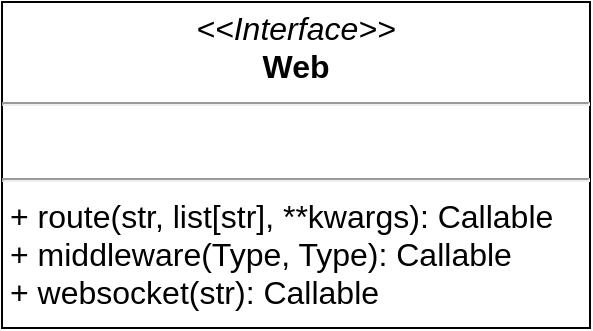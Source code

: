 <mxfile>
    <diagram id="FTzMz3gokBQz7Hya6kf2" name="Experto">
        <mxGraphModel dx="592" dy="375" grid="1" gridSize="10" guides="1" tooltips="1" connect="1" arrows="1" fold="1" page="1" pageScale="1" pageWidth="827" pageHeight="1169" math="0" shadow="0">
            <root>
                <mxCell id="3sKkSKngLa2F4I1ndjyJ-0"/>
                <mxCell id="3sKkSKngLa2F4I1ndjyJ-1" parent="3sKkSKngLa2F4I1ndjyJ-0"/>
                <mxCell id="3sKkSKngLa2F4I1ndjyJ-2" value="&lt;p style=&quot;margin: 4px 0px 0px; text-align: center; font-size: 16px;&quot;&gt;&lt;i style=&quot;font-size: 16px;&quot;&gt;&amp;lt;&amp;lt;Interface&amp;gt;&amp;gt;&lt;/i&gt;&lt;br style=&quot;font-size: 16px;&quot;&gt;&lt;b style=&quot;font-size: 16px;&quot;&gt;Web&lt;/b&gt;&lt;/p&gt;&lt;hr style=&quot;font-size: 16px;&quot;&gt;&lt;p style=&quot;margin: 0px 0px 0px 4px; font-size: 16px;&quot;&gt;&lt;br style=&quot;font-size: 16px;&quot;&gt;&lt;/p&gt;&lt;hr style=&quot;font-size: 16px;&quot;&gt;&lt;p style=&quot;margin: 0px 0px 0px 4px; font-size: 16px;&quot;&gt;+ route(str, list[str], **kwargs): Callable&lt;br style=&quot;font-size: 16px;&quot;&gt;+ middleware(Type, Type): Callable&lt;br style=&quot;font-size: 16px;&quot;&gt;+ websocket(str): Callable&lt;/p&gt;" style="verticalAlign=top;align=left;overflow=fill;fontSize=16;fontFamily=Helvetica;html=1;" vertex="1" parent="3sKkSKngLa2F4I1ndjyJ-1">
                    <mxGeometry x="180" y="150" width="294" height="163" as="geometry"/>
                </mxCell>
            </root>
        </mxGraphModel>
    </diagram>
    <diagram id="fJhNr3JDm2Q-xxupamvg" name="DI">
        <mxGraphModel dx="592" dy="375" grid="1" gridSize="10" guides="1" tooltips="1" connect="1" arrows="1" fold="1" page="1" pageScale="1" pageWidth="827" pageHeight="1169" math="0" shadow="0">
            <root>
                <mxCell id="kg9b5pZEgGHh4r91lHpU-0"/>
                <mxCell id="kg9b5pZEgGHh4r91lHpU-1" parent="kg9b5pZEgGHh4r91lHpU-0"/>
                <mxCell id="kg9b5pZEgGHh4r91lHpU-2" value="&lt;p style=&quot;margin: 4px 0px 0px ; text-align: center ; font-size: 16px&quot;&gt;&lt;i style=&quot;font-size: 16px&quot;&gt;&amp;lt;&amp;lt;Interface&amp;gt;&amp;gt;&lt;/i&gt;&lt;br style=&quot;font-size: 16px&quot;&gt;&lt;b&gt;StorageWritter&lt;/b&gt;&lt;/p&gt;&lt;hr style=&quot;font-size: 16px&quot;&gt;&lt;p style=&quot;margin: 0px 0px 0px 4px ; font-size: 16px&quot;&gt;&lt;br style=&quot;font-size: 16px&quot;&gt;&lt;/p&gt;&lt;hr style=&quot;font-size: 16px&quot;&gt;&lt;p style=&quot;margin: 0px 0px 0px 4px ; font-size: 16px&quot;&gt;+ writer(str): Callable&lt;/p&gt;&lt;p style=&quot;margin: 0px 0px 0px 4px ; font-size: 16px&quot;&gt;&lt;br&gt;&lt;/p&gt;" style="verticalAlign=top;align=left;overflow=fill;fontSize=16;fontFamily=Helvetica;html=1;" parent="kg9b5pZEgGHh4r91lHpU-1" vertex="1">
                    <mxGeometry x="140" y="260" width="270" height="141.775" as="geometry"/>
                </mxCell>
                <mxCell id="kg9b5pZEgGHh4r91lHpU-3" value="service" style="html=1;fontSize=16;" parent="kg9b5pZEgGHh4r91lHpU-1" vertex="1">
                    <mxGeometry x="559" y="305.368" width="203.67" height="51.039" as="geometry"/>
                </mxCell>
                <mxCell id="kg9b5pZEgGHh4r91lHpU-4" style="edgeStyle=orthogonalEdgeStyle;curved=1;html=1;fontSize=16;endArrow=block;endFill=0;" parent="kg9b5pZEgGHh4r91lHpU-1" source="kg9b5pZEgGHh4r91lHpU-12" target="kg9b5pZEgGHh4r91lHpU-2" edge="1">
                    <mxGeometry relative="1" as="geometry"/>
                </mxCell>
                <mxCell id="kg9b5pZEgGHh4r91lHpU-5" style="edgeStyle=orthogonalEdgeStyle;curved=1;html=1;dashed=1;fontSize=16;endArrow=classic;endFill=1;" parent="kg9b5pZEgGHh4r91lHpU-1" source="kg9b5pZEgGHh4r91lHpU-3" target="kg9b5pZEgGHh4r91lHpU-2" edge="1">
                    <mxGeometry relative="1" as="geometry"/>
                </mxCell>
                <mxCell id="kg9b5pZEgGHh4r91lHpU-6" value="&amp;lt;&amp;lt;depende&amp;gt;&amp;gt;" style="edgeLabel;html=1;align=center;verticalAlign=middle;resizable=0;points=[];fontSize=16;" parent="kg9b5pZEgGHh4r91lHpU-5" vertex="1" connectable="0">
                    <mxGeometry x="-0.118" relative="1" as="geometry">
                        <mxPoint x="-1" as="offset"/>
                    </mxGeometry>
                </mxCell>
                <mxCell id="kg9b5pZEgGHh4r91lHpU-7" style="edgeStyle=orthogonalEdgeStyle;curved=1;html=1;dashed=1;endArrow=classic;endFill=1;fontSize=16;" parent="kg9b5pZEgGHh4r91lHpU-1" source="kg9b5pZEgGHh4r91lHpU-3" target="kg9b5pZEgGHh4r91lHpU-11" edge="1">
                    <mxGeometry relative="1" as="geometry"/>
                </mxCell>
                <mxCell id="kg9b5pZEgGHh4r91lHpU-8" value="&amp;lt;&amp;lt;usa&amp;gt;&amp;gt;" style="edgeLabel;html=1;align=center;verticalAlign=middle;resizable=0;points=[];fontSize=16;" parent="kg9b5pZEgGHh4r91lHpU-7" vertex="1" connectable="0">
                    <mxGeometry x="-0.178" relative="1" as="geometry">
                        <mxPoint as="offset"/>
                    </mxGeometry>
                </mxCell>
                <mxCell id="kg9b5pZEgGHh4r91lHpU-9" style="edgeStyle=orthogonalEdgeStyle;curved=1;html=1;dashed=1;fontSize=16;endArrow=classic;endFill=1;" parent="kg9b5pZEgGHh4r91lHpU-1" source="kg9b5pZEgGHh4r91lHpU-11" target="kg9b5pZEgGHh4r91lHpU-12" edge="1">
                    <mxGeometry relative="1" as="geometry"/>
                </mxCell>
                <mxCell id="kg9b5pZEgGHh4r91lHpU-10" value="&amp;lt;&amp;lt;crea&amp;gt;&amp;gt;" style="edgeLabel;html=1;align=center;verticalAlign=middle;resizable=0;points=[];fontSize=16;" parent="kg9b5pZEgGHh4r91lHpU-9" vertex="1" connectable="0">
                    <mxGeometry x="-0.309" y="-4" relative="1" as="geometry">
                        <mxPoint x="-25" y="-4" as="offset"/>
                    </mxGeometry>
                </mxCell>
                <mxCell id="kg9b5pZEgGHh4r91lHpU-11" value="context" style="html=1;fontSize=16;" parent="kg9b5pZEgGHh4r91lHpU-1" vertex="1">
                    <mxGeometry x="574.67" y="496.624" width="170.67" height="44.814" as="geometry"/>
                </mxCell>
                <mxCell id="kg9b5pZEgGHh4r91lHpU-12" value="&lt;p style=&quot;margin: 4px 0px 0px ; text-align: center ; font-size: 16px&quot;&gt;&lt;b&gt;S3Writter&lt;/b&gt;&lt;/p&gt;&lt;p style=&quot;margin: 0px 0px 0px 4px ; font-size: 16px&quot;&gt;&lt;br style=&quot;font-size: 16px&quot;&gt;&lt;/p&gt;&lt;hr style=&quot;font-size: 16px&quot;&gt;&lt;p style=&quot;margin: 0px 0px 0px 4px ; font-size: 16px&quot;&gt;+ writer(str): Callabke&lt;/p&gt;" style="verticalAlign=top;align=left;overflow=fill;fontSize=16;fontFamily=Helvetica;html=1;" parent="kg9b5pZEgGHh4r91lHpU-1" vertex="1">
                    <mxGeometry x="140" y="461.47" width="270" height="115.126" as="geometry"/>
                </mxCell>
            </root>
        </mxGraphModel>
    </diagram>
    <diagram name="Interface Segregation" id="ndLCXdJh9Q8s_nOixhV8">
        <mxGraphModel dx="592" dy="375" grid="1" gridSize="10" guides="1" tooltips="1" connect="1" arrows="1" fold="1" page="1" pageScale="1" pageWidth="827" pageHeight="1169" math="0" shadow="0">
            <root>
                <mxCell id="yORs_YGZWSQfCxJo0j6U-0"/>
                <mxCell id="yORs_YGZWSQfCxJo0j6U-1" parent="yORs_YGZWSQfCxJo0j6U-0"/>
                <mxCell id="yORs_YGZWSQfCxJo0j6U-2" value="&lt;p style=&quot;margin: 4px 0px 0px; text-align: center; font-size: 16px;&quot;&gt;&lt;i style=&quot;font-size: 16px;&quot;&gt;&amp;lt;&amp;lt;Interface&amp;gt;&amp;gt;&lt;/i&gt;&lt;br style=&quot;font-size: 16px;&quot;&gt;&lt;b style=&quot;font-size: 16px;&quot;&gt;Web&lt;/b&gt;&lt;/p&gt;&lt;hr style=&quot;font-size: 16px;&quot;&gt;&lt;p style=&quot;margin: 0px 0px 0px 4px; font-size: 16px;&quot;&gt;&lt;br style=&quot;font-size: 16px;&quot;&gt;&lt;/p&gt;&lt;hr style=&quot;font-size: 16px;&quot;&gt;&lt;p style=&quot;margin: 0px 0px 0px 4px; font-size: 16px;&quot;&gt;+ route(str, list[str], **kwargs): Callable&lt;br style=&quot;font-size: 16px;&quot;&gt;+ middleware(Type, Type): Callable&lt;br style=&quot;font-size: 16px;&quot;&gt;+ websocket(str): Callable&lt;/p&gt;" style="verticalAlign=top;align=left;overflow=fill;fontSize=16;fontFamily=Helvetica;html=1;" parent="yORs_YGZWSQfCxJo0j6U-1" vertex="1">
                    <mxGeometry x="180" y="150" width="294" height="163" as="geometry"/>
                </mxCell>
                <mxCell id="yORs_YGZWSQfCxJo0j6U-3" value="&lt;p style=&quot;margin: 4px 0px 0px; text-align: center; font-size: 16px;&quot;&gt;&lt;b style=&quot;font-size: 16px;&quot;&gt;FastWeb&lt;/b&gt;&lt;/p&gt;&lt;hr style=&quot;font-size: 16px;&quot;&gt;&lt;p style=&quot;margin: 0px 0px 0px 4px; font-size: 16px;&quot;&gt;- api: FastApi&lt;/p&gt;&lt;p style=&quot;margin: 0px 0px 0px 4px; font-size: 16px;&quot;&gt;- server: CustomServer&lt;/p&gt;&lt;hr style=&quot;font-size: 16px;&quot;&gt;&lt;p style=&quot;margin: 0px 0px 0px 4px; font-size: 16px;&quot;&gt;+ route(str, list[str], **kwargs): Callable&lt;br style=&quot;font-size: 16px;&quot;&gt;+ middleware(Type, Type): Callable&lt;br style=&quot;font-size: 16px;&quot;&gt;+ websocket(): Callable&lt;br style=&quot;font-size: 16px;&quot;&gt;&lt;/p&gt;" style="verticalAlign=top;align=left;overflow=fill;fontSize=16;fontFamily=Helvetica;html=1;" parent="yORs_YGZWSQfCxJo0j6U-1" vertex="1">
                    <mxGeometry x="520" y="154" width="290" height="155" as="geometry"/>
                </mxCell>
                <mxCell id="yORs_YGZWSQfCxJo0j6U-4" style="edgeStyle=none;html=1;endArrow=block;endFill=0;fontSize=16;" parent="yORs_YGZWSQfCxJo0j6U-1" source="yORs_YGZWSQfCxJo0j6U-3" target="yORs_YGZWSQfCxJo0j6U-2" edge="1">
                    <mxGeometry relative="1" as="geometry"/>
                </mxCell>
            </root>
        </mxGraphModel>
    </diagram>
    <diagram name="Liskov Sustitusion" id="eRp0g0YaQfNK6PMqjzZC">
        <mxGraphModel dx="1184" dy="750" grid="1" gridSize="10" guides="1" tooltips="1" connect="1" arrows="1" fold="1" page="1" pageScale="1" pageWidth="827" pageHeight="1169" math="0" shadow="0">
            <root>
                <mxCell id="TRCxwbCYxDOcJvl5kN6w-0"/>
                <mxCell id="TRCxwbCYxDOcJvl5kN6w-1" parent="TRCxwbCYxDOcJvl5kN6w-0"/>
                <mxCell id="TRCxwbCYxDOcJvl5kN6w-2" value="context" style="html=1;fontSize=16;" vertex="1" parent="TRCxwbCYxDOcJvl5kN6w-1">
                    <mxGeometry x="339.67" y="330" width="170.67" height="44.814" as="geometry"/>
                </mxCell>
                <mxCell id="TRCxwbCYxDOcJvl5kN6w-3" style="edgeStyle=orthogonalEdgeStyle;curved=1;html=1;dashed=1;endArrow=classic;endFill=1;fontSize=16;entryX=0.5;entryY=0;entryDx=0;entryDy=0;" edge="1" parent="TRCxwbCYxDOcJvl5kN6w-1" source="TRCxwbCYxDOcJvl5kN6w-2" target="TRCxwbCYxDOcJvl5kN6w-5">
                    <mxGeometry relative="1" as="geometry">
                        <Array as="points"/>
                    </mxGeometry>
                </mxCell>
                <mxCell id="TRCxwbCYxDOcJvl5kN6w-4" value="&amp;lt;&amp;lt;depende&amp;gt;&amp;gt;" style="edgeLabel;html=1;align=center;verticalAlign=middle;resizable=0;points=[];fontSize=16;" vertex="1" connectable="0" parent="TRCxwbCYxDOcJvl5kN6w-3">
                    <mxGeometry x="-0.242" y="1" relative="1" as="geometry">
                        <mxPoint x="-1" y="18" as="offset"/>
                    </mxGeometry>
                </mxCell>
                <mxCell id="TRCxwbCYxDOcJvl5kN6w-5" value="&lt;p style=&quot;margin: 4px 0px 0px; text-align: center; font-size: 16px;&quot;&gt;&lt;i style=&quot;font-size: 16px;&quot;&gt;&amp;lt;&amp;lt;Interface&amp;gt;&amp;gt;&lt;/i&gt;&lt;br style=&quot;font-size: 16px;&quot;&gt;&lt;b style=&quot;font-size: 16px;&quot;&gt;EventSender&lt;/b&gt;&lt;/p&gt;&lt;hr style=&quot;font-size: 16px;&quot;&gt;&lt;p style=&quot;margin: 0px 0px 0px 4px; font-size: 16px;&quot;&gt;&lt;br style=&quot;font-size: 16px;&quot;&gt;&lt;/p&gt;&lt;hr style=&quot;font-size: 16px;&quot;&gt;&lt;p style=&quot;margin: 0px 0px 0px 4px; font-size: 16px;&quot;&gt;+ sender(str): Callable&lt;/p&gt;" style="verticalAlign=top;align=left;overflow=fill;fontSize=16;fontFamily=Helvetica;html=1;" vertex="1" parent="TRCxwbCYxDOcJvl5kN6w-1">
                    <mxGeometry x="330" y="500.0" width="190" height="141" as="geometry"/>
                </mxCell>
                <mxCell id="TRCxwbCYxDOcJvl5kN6w-6" style="edgeStyle=none;html=1;endArrow=block;endFill=0;" edge="1" parent="TRCxwbCYxDOcJvl5kN6w-1" source="TRCxwbCYxDOcJvl5kN6w-7" target="TRCxwbCYxDOcJvl5kN6w-5">
                    <mxGeometry relative="1" as="geometry"/>
                </mxCell>
                <mxCell id="TRCxwbCYxDOcJvl5kN6w-7" value="&lt;p style=&quot;margin: 4px 0px 0px ; text-align: center ; font-size: 16px&quot;&gt;&lt;b style=&quot;font-size: 16px&quot;&gt;KafkaEventSender&lt;/b&gt;&lt;/p&gt;&lt;hr style=&quot;font-size: 16px&quot;&gt;&lt;p style=&quot;margin: 0px 0px 0px 4px ; font-size: 16px&quot;&gt;+ producer: Producer&lt;/p&gt;&lt;hr style=&quot;font-size: 16px&quot;&gt;&lt;p style=&quot;margin: 0px 0px 0px 4px ; font-size: 16px&quot;&gt;+ sender(str): Callable&lt;br style=&quot;font-size: 16px&quot;&gt;&lt;/p&gt;" style="verticalAlign=top;align=left;overflow=fill;fontSize=16;fontFamily=Helvetica;html=1;" vertex="1" parent="TRCxwbCYxDOcJvl5kN6w-1">
                    <mxGeometry x="280.01" y="730.0" width="290" height="111.75" as="geometry"/>
                </mxCell>
                <mxCell id="TRCxwbCYxDOcJvl5kN6w-10" value="" style="endArrow=classic;startArrow=classic;html=1;fontSize=20;fontColor=#FF0000;strokeColor=#33FF33;strokeWidth=1;curved=1;" edge="1" parent="TRCxwbCYxDOcJvl5kN6w-1">
                    <mxGeometry width="50" height="50" relative="1" as="geometry">
                        <mxPoint x="190" y="800" as="sourcePoint"/>
                        <mxPoint x="190" y="350" as="targetPoint"/>
                    </mxGeometry>
                </mxCell>
                <mxCell id="TRCxwbCYxDOcJvl5kN6w-11" value="&lt;font color=&quot;#000000&quot;&gt;Liskov&lt;br&gt;Sustitution&lt;br&gt;Principle&lt;/font&gt;" style="edgeLabel;html=1;align=center;verticalAlign=middle;resizable=0;points=[];fontSize=20;fontColor=#FF0000;" vertex="1" connectable="0" parent="TRCxwbCYxDOcJvl5kN6w-10">
                    <mxGeometry x="0.256" y="5" relative="1" as="geometry">
                        <mxPoint as="offset"/>
                    </mxGeometry>
                </mxCell>
                <mxCell id="TRCxwbCYxDOcJvl5kN6w-12" value="" style="shape=flexArrow;endArrow=classic;startArrow=classic;html=1;fontSize=20;fontColor=#000000;strokeColor=#33FF33;strokeWidth=1;curved=1;" edge="1" parent="TRCxwbCYxDOcJvl5kN6w-1">
                    <mxGeometry width="100" height="100" relative="1" as="geometry">
                        <mxPoint x="590" y="790" as="sourcePoint"/>
                        <mxPoint x="720" y="790" as="targetPoint"/>
                    </mxGeometry>
                </mxCell>
                <mxCell id="TRCxwbCYxDOcJvl5kN6w-14" style="edgeStyle=orthogonalEdgeStyle;curved=1;html=1;entryX=0.5;entryY=1;entryDx=0;entryDy=0;fontSize=20;fontColor=#000000;startArrow=none;startFill=0;endArrow=block;endFill=0;strokeColor=#000000;strokeWidth=1;" edge="1" parent="TRCxwbCYxDOcJvl5kN6w-1" source="TRCxwbCYxDOcJvl5kN6w-13" target="TRCxwbCYxDOcJvl5kN6w-5">
                    <mxGeometry relative="1" as="geometry">
                        <Array as="points">
                            <mxPoint x="885" y="690"/>
                            <mxPoint x="425" y="690"/>
                        </Array>
                    </mxGeometry>
                </mxCell>
                <mxCell id="TRCxwbCYxDOcJvl5kN6w-13" value="&lt;p style=&quot;margin: 4px 0px 0px ; text-align: center ; font-size: 16px&quot;&gt;&lt;b style=&quot;font-size: 16px&quot;&gt;RabitMQEventSender&lt;/b&gt;&lt;/p&gt;&lt;hr style=&quot;font-size: 16px&quot;&gt;&lt;p style=&quot;margin: 0px 0px 0px 4px ; font-size: 16px&quot;&gt;&lt;br&gt;&lt;/p&gt;&lt;hr style=&quot;font-size: 16px&quot;&gt;&lt;p style=&quot;margin: 0px 0px 0px 4px ; font-size: 16px&quot;&gt;+ sender(str): Callable&lt;br style=&quot;font-size: 16px&quot;&gt;&lt;/p&gt;" style="verticalAlign=top;align=left;overflow=fill;fontSize=16;fontFamily=Helvetica;html=1;strokeColor=#33FF33;" vertex="1" parent="TRCxwbCYxDOcJvl5kN6w-1">
                    <mxGeometry x="740" y="730.0" width="290" height="111.75" as="geometry"/>
                </mxCell>
            </root>
        </mxGraphModel>
    </diagram>
    <diagram id="NgFXY-Y-ASkh0wqZt1AW" name="Open/Close">
        <mxGraphModel dx="592" dy="375" grid="1" gridSize="10" guides="1" tooltips="1" connect="1" arrows="1" fold="1" page="1" pageScale="1" pageWidth="827" pageHeight="1169" math="0" shadow="0">
            <root>
                <mxCell id="8ryZC9Tjpj5PKmv2zzlS-0"/>
                <mxCell id="8ryZC9Tjpj5PKmv2zzlS-1" parent="8ryZC9Tjpj5PKmv2zzlS-0"/>
                <mxCell id="8ryZC9Tjpj5PKmv2zzlS-2" value="&lt;p style=&quot;margin: 4px 0px 0px; text-align: center; font-size: 16px;&quot;&gt;&lt;i style=&quot;font-size: 16px;&quot;&gt;&amp;lt;&amp;lt;Interface&amp;gt;&amp;gt;&lt;/i&gt;&lt;br style=&quot;font-size: 16px;&quot;&gt;&lt;b style=&quot;font-size: 16px;&quot;&gt;Web&lt;/b&gt;&lt;/p&gt;&lt;hr style=&quot;font-size: 16px;&quot;&gt;&lt;p style=&quot;margin: 0px 0px 0px 4px; font-size: 16px;&quot;&gt;&lt;br style=&quot;font-size: 16px;&quot;&gt;&lt;/p&gt;&lt;hr style=&quot;font-size: 16px;&quot;&gt;&lt;p style=&quot;margin: 0px 0px 0px 4px; font-size: 16px;&quot;&gt;+ route(str, list[str], **kwargs): Callable&lt;br style=&quot;font-size: 16px;&quot;&gt;+ middleware(Type, Type): Callable&lt;br style=&quot;font-size: 16px;&quot;&gt;+ websocket(str): Callable&lt;/p&gt;" style="verticalAlign=top;align=left;overflow=fill;fontSize=16;fontFamily=Helvetica;html=1;" parent="8ryZC9Tjpj5PKmv2zzlS-1" vertex="1">
                    <mxGeometry x="280" y="150" width="294" height="163" as="geometry"/>
                </mxCell>
                <mxCell id="8ryZC9Tjpj5PKmv2zzlS-3" value="&lt;p style=&quot;margin: 4px 0px 0px; text-align: center; font-size: 16px;&quot;&gt;&lt;b style=&quot;font-size: 16px;&quot;&gt;FastWeb&lt;/b&gt;&lt;/p&gt;&lt;hr style=&quot;font-size: 16px;&quot;&gt;&lt;p style=&quot;margin: 0px 0px 0px 4px; font-size: 16px;&quot;&gt;- api: FastApi&lt;/p&gt;&lt;p style=&quot;margin: 0px 0px 0px 4px; font-size: 16px;&quot;&gt;- server: CustomServer&lt;/p&gt;&lt;hr style=&quot;font-size: 16px;&quot;&gt;&lt;p style=&quot;margin: 0px 0px 0px 4px; font-size: 16px;&quot;&gt;+ route(str, list[str], **kwargs): Callable&lt;br style=&quot;font-size: 16px;&quot;&gt;+ middleware(Type, Type): Callable&lt;br style=&quot;font-size: 16px;&quot;&gt;+ websocket(): Callable&lt;br style=&quot;font-size: 16px;&quot;&gt;&lt;/p&gt;" style="verticalAlign=top;align=left;overflow=fill;fontSize=16;fontFamily=Helvetica;html=1;" parent="8ryZC9Tjpj5PKmv2zzlS-1" vertex="1">
                    <mxGeometry x="284" y="390" width="290" height="155" as="geometry"/>
                </mxCell>
                <mxCell id="8ryZC9Tjpj5PKmv2zzlS-4" style="edgeStyle=none;html=1;endArrow=block;endFill=0;fontSize=16;" parent="8ryZC9Tjpj5PKmv2zzlS-1" source="8ryZC9Tjpj5PKmv2zzlS-3" target="8ryZC9Tjpj5PKmv2zzlS-2" edge="1">
                    <mxGeometry relative="1" as="geometry"/>
                </mxCell>
                <mxCell id="8ryZC9Tjpj5PKmv2zzlS-6" style="edgeStyle=orthogonalEdgeStyle;curved=1;html=1;fontSize=20;fontColor=#FF0000;startArrow=none;startFill=0;endArrow=block;endFill=0;strokeWidth=1;strokeColor=#33FF33;" parent="8ryZC9Tjpj5PKmv2zzlS-1" source="8ryZC9Tjpj5PKmv2zzlS-5" target="8ryZC9Tjpj5PKmv2zzlS-3" edge="1">
                    <mxGeometry relative="1" as="geometry"/>
                </mxCell>
                <mxCell id="8ryZC9Tjpj5PKmv2zzlS-5" value="&lt;p style=&quot;margin: 4px 0px 0px ; text-align: center ; font-size: 16px&quot;&gt;&lt;b style=&quot;font-size: 16px&quot;&gt;FastWebModified&lt;/b&gt;&lt;/p&gt;&lt;hr style=&quot;font-size: 16px&quot;&gt;&lt;p style=&quot;margin: 0px 0px 0px 4px ; font-size: 16px&quot;&gt;- api: FastApi&lt;/p&gt;&lt;p style=&quot;margin: 0px 0px 0px 4px ; font-size: 16px&quot;&gt;- server: CustomServer&lt;/p&gt;&lt;hr style=&quot;font-size: 16px&quot;&gt;&lt;p style=&quot;margin: 0px 0px 0px 4px ; font-size: 16px&quot;&gt;+ route(str, list[str], **kwargs): Callable&lt;br style=&quot;font-size: 16px&quot;&gt;+ middleware(Type, Type): Callable&lt;br style=&quot;font-size: 16px&quot;&gt;+ websocket(): Callable&lt;br style=&quot;font-size: 16px&quot;&gt;&lt;/p&gt;" style="verticalAlign=top;align=left;overflow=fill;fontSize=16;fontFamily=Helvetica;html=1;strokeColor=#33FF33;" parent="8ryZC9Tjpj5PKmv2zzlS-1" vertex="1">
                    <mxGeometry x="284" y="650" width="290" height="155" as="geometry"/>
                </mxCell>
            </root>
        </mxGraphModel>
    </diagram>
    <diagram id="3lC39-CUtAMejxz7Wdev" name="Single Responsability">
        <mxGraphModel dx="592" dy="375" grid="1" gridSize="10" guides="1" tooltips="1" connect="1" arrows="1" fold="1" page="1" pageScale="1" pageWidth="827" pageHeight="1169" math="0" shadow="0">
            <root>
                <mxCell id="haDmwpyoT-6bK0_a54y5-0"/>
                <mxCell id="haDmwpyoT-6bK0_a54y5-1" parent="haDmwpyoT-6bK0_a54y5-0"/>
                <mxCell id="haDmwpyoT-6bK0_a54y5-2" value="&lt;p style=&quot;margin: 4px 0px 0px ; text-align: center ; font-size: 16px&quot;&gt;&lt;b style=&quot;font-size: 16px&quot;&gt;KafkaEventSender&lt;/b&gt;&lt;/p&gt;&lt;hr style=&quot;font-size: 16px&quot;&gt;&lt;p style=&quot;margin: 0px 0px 0px 4px ; font-size: 16px&quot;&gt;+ producer: Producer&lt;/p&gt;&lt;hr style=&quot;font-size: 16px&quot;&gt;&lt;p style=&quot;margin: 0px 0px 0px 4px ; font-size: 16px&quot;&gt;&lt;font color=&quot;#ff0000&quot;&gt;+ sender(str): Callable&lt;/font&gt;&lt;br style=&quot;font-size: 16px&quot;&gt;&lt;/p&gt;" style="verticalAlign=top;align=left;overflow=fill;fontSize=16;fontFamily=Helvetica;html=1;" parent="haDmwpyoT-6bK0_a54y5-1" vertex="1">
                    <mxGeometry x="200" y="100" width="290" height="111.75" as="geometry"/>
                </mxCell>
            </root>
        </mxGraphModel>
    </diagram>
    <diagram name="Alta cohesión" id="KhTgEENfUMtdhkBXVNre">
        <mxGraphModel dx="592" dy="375" grid="1" gridSize="10" guides="1" tooltips="1" connect="1" arrows="1" fold="1" page="1" pageScale="1" pageWidth="827" pageHeight="1169" math="0" shadow="0">
            <root>
                <mxCell id="384nBoI_dtxVcKevxCXl-0"/>
                <mxCell id="384nBoI_dtxVcKevxCXl-1" parent="384nBoI_dtxVcKevxCXl-0"/>
                <mxCell id="384nBoI_dtxVcKevxCXl-2" value="&lt;p style=&quot;margin: 4px 0px 0px ; text-align: center ; font-size: 16px&quot;&gt;&lt;b style=&quot;font-size: 16px&quot;&gt;FastWeb&lt;/b&gt;&lt;/p&gt;&lt;hr style=&quot;font-size: 16px&quot;&gt;&lt;p style=&quot;margin: 0px 0px 0px 4px ; font-size: 16px&quot;&gt;- api: FastApi&lt;/p&gt;&lt;p style=&quot;margin: 0px 0px 0px 4px ; font-size: 16px&quot;&gt;- server: CustomServer&lt;/p&gt;&lt;hr style=&quot;font-size: 16px&quot;&gt;&lt;p style=&quot;margin: 0px 0px 0px 4px ; font-size: 16px&quot;&gt;+ route(str, list[str], **kwargs): Callable&lt;br style=&quot;font-size: 16px&quot;&gt;+ middleware(Type, Type): Callable&lt;br style=&quot;font-size: 16px&quot;&gt;+ websocket(str): Callable&lt;br style=&quot;font-size: 16px&quot;&gt;&lt;/p&gt;" style="verticalAlign=top;align=left;overflow=fill;fontSize=16;fontFamily=Helvetica;html=1;" vertex="1" parent="384nBoI_dtxVcKevxCXl-1">
                    <mxGeometry x="350" y="150" width="290" height="155" as="geometry"/>
                </mxCell>
                <mxCell id="384nBoI_dtxVcKevxCXl-3" value="" style="rounded=1;whiteSpace=wrap;html=1;fontSize=20;fillColor=none;strokeColor=#FF0000;" vertex="1" parent="384nBoI_dtxVcKevxCXl-1">
                    <mxGeometry x="340" y="245" width="320" height="65" as="geometry"/>
                </mxCell>
            </root>
        </mxGraphModel>
    </diagram>
    <diagram id="5KK8XDdy6giM4tTjk7wO" name="Bajo Acoplamiento">
        <mxGraphModel dx="592" dy="375" grid="1" gridSize="10" guides="1" tooltips="1" connect="1" arrows="1" fold="1" page="1" pageScale="1" pageWidth="827" pageHeight="1169" math="0" shadow="0">
            <root>
                <mxCell id="RW1Rsz4GaHKzIMtBWbJi-0"/>
                <mxCell id="RW1Rsz4GaHKzIMtBWbJi-1" parent="RW1Rsz4GaHKzIMtBWbJi-0"/>
                <mxCell id="RW1Rsz4GaHKzIMtBWbJi-2" value="context" style="html=1;fontSize=16;" parent="RW1Rsz4GaHKzIMtBWbJi-1" vertex="1">
                    <mxGeometry x="339.67" y="330" width="170.67" height="44.814" as="geometry"/>
                </mxCell>
                <mxCell id="RW1Rsz4GaHKzIMtBWbJi-3" style="edgeStyle=orthogonalEdgeStyle;curved=1;html=1;dashed=1;endArrow=classic;endFill=1;fontSize=16;entryX=0.5;entryY=0;entryDx=0;entryDy=0;" parent="RW1Rsz4GaHKzIMtBWbJi-1" source="RW1Rsz4GaHKzIMtBWbJi-2" target="RW1Rsz4GaHKzIMtBWbJi-5" edge="1">
                    <mxGeometry relative="1" as="geometry">
                        <Array as="points"/>
                    </mxGeometry>
                </mxCell>
                <mxCell id="RW1Rsz4GaHKzIMtBWbJi-4" value="&amp;lt;&amp;lt;depende&amp;gt;&amp;gt;" style="edgeLabel;html=1;align=center;verticalAlign=middle;resizable=0;points=[];fontSize=16;" parent="RW1Rsz4GaHKzIMtBWbJi-3" vertex="1" connectable="0">
                    <mxGeometry x="-0.242" y="1" relative="1" as="geometry">
                        <mxPoint x="-1" y="44" as="offset"/>
                    </mxGeometry>
                </mxCell>
                <mxCell id="RW1Rsz4GaHKzIMtBWbJi-5" value="&lt;p style=&quot;margin: 4px 0px 0px; text-align: center; font-size: 16px;&quot;&gt;&lt;i style=&quot;font-size: 16px;&quot;&gt;&amp;lt;&amp;lt;Interface&amp;gt;&amp;gt;&lt;/i&gt;&lt;br style=&quot;font-size: 16px;&quot;&gt;&lt;b style=&quot;font-size: 16px;&quot;&gt;EventSender&lt;/b&gt;&lt;/p&gt;&lt;hr style=&quot;font-size: 16px;&quot;&gt;&lt;p style=&quot;margin: 0px 0px 0px 4px; font-size: 16px;&quot;&gt;&lt;br style=&quot;font-size: 16px;&quot;&gt;&lt;/p&gt;&lt;hr style=&quot;font-size: 16px;&quot;&gt;&lt;p style=&quot;margin: 0px 0px 0px 4px; font-size: 16px;&quot;&gt;+ sender(str): Callable&lt;/p&gt;" style="verticalAlign=top;align=left;overflow=fill;fontSize=16;fontFamily=Helvetica;html=1;" parent="RW1Rsz4GaHKzIMtBWbJi-1" vertex="1">
                    <mxGeometry x="330" y="500.0" width="190" height="141" as="geometry"/>
                </mxCell>
                <mxCell id="RW1Rsz4GaHKzIMtBWbJi-8" style="edgeStyle=none;html=1;endArrow=block;endFill=0;" parent="RW1Rsz4GaHKzIMtBWbJi-1" source="RW1Rsz4GaHKzIMtBWbJi-6" target="RW1Rsz4GaHKzIMtBWbJi-5" edge="1">
                    <mxGeometry relative="1" as="geometry"/>
                </mxCell>
                <mxCell id="RW1Rsz4GaHKzIMtBWbJi-6" value="&lt;p style=&quot;margin: 4px 0px 0px ; text-align: center ; font-size: 16px&quot;&gt;&lt;b style=&quot;font-size: 16px&quot;&gt;KafkaEventSender&lt;/b&gt;&lt;/p&gt;&lt;hr style=&quot;font-size: 16px&quot;&gt;&lt;p style=&quot;margin: 0px 0px 0px 4px ; font-size: 16px&quot;&gt;+ producer: Producer&lt;/p&gt;&lt;hr style=&quot;font-size: 16px&quot;&gt;&lt;p style=&quot;margin: 0px 0px 0px 4px ; font-size: 16px&quot;&gt;+ sender(str): Callable&lt;br style=&quot;font-size: 16px&quot;&gt;&lt;/p&gt;" style="verticalAlign=top;align=left;overflow=fill;fontSize=16;fontFamily=Helvetica;html=1;" parent="RW1Rsz4GaHKzIMtBWbJi-1" vertex="1">
                    <mxGeometry x="280.01" y="730.0" width="290" height="111.75" as="geometry"/>
                </mxCell>
                <mxCell id="RW1Rsz4GaHKzIMtBWbJi-9" value="" style="endArrow=classic;dashed=1;html=1;edgeStyle=orthogonalEdgeStyle;curved=1;startArrow=block;startFill=1;endFill=1;fillColor=#1ba1e2;strokeColor=#006EAF;strokeWidth=7;" parent="RW1Rsz4GaHKzIMtBWbJi-1" edge="1">
                    <mxGeometry width="50" height="50" relative="1" as="geometry">
                        <mxPoint x="600" y="800" as="sourcePoint"/>
                        <mxPoint x="600" y="352" as="targetPoint"/>
                        <Array as="points">
                            <mxPoint x="720" y="800"/>
                            <mxPoint x="720" y="352"/>
                        </Array>
                    </mxGeometry>
                </mxCell>
                <mxCell id="RW1Rsz4GaHKzIMtBWbJi-10" value="Bajo acoplamiento" style="edgeLabel;html=1;align=center;verticalAlign=middle;resizable=0;points=[];fontSize=20;" parent="RW1Rsz4GaHKzIMtBWbJi-9" vertex="1" connectable="0">
                    <mxGeometry x="0.17" y="-2" relative="1" as="geometry">
                        <mxPoint x="-12" y="52" as="offset"/>
                    </mxGeometry>
                </mxCell>
            </root>
        </mxGraphModel>
    </diagram>
    <diagram id="jTZ0jcB4aU4KlYSJ2vVw" name="Experto">
        <mxGraphModel dx="592" dy="375" grid="1" gridSize="10" guides="1" tooltips="1" connect="1" arrows="1" fold="1" page="1" pageScale="1" pageWidth="827" pageHeight="1169" math="0" shadow="0">
            <root>
                <mxCell id="ZyLOiIazlel-UhDH7bm7-0"/>
                <mxCell id="ZyLOiIazlel-UhDH7bm7-1" parent="ZyLOiIazlel-UhDH7bm7-0"/>
                <mxCell id="ZyLOiIazlel-UhDH7bm7-2" value="&lt;p style=&quot;margin: 4px 0px 0px; text-align: center; font-size: 16px;&quot;&gt;&lt;b style=&quot;font-size: 16px;&quot;&gt;FastWeb&lt;/b&gt;&lt;/p&gt;&lt;hr style=&quot;font-size: 16px;&quot;&gt;&lt;p style=&quot;margin: 0px 0px 0px 4px; font-size: 16px;&quot;&gt;- api: FastApi&lt;/p&gt;&lt;p style=&quot;margin: 0px 0px 0px 4px; font-size: 16px;&quot;&gt;- server: CustomServer&lt;/p&gt;&lt;hr style=&quot;font-size: 16px;&quot;&gt;&lt;p style=&quot;margin: 0px 0px 0px 4px; font-size: 16px;&quot;&gt;+ route(str, list[str], **kwargs): Callable&lt;br style=&quot;font-size: 16px;&quot;&gt;+ middleware(Type, Type): Callable&lt;br style=&quot;font-size: 16px;&quot;&gt;+ websocket(): Callable&lt;br style=&quot;font-size: 16px;&quot;&gt;&lt;/p&gt;" style="verticalAlign=top;align=left;overflow=fill;fontSize=16;fontFamily=Helvetica;html=1;" parent="ZyLOiIazlel-UhDH7bm7-1" vertex="1">
                    <mxGeometry x="350" y="150" width="290" height="155" as="geometry"/>
                </mxCell>
            </root>
        </mxGraphModel>
    </diagram>
    <diagram id="6Kg6X7YODpgLsdo9Kgo3" name="CQRS">
        <mxGraphModel dx="592" dy="375" grid="1" gridSize="10" guides="1" tooltips="1" connect="1" arrows="1" fold="1" page="1" pageScale="1" pageWidth="827" pageHeight="1169" math="0" shadow="0">
            <root>
                <mxCell id="_oqg57HBn3cRErlhwcf3-0"/>
                <mxCell id="_oqg57HBn3cRErlhwcf3-1" parent="_oqg57HBn3cRErlhwcf3-0"/>
                <object placeholders="1" c4Type="Almacenamiento S3" c4Container="Componente" c4Technology="Minio" c4Description="Almacena los datos no estructurados&#10;como imágenes, videos o documentos." label="&lt;font style=&quot;font-size: 16px&quot;&gt;&lt;b&gt;%c4Type%&lt;/font&gt;&lt;div&gt;[%c4Container%:&amp;nbsp;%c4Technology%]&lt;/div&gt;&lt;br&gt;&lt;div&gt;&lt;font style=&quot;font-size: 11px&quot;&gt;&lt;font color=&quot;#E6E6E6&quot;&gt;%c4Description%&lt;/font&gt;&lt;/div&gt;" id="_oqg57HBn3cRErlhwcf3-2">
                    <mxCell style="shape=cylinder3;size=15;whiteSpace=wrap;html=1;boundedLbl=1;rounded=0;labelBackgroundColor=none;fillColor=#63BEF2;fontSize=12;fontColor=#ffffff;align=center;strokeColor=#0E7DAD;metaEdit=1;points=[[0.5,0,0],[1,0.25,0],[1,0.5,0],[1,0.75,0],[0.5,1,0],[0,0.75,0],[0,0.5,0],[0,0.25,0]];resizable=0;" parent="_oqg57HBn3cRErlhwcf3-1" vertex="1">
                        <mxGeometry x="600" y="333" width="240" height="120" as="geometry"/>
                    </mxCell>
                </object>
                <object placeholders="1" c4Type="ElasticSearch" c4Container="Componente" c4Technology="ElasticSearch" c4Description="Almacena los metadatos y datos &#10;estructurados y semiestructurados.&#10;Motor de búsqueda." label="&lt;font style=&quot;font-size: 16px&quot;&gt;&lt;b&gt;%c4Type%&lt;/font&gt;&lt;div&gt;[%c4Container%:&amp;nbsp;%c4Technology%]&lt;/div&gt;&lt;br&gt;&lt;div&gt;&lt;font style=&quot;font-size: 11px&quot;&gt;&lt;font color=&quot;#E6E6E6&quot;&gt;%c4Description%&lt;/font&gt;&lt;/div&gt;" id="_oqg57HBn3cRErlhwcf3-3">
                    <mxCell style="shape=cylinder3;size=15;whiteSpace=wrap;html=1;boundedLbl=1;rounded=0;labelBackgroundColor=none;fillColor=#63BEF2;fontSize=12;fontColor=#ffffff;align=center;strokeColor=#0E7DAD;metaEdit=1;points=[[0.5,0,0],[1,0.25,0],[1,0.5,0],[1,0.75,0],[0.5,1,0],[0,0.75,0],[0,0.5,0],[0,0.25,0]];resizable=0;" parent="_oqg57HBn3cRErlhwcf3-1" vertex="1">
                        <mxGeometry x="280" y="330" width="240" height="120" as="geometry"/>
                    </mxCell>
                </object>
                <object placeholders="1" c4Name="DataBrain Publicador" c4Type="Componente" c4Technology="Python, FastApi" c4Description="Transforma las peticiones de los &#10;usuarios en eventos que son &#10;transmitidos al resto del sistema." label="&lt;font style=&quot;font-size: 16px&quot;&gt;&lt;b&gt;%c4Name%&lt;/b&gt;&lt;/font&gt;&lt;div&gt;[%c4Type%: %c4Technology%]&lt;/div&gt;&lt;br&gt;&lt;div&gt;&lt;font style=&quot;font-size: 11px&quot;&gt;%c4Description%&lt;/font&gt;&lt;/div&gt;" id="_oqg57HBn3cRErlhwcf3-4">
                    <mxCell style="rounded=1;whiteSpace=wrap;html=1;labelBackgroundColor=none;fillColor=#63BEF2;fontColor=#ffffff;align=center;arcSize=6;strokeColor=#2086C9;metaEdit=1;resizable=0;points=[[0.25,0,0],[0.5,0,0],[0.75,0,0],[1,0.25,0],[1,0.5,0],[1,0.75,0],[0.75,1,0],[0.5,1,0],[0.25,1,0],[0,0.75,0],[0,0.5,0],[0,0.25,0]];" parent="_oqg57HBn3cRErlhwcf3-1" vertex="1">
                        <mxGeometry x="902" y="333" width="240" height="120" as="geometry"/>
                    </mxCell>
                </object>
                <object placeholders="1" c4Name="DataBrain Gateway" c4Type="Componente" c4Technology="Nginx" c4Description="Redireccionar las peticiones a &#10;los distintos componentes de &#10;DataBrain" label="&lt;font style=&quot;font-size: 16px&quot;&gt;&lt;b&gt;%c4Name%&lt;/b&gt;&lt;/font&gt;&lt;div&gt;[%c4Type%: %c4Technology%]&lt;/div&gt;&lt;br&gt;&lt;div&gt;&lt;font style=&quot;font-size: 11px&quot;&gt;%c4Description%&lt;/font&gt;&lt;/div&gt;" id="_oqg57HBn3cRErlhwcf3-5">
                    <mxCell style="rounded=1;whiteSpace=wrap;html=1;labelBackgroundColor=none;fillColor=#63BEF2;fontColor=#ffffff;align=center;arcSize=6;strokeColor=#2086C9;metaEdit=1;resizable=0;points=[[0.25,0,0],[0.5,0,0],[0.75,0,0],[1,0.25,0],[1,0.5,0],[1,0.75,0],[0.75,1,0],[0.5,1,0],[0.25,1,0],[0,0.75,0],[0,0.5,0],[0,0.25,0]];" parent="_oqg57HBn3cRErlhwcf3-1" vertex="1">
                        <mxGeometry x="600" y="100" width="240" height="120" as="geometry"/>
                    </mxCell>
                </object>
                <object placeholders="1" c4Type="Relationship" c4Description="Redireccionas las peticiones a" label="&lt;div style=&quot;text-align: left&quot;&gt;&lt;div style=&quot;text-align: center&quot;&gt;&lt;b&gt;%c4Description%&lt;/b&gt;&lt;/div&gt;" id="_oqg57HBn3cRErlhwcf3-6">
                    <mxCell style="endArrow=blockThin;html=1;fontSize=10;fontColor=#404040;strokeWidth=1;endFill=1;strokeColor=#828282;elbow=vertical;metaEdit=1;endSize=14;startSize=14;jumpStyle=arc;jumpSize=16;rounded=0;edgeStyle=orthogonalEdgeStyle;" parent="_oqg57HBn3cRErlhwcf3-1" source="_oqg57HBn3cRErlhwcf3-5" target="_oqg57HBn3cRErlhwcf3-3" edge="1">
                        <mxGeometry width="240" relative="1" as="geometry">
                            <mxPoint x="424" y="191" as="sourcePoint"/>
                            <mxPoint x="664" y="191" as="targetPoint"/>
                        </mxGeometry>
                    </mxCell>
                </object>
                <object placeholders="1" c4Type="Relationship" c4Description="Redireccionas las peticiones a" label="&lt;div style=&quot;text-align: left&quot;&gt;&lt;div style=&quot;text-align: center&quot;&gt;&lt;b&gt;%c4Description%&lt;/b&gt;&lt;/div&gt;" id="_oqg57HBn3cRErlhwcf3-7">
                    <mxCell style="endArrow=blockThin;html=1;fontSize=10;fontColor=#404040;strokeWidth=1;endFill=1;strokeColor=#828282;elbow=vertical;metaEdit=1;endSize=14;startSize=14;jumpStyle=arc;jumpSize=16;rounded=0;edgeStyle=orthogonalEdgeStyle;" parent="_oqg57HBn3cRErlhwcf3-1" source="_oqg57HBn3cRErlhwcf3-5" target="_oqg57HBn3cRErlhwcf3-2" edge="1">
                        <mxGeometry width="240" relative="1" as="geometry">
                            <mxPoint x="808" y="273" as="sourcePoint"/>
                            <mxPoint x="1048" y="273" as="targetPoint"/>
                        </mxGeometry>
                    </mxCell>
                </object>
                <object placeholders="1" c4Type="Relationship" c4Description="Redireccionas las peticiones a" label="&lt;div style=&quot;text-align: left&quot;&gt;&lt;div style=&quot;text-align: center&quot;&gt;&lt;b&gt;%c4Description%&lt;/b&gt;&lt;/div&gt;" id="_oqg57HBn3cRErlhwcf3-8">
                    <mxCell style="endArrow=blockThin;html=1;fontSize=10;fontColor=#404040;strokeWidth=1;endFill=1;strokeColor=#828282;elbow=vertical;metaEdit=1;endSize=14;startSize=14;jumpStyle=arc;jumpSize=16;rounded=0;edgeStyle=orthogonalEdgeStyle;" parent="_oqg57HBn3cRErlhwcf3-1" source="_oqg57HBn3cRErlhwcf3-5" target="_oqg57HBn3cRErlhwcf3-4" edge="1">
                        <mxGeometry width="240" relative="1" as="geometry">
                            <mxPoint x="897" y="223" as="sourcePoint"/>
                            <mxPoint x="1137" y="223" as="targetPoint"/>
                        </mxGeometry>
                    </mxCell>
                </object>
                <mxCell id="_oqg57HBn3cRErlhwcf3-9" value="" style="endArrow=classic;html=1;edgeStyle=orthogonalEdgeStyle;curved=1;strokeWidth=7;fillColor=#d5e8d4;strokeColor=#82b366;gradientColor=#97d077;" parent="_oqg57HBn3cRErlhwcf3-1" edge="1">
                    <mxGeometry width="50" height="50" relative="1" as="geometry">
                        <mxPoint x="890" y="90" as="sourcePoint"/>
                        <mxPoint x="1213.889" y="400" as="targetPoint"/>
                    </mxGeometry>
                </mxCell>
                <mxCell id="_oqg57HBn3cRErlhwcf3-10" value="Solo escritura" style="edgeLabel;html=1;align=center;verticalAlign=middle;resizable=0;points=[];fontSize=30;" parent="_oqg57HBn3cRErlhwcf3-9" vertex="1" connectable="0">
                    <mxGeometry x="0.349" y="-56" relative="1" as="geometry">
                        <mxPoint y="1" as="offset"/>
                    </mxGeometry>
                </mxCell>
                <mxCell id="_oqg57HBn3cRErlhwcf3-11" value="" style="endArrow=none;html=1;fontSize=30;strokeWidth=7;curved=1;edgeStyle=orthogonalEdgeStyle;fillColor=#dae8fc;gradientColor=#7ea6e0;strokeColor=#6c8ebf;endFill=0;startArrow=classic;startFill=1;" parent="_oqg57HBn3cRErlhwcf3-1" edge="1">
                    <mxGeometry width="50" height="50" relative="1" as="geometry">
                        <mxPoint x="570" y="100" as="sourcePoint"/>
                        <mxPoint x="210" y="400" as="targetPoint"/>
                    </mxGeometry>
                </mxCell>
                <mxCell id="_oqg57HBn3cRErlhwcf3-12" value="Solo lectura" style="edgeLabel;html=1;align=center;verticalAlign=middle;resizable=0;points=[];fontSize=30;" parent="_oqg57HBn3cRErlhwcf3-11" vertex="1" connectable="0">
                    <mxGeometry x="0.371" y="63" relative="1" as="geometry">
                        <mxPoint as="offset"/>
                    </mxGeometry>
                </mxCell>
            </root>
        </mxGraphModel>
    </diagram>
    <diagram id="DMeEca3Xk6oKA5yFONz8" name="Code Diagram: Databrain.Producer">
        <mxGraphModel dx="1311" dy="1377" grid="0" gridSize="10" guides="1" tooltips="1" connect="1" arrows="1" fold="1" page="0" pageScale="1" pageWidth="827" pageHeight="1169" math="0" shadow="0">
            <root>
                <mxCell id="1kEXeWtwwe6iSUwdZSyX-0"/>
                <mxCell id="1kEXeWtwwe6iSUwdZSyX-1" parent="1kEXeWtwwe6iSUwdZSyX-0"/>
                <mxCell id="1kEXeWtwwe6iSUwdZSyX-59" style="edgeStyle=orthogonalEdgeStyle;curved=1;html=1;entryX=0;entryY=0;entryDx=0;entryDy=142.5;entryPerimeter=0;dashed=1;fontSize=16;endArrow=classic;endFill=1;" parent="1kEXeWtwwe6iSUwdZSyX-1" source="1kEXeWtwwe6iSUwdZSyX-58" target="1kEXeWtwwe6iSUwdZSyX-11" edge="1">
                    <mxGeometry relative="1" as="geometry"/>
                </mxCell>
                <mxCell id="1kEXeWtwwe6iSUwdZSyX-58" value="Tests" style="shape=folder;fontStyle=1;tabWidth=81;tabHeight=29;tabPosition=left;html=1;boundedLbl=1;fontSize=16;" parent="1kEXeWtwwe6iSUwdZSyX-1" vertex="1">
                    <mxGeometry x="4" y="-412" width="150" height="80" as="geometry"/>
                </mxCell>
                <mxCell id="1kEXeWtwwe6iSUwdZSyX-12" value="" style="shape=folder;fontStyle=1;spacingTop=10;tabWidth=129;tabHeight=38;tabPosition=left;html=1;fontSize=16;" parent="1kEXeWtwwe6iSUwdZSyX-1" vertex="1">
                    <mxGeometry x="308" y="168" width="722" height="649" as="geometry"/>
                </mxCell>
                <mxCell id="1kEXeWtwwe6iSUwdZSyX-28" value="" style="group;fontSize=16;" parent="1kEXeWtwwe6iSUwdZSyX-1" vertex="1" connectable="0">
                    <mxGeometry x="428" y="706" width="180" height="100" as="geometry"/>
                </mxCell>
                <mxCell id="1kEXeWtwwe6iSUwdZSyX-25" value="chasis" style="html=1;fontSize=16;" parent="1kEXeWtwwe6iSUwdZSyX-28" vertex="1">
                    <mxGeometry x="30" y="30" width="110" height="47" as="geometry"/>
                </mxCell>
                <mxCell id="1kEXeWtwwe6iSUwdZSyX-8" value="&lt;p style=&quot;margin: 4px 0px 0px; text-align: center; font-size: 16px;&quot;&gt;&lt;i style=&quot;font-size: 16px;&quot;&gt;&amp;lt;&amp;lt;Interface&amp;gt;&amp;gt;&lt;/i&gt;&lt;br style=&quot;font-size: 16px;&quot;&gt;&lt;b style=&quot;font-size: 16px;&quot;&gt;Web&lt;/b&gt;&lt;/p&gt;&lt;hr style=&quot;font-size: 16px;&quot;&gt;&lt;p style=&quot;margin: 0px 0px 0px 4px; font-size: 16px;&quot;&gt;&lt;br style=&quot;font-size: 16px;&quot;&gt;&lt;/p&gt;&lt;hr style=&quot;font-size: 16px;&quot;&gt;&lt;p style=&quot;margin: 0px 0px 0px 4px; font-size: 16px;&quot;&gt;+ route(str, list[str], **kwargs): Callable&lt;br style=&quot;font-size: 16px;&quot;&gt;+ middleware(Type, Type): Callable&lt;br style=&quot;font-size: 16px;&quot;&gt;+ websocket(str): Callable&lt;/p&gt;" style="verticalAlign=top;align=left;overflow=fill;fontSize=16;fontFamily=Helvetica;html=1;" parent="1kEXeWtwwe6iSUwdZSyX-1" vertex="1">
                    <mxGeometry x="366" y="230" width="294" height="163" as="geometry"/>
                </mxCell>
                <mxCell id="1kEXeWtwwe6iSUwdZSyX-10" value="&lt;p style=&quot;margin: 4px 0px 0px; text-align: center; font-size: 16px;&quot;&gt;&lt;i style=&quot;font-size: 16px;&quot;&gt;&amp;lt;&amp;lt;Interface&amp;gt;&amp;gt;&lt;/i&gt;&lt;br style=&quot;font-size: 16px;&quot;&gt;&lt;b style=&quot;font-size: 16px;&quot;&gt;EventSender&lt;/b&gt;&lt;/p&gt;&lt;hr style=&quot;font-size: 16px;&quot;&gt;&lt;p style=&quot;margin: 0px 0px 0px 4px; font-size: 16px;&quot;&gt;&lt;br style=&quot;font-size: 16px;&quot;&gt;&lt;/p&gt;&lt;hr style=&quot;font-size: 16px;&quot;&gt;&lt;p style=&quot;margin: 0px 0px 0px 4px; font-size: 16px;&quot;&gt;+ sender(str): Callable&lt;/p&gt;" style="verticalAlign=top;align=left;overflow=fill;fontSize=16;fontFamily=Helvetica;html=1;" parent="1kEXeWtwwe6iSUwdZSyX-1" vertex="1">
                    <mxGeometry x="760" y="241" width="190" height="141" as="geometry"/>
                </mxCell>
                <mxCell id="1kEXeWtwwe6iSUwdZSyX-13" value="&lt;p style=&quot;margin: 4px 0px 0px; text-align: center; font-size: 16px;&quot;&gt;&lt;b style=&quot;font-size: 16px;&quot;&gt;FastWeb&lt;/b&gt;&lt;/p&gt;&lt;hr style=&quot;font-size: 16px;&quot;&gt;&lt;p style=&quot;margin: 0px 0px 0px 4px; font-size: 16px;&quot;&gt;- api: FastApi&lt;/p&gt;&lt;p style=&quot;margin: 0px 0px 0px 4px; font-size: 16px;&quot;&gt;- server: CustomServer&lt;/p&gt;&lt;hr style=&quot;font-size: 16px;&quot;&gt;&lt;p style=&quot;margin: 0px 0px 0px 4px; font-size: 16px;&quot;&gt;+ route(str, list[str], **kwargs): Callable&lt;br style=&quot;font-size: 16px;&quot;&gt;+ middleware(Type, Type): Callable&lt;br style=&quot;font-size: 16px;&quot;&gt;+ websocket(): Callable&lt;br style=&quot;font-size: 16px;&quot;&gt;&lt;/p&gt;" style="verticalAlign=top;align=left;overflow=fill;fontSize=16;fontFamily=Helvetica;html=1;" parent="1kEXeWtwwe6iSUwdZSyX-1" vertex="1">
                    <mxGeometry x="368" y="464" width="290" height="155" as="geometry"/>
                </mxCell>
                <mxCell id="YZ42vTJ7BowTRp0K9GyD-1" style="edgeStyle=orthogonalEdgeStyle;curved=1;html=1;dashed=1;fontSize=16;endArrow=classic;endFill=1;" parent="1kEXeWtwwe6iSUwdZSyX-1" source="1kEXeWtwwe6iSUwdZSyX-14" target="YZ42vTJ7BowTRp0K9GyD-0" edge="1">
                    <mxGeometry relative="1" as="geometry"/>
                </mxCell>
                <mxCell id="YZ42vTJ7BowTRp0K9GyD-2" value="&amp;lt;&amp;lt;envia eventos a&amp;gt;&amp;gt;" style="edgeLabel;html=1;align=center;verticalAlign=middle;resizable=0;points=[];fontSize=16;" parent="YZ42vTJ7BowTRp0K9GyD-1" vertex="1" connectable="0">
                    <mxGeometry x="0.015" y="-39" relative="1" as="geometry">
                        <mxPoint as="offset"/>
                    </mxGeometry>
                </mxCell>
                <mxCell id="1kEXeWtwwe6iSUwdZSyX-14" value="&lt;p style=&quot;margin: 4px 0px 0px ; text-align: center ; font-size: 16px&quot;&gt;&lt;b style=&quot;font-size: 16px&quot;&gt;KafkaEventSender&lt;/b&gt;&lt;/p&gt;&lt;hr style=&quot;font-size: 16px&quot;&gt;&lt;p style=&quot;margin: 0px 0px 0px 4px ; font-size: 16px&quot;&gt;+ producer: Producer&lt;/p&gt;&lt;hr style=&quot;font-size: 16px&quot;&gt;&lt;p style=&quot;margin: 0px 0px 0px 4px ; font-size: 16px&quot;&gt;+ sender(str): Callable&lt;br style=&quot;font-size: 16px&quot;&gt;&lt;/p&gt;" style="verticalAlign=top;align=left;overflow=fill;fontSize=16;fontFamily=Helvetica;html=1;" parent="1kEXeWtwwe6iSUwdZSyX-1" vertex="1">
                    <mxGeometry x="710" y="483.25" width="290" height="111.75" as="geometry"/>
                </mxCell>
                <mxCell id="1kEXeWtwwe6iSUwdZSyX-60" value="ikigai" style="text;html=1;strokeColor=none;fillColor=none;align=center;verticalAlign=middle;whiteSpace=wrap;rounded=0;fontSize=16;" parent="1kEXeWtwwe6iSUwdZSyX-1" vertex="1">
                    <mxGeometry x="327" y="173" width="60" height="30" as="geometry"/>
                </mxCell>
                <mxCell id="1kEXeWtwwe6iSUwdZSyX-15" style="edgeStyle=none;html=1;endArrow=block;endFill=0;fontSize=16;" parent="1kEXeWtwwe6iSUwdZSyX-1" source="1kEXeWtwwe6iSUwdZSyX-13" target="1kEXeWtwwe6iSUwdZSyX-8" edge="1">
                    <mxGeometry relative="1" as="geometry"/>
                </mxCell>
                <mxCell id="1kEXeWtwwe6iSUwdZSyX-39" style="edgeStyle=orthogonalEdgeStyle;curved=1;html=1;dashed=1;endArrow=classic;endFill=1;fontSize=16;" parent="1kEXeWtwwe6iSUwdZSyX-1" source="1kEXeWtwwe6iSUwdZSyX-25" target="1kEXeWtwwe6iSUwdZSyX-13" edge="1">
                    <mxGeometry relative="1" as="geometry"/>
                </mxCell>
                <mxCell id="1kEXeWtwwe6iSUwdZSyX-44" value="&amp;lt;&amp;lt;create&amp;gt;&amp;gt;" style="edgeLabel;html=1;align=center;verticalAlign=middle;resizable=0;points=[];fontSize=16;" parent="1kEXeWtwwe6iSUwdZSyX-39" vertex="1" connectable="0">
                    <mxGeometry x="-0.685" y="12" relative="1" as="geometry">
                        <mxPoint x="12" y="-33" as="offset"/>
                    </mxGeometry>
                </mxCell>
                <mxCell id="1kEXeWtwwe6iSUwdZSyX-16" style="edgeStyle=none;html=1;endArrow=block;endFill=0;fontSize=16;" parent="1kEXeWtwwe6iSUwdZSyX-1" source="1kEXeWtwwe6iSUwdZSyX-14" target="1kEXeWtwwe6iSUwdZSyX-10" edge="1">
                    <mxGeometry relative="1" as="geometry"/>
                </mxCell>
                <mxCell id="1kEXeWtwwe6iSUwdZSyX-40" style="edgeStyle=orthogonalEdgeStyle;curved=1;html=1;dashed=1;endArrow=classic;endFill=1;fontSize=16;" parent="1kEXeWtwwe6iSUwdZSyX-1" source="1kEXeWtwwe6iSUwdZSyX-25" target="1kEXeWtwwe6iSUwdZSyX-14" edge="1">
                    <mxGeometry relative="1" as="geometry"/>
                </mxCell>
                <mxCell id="1kEXeWtwwe6iSUwdZSyX-74" value="&amp;lt;&amp;lt;create&amp;gt;&amp;gt;" style="edgeLabel;html=1;align=center;verticalAlign=middle;resizable=0;points=[];fontSize=16;" parent="1kEXeWtwwe6iSUwdZSyX-40" vertex="1" connectable="0">
                    <mxGeometry x="-0.257" y="19" relative="1" as="geometry">
                        <mxPoint x="1" as="offset"/>
                    </mxGeometry>
                </mxCell>
                <mxCell id="1kEXeWtwwe6iSUwdZSyX-69" style="html=1;fontSize=16;endArrow=block;endFill=0;" parent="1kEXeWtwwe6iSUwdZSyX-1" edge="1">
                    <mxGeometry relative="1" as="geometry">
                        <mxPoint x="144" y="378.0" as="targetPoint"/>
                    </mxGeometry>
                </mxCell>
                <object placeholders="1" c4Name="DataBrain.Publisher" c4Type="CodeScopeBoundary" c4Application="Code" label="&lt;font style=&quot;font-size: 16px;&quot;&gt;&lt;b style=&quot;font-size: 16px;&quot;&gt;&lt;div style=&quot;text-align: left; font-size: 16px;&quot;&gt;%c4Name%&lt;/div&gt;&lt;/b&gt;&lt;/font&gt;&lt;div style=&quot;text-align: left; font-size: 16px;&quot;&gt;[%c4Application%]&lt;/div&gt;" id="1kEXeWtwwe6iSUwdZSyX-65">
                    <mxCell style="rounded=1;fontSize=16;whiteSpace=wrap;html=1;dashed=1;arcSize=20;fillColor=none;strokeColor=#666666;fontColor=#333333;labelBackgroundColor=none;align=left;verticalAlign=bottom;labelBorderColor=none;spacingTop=0;spacing=10;dashPattern=8 4;metaEdit=1;rotatable=0;perimeter=rectanglePerimeter;noLabel=0;labelPadding=0;allowArrows=0;connectable=0;expand=0;recursiveResize=0;editable=1;pointerEvents=0;absoluteArcSize=1;points=[[0.25,0,0],[0.5,0,0],[0.75,0,0],[1,0.25,0],[1,0.5,0],[1,0.75,0],[0.75,1,0],[0.5,1,0],[0.25,1,0],[0,0.75,0],[0,0.5,0],[0,0.25,0]];" parent="1kEXeWtwwe6iSUwdZSyX-1" vertex="1">
                        <mxGeometry x="-19" y="-608" width="1094" height="687" as="geometry"/>
                    </mxCell>
                </object>
                <mxCell id="1kEXeWtwwe6iSUwdZSyX-86" value="" style="group" parent="1kEXeWtwwe6iSUwdZSyX-1" vertex="1" connectable="0">
                    <mxGeometry x="284" y="-514" width="719" height="517" as="geometry"/>
                </mxCell>
                <mxCell id="1kEXeWtwwe6iSUwdZSyX-11" value="" style="shape=folder;fontStyle=1;spacingTop=10;tabWidth=136;tabHeight=42;tabPosition=left;html=1;fontSize=16;" parent="1kEXeWtwwe6iSUwdZSyX-86" vertex="1">
                    <mxGeometry width="719" height="517" as="geometry"/>
                </mxCell>
                <mxCell id="1kEXeWtwwe6iSUwdZSyX-17" value="service" style="html=1;fontSize=16;" parent="1kEXeWtwwe6iSUwdZSyX-86" vertex="1">
                    <mxGeometry x="470" y="144.504" width="203.67" height="51.039" as="geometry"/>
                </mxCell>
                <mxCell id="1kEXeWtwwe6iSUwdZSyX-18" value="context" style="html=1;fontSize=16;" parent="1kEXeWtwwe6iSUwdZSyX-86" vertex="1">
                    <mxGeometry x="485.67" y="335.76" width="170.67" height="44.814" as="geometry"/>
                </mxCell>
                <mxCell id="1kEXeWtwwe6iSUwdZSyX-41" value="Publicador" style="text;html=1;strokeColor=none;fillColor=none;align=center;verticalAlign=middle;whiteSpace=wrap;rounded=0;fontSize=16;" parent="1kEXeWtwwe6iSUwdZSyX-86" vertex="1">
                    <mxGeometry y="4.264" width="136" height="38.962" as="geometry"/>
                </mxCell>
                <mxCell id="1kEXeWtwwe6iSUwdZSyX-80" value="&lt;p style=&quot;margin: 4px 0px 0px ; text-align: center ; font-size: 16px&quot;&gt;&lt;i style=&quot;font-size: 16px&quot;&gt;&amp;lt;&amp;lt;Interface&amp;gt;&amp;gt;&lt;/i&gt;&lt;br style=&quot;font-size: 16px&quot;&gt;&lt;b&gt;StorageWritter&lt;/b&gt;&lt;/p&gt;&lt;hr style=&quot;font-size: 16px&quot;&gt;&lt;p style=&quot;margin: 0px 0px 0px 4px ; font-size: 16px&quot;&gt;&lt;br style=&quot;font-size: 16px&quot;&gt;&lt;/p&gt;&lt;hr style=&quot;font-size: 16px&quot;&gt;&lt;p style=&quot;margin: 0px 0px 0px 4px ; font-size: 16px&quot;&gt;+ writer(str): Callable&lt;/p&gt;&lt;p style=&quot;margin: 0px 0px 0px 4px ; font-size: 16px&quot;&gt;&lt;br&gt;&lt;/p&gt;" style="verticalAlign=top;align=left;overflow=fill;fontSize=16;fontFamily=Helvetica;html=1;" parent="1kEXeWtwwe6iSUwdZSyX-86" vertex="1">
                    <mxGeometry x="51" y="99.136" width="270" height="141.775" as="geometry"/>
                </mxCell>
                <mxCell id="1kEXeWtwwe6iSUwdZSyX-81" value="&lt;p style=&quot;margin: 4px 0px 0px ; text-align: center ; font-size: 16px&quot;&gt;&lt;b&gt;S3Writter&lt;/b&gt;&lt;/p&gt;&lt;p style=&quot;margin: 0px 0px 0px 4px ; font-size: 16px&quot;&gt;&lt;br style=&quot;font-size: 16px&quot;&gt;&lt;/p&gt;&lt;hr style=&quot;font-size: 16px&quot;&gt;&lt;p style=&quot;margin: 0px 0px 0px 4px ; font-size: 16px&quot;&gt;+ writer(str): Callabke&lt;/p&gt;" style="verticalAlign=top;align=left;overflow=fill;fontSize=16;fontFamily=Helvetica;html=1;" parent="1kEXeWtwwe6iSUwdZSyX-86" vertex="1">
                    <mxGeometry x="51" y="300.606" width="270" height="115.126" as="geometry"/>
                </mxCell>
                <mxCell id="1kEXeWtwwe6iSUwdZSyX-46" style="edgeStyle=orthogonalEdgeStyle;curved=1;html=1;dashed=1;endArrow=classic;endFill=1;fontSize=16;" parent="1kEXeWtwwe6iSUwdZSyX-86" source="1kEXeWtwwe6iSUwdZSyX-17" target="1kEXeWtwwe6iSUwdZSyX-18" edge="1">
                    <mxGeometry relative="1" as="geometry"/>
                </mxCell>
                <mxCell id="1kEXeWtwwe6iSUwdZSyX-47" value="&amp;lt;&amp;lt;usa&amp;gt;&amp;gt;" style="edgeLabel;html=1;align=center;verticalAlign=middle;resizable=0;points=[];fontSize=16;" parent="1kEXeWtwwe6iSUwdZSyX-46" vertex="1" connectable="0">
                    <mxGeometry x="-0.178" relative="1" as="geometry">
                        <mxPoint as="offset"/>
                    </mxGeometry>
                </mxCell>
                <mxCell id="1kEXeWtwwe6iSUwdZSyX-82" style="edgeStyle=orthogonalEdgeStyle;curved=1;html=1;dashed=1;fontSize=16;endArrow=classic;endFill=1;" parent="1kEXeWtwwe6iSUwdZSyX-86" source="1kEXeWtwwe6iSUwdZSyX-17" target="1kEXeWtwwe6iSUwdZSyX-80" edge="1">
                    <mxGeometry relative="1" as="geometry"/>
                </mxCell>
                <mxCell id="1kEXeWtwwe6iSUwdZSyX-87" value="&amp;lt;&amp;lt;depende&amp;gt;&amp;gt;" style="edgeLabel;html=1;align=center;verticalAlign=middle;resizable=0;points=[];fontSize=16;" parent="1kEXeWtwwe6iSUwdZSyX-82" vertex="1" connectable="0">
                    <mxGeometry x="-0.118" relative="1" as="geometry">
                        <mxPoint x="-1" as="offset"/>
                    </mxGeometry>
                </mxCell>
                <mxCell id="1kEXeWtwwe6iSUwdZSyX-83" style="edgeStyle=orthogonalEdgeStyle;curved=1;html=1;dashed=1;fontSize=16;endArrow=classic;endFill=1;" parent="1kEXeWtwwe6iSUwdZSyX-86" source="1kEXeWtwwe6iSUwdZSyX-18" target="1kEXeWtwwe6iSUwdZSyX-81" edge="1">
                    <mxGeometry relative="1" as="geometry"/>
                </mxCell>
                <mxCell id="1kEXeWtwwe6iSUwdZSyX-88" value="&amp;lt;&amp;lt;crea&amp;gt;&amp;gt;" style="edgeLabel;html=1;align=center;verticalAlign=middle;resizable=0;points=[];fontSize=16;" parent="1kEXeWtwwe6iSUwdZSyX-83" vertex="1" connectable="0">
                    <mxGeometry x="-0.309" y="-4" relative="1" as="geometry">
                        <mxPoint x="-25" y="-4" as="offset"/>
                    </mxGeometry>
                </mxCell>
                <mxCell id="1kEXeWtwwe6iSUwdZSyX-84" style="edgeStyle=orthogonalEdgeStyle;curved=1;html=1;fontSize=16;endArrow=block;endFill=0;" parent="1kEXeWtwwe6iSUwdZSyX-86" source="1kEXeWtwwe6iSUwdZSyX-81" target="1kEXeWtwwe6iSUwdZSyX-80" edge="1">
                    <mxGeometry relative="1" as="geometry"/>
                </mxCell>
                <mxCell id="1kEXeWtwwe6iSUwdZSyX-33" style="edgeStyle=orthogonalEdgeStyle;curved=1;html=1;dashed=1;endArrow=classic;endFill=1;fontSize=16;" parent="1kEXeWtwwe6iSUwdZSyX-1" source="1kEXeWtwwe6iSUwdZSyX-18" target="1kEXeWtwwe6iSUwdZSyX-25" edge="1">
                    <mxGeometry relative="1" as="geometry">
                        <mxPoint x="928" y="-188" as="sourcePoint"/>
                        <mxPoint x="780" y="769" as="targetPoint"/>
                        <Array as="points">
                            <mxPoint x="1232" y="-143"/>
                            <mxPoint x="1232" y="772"/>
                        </Array>
                    </mxGeometry>
                </mxCell>
                <mxCell id="1kEXeWtwwe6iSUwdZSyX-34" value="&amp;lt;&amp;lt;usa&amp;gt;&amp;gt;" style="edgeLabel;html=1;align=center;verticalAlign=middle;resizable=0;points=[];fontSize=16;" parent="1kEXeWtwwe6iSUwdZSyX-33" vertex="1" connectable="0">
                    <mxGeometry x="0.477" y="-60" relative="1" as="geometry">
                        <mxPoint x="186" y="-396" as="offset"/>
                    </mxGeometry>
                </mxCell>
                <mxCell id="1kEXeWtwwe6iSUwdZSyX-37" style="edgeStyle=orthogonalEdgeStyle;curved=1;html=1;dashed=1;endArrow=classic;endFill=1;fontSize=16;" parent="1kEXeWtwwe6iSUwdZSyX-1" source="1kEXeWtwwe6iSUwdZSyX-18" target="1kEXeWtwwe6iSUwdZSyX-8" edge="1">
                    <mxGeometry relative="1" as="geometry">
                        <Array as="points">
                            <mxPoint x="856" y="2"/>
                            <mxPoint x="533" y="2"/>
                        </Array>
                    </mxGeometry>
                </mxCell>
                <mxCell id="1kEXeWtwwe6iSUwdZSyX-43" value="&amp;lt;&amp;lt;depende&amp;gt;&amp;gt;" style="edgeLabel;html=1;align=center;verticalAlign=middle;resizable=0;points=[];fontSize=16;" parent="1kEXeWtwwe6iSUwdZSyX-37" vertex="1" connectable="0">
                    <mxGeometry x="0.11" y="-1" relative="1" as="geometry">
                        <mxPoint x="-47" y="55" as="offset"/>
                    </mxGeometry>
                </mxCell>
                <mxCell id="1kEXeWtwwe6iSUwdZSyX-38" style="edgeStyle=orthogonalEdgeStyle;curved=1;html=1;dashed=1;endArrow=classic;endFill=1;fontSize=16;entryX=0.5;entryY=0;entryDx=0;entryDy=0;" parent="1kEXeWtwwe6iSUwdZSyX-1" source="1kEXeWtwwe6iSUwdZSyX-18" target="1kEXeWtwwe6iSUwdZSyX-10" edge="1">
                    <mxGeometry relative="1" as="geometry">
                        <Array as="points"/>
                    </mxGeometry>
                </mxCell>
                <mxCell id="1kEXeWtwwe6iSUwdZSyX-72" value="&amp;lt;&amp;lt;depende&amp;gt;&amp;gt;" style="edgeLabel;html=1;align=center;verticalAlign=middle;resizable=0;points=[];fontSize=16;" parent="1kEXeWtwwe6iSUwdZSyX-38" vertex="1" connectable="0">
                    <mxGeometry x="-0.242" y="1" relative="1" as="geometry">
                        <mxPoint x="-1" y="44" as="offset"/>
                    </mxGeometry>
                </mxCell>
                <mxCell id="iqNtgiaYbUSzZ8F1Dvl7-0" style="edgeStyle=orthogonalEdgeStyle;curved=1;html=1;fontSize=16;endArrow=classic;endFill=1;dashed=1;" parent="1kEXeWtwwe6iSUwdZSyX-1" source="1kEXeWtwwe6iSUwdZSyX-81" target="xSg8ri6vhp-tDWyomnSo-0" edge="1">
                    <mxGeometry relative="1" as="geometry">
                        <mxPoint x="-200.057" y="198.134" as="targetPoint"/>
                    </mxGeometry>
                </mxCell>
                <mxCell id="GQA-6W8PBctTf7YRcex9-0" value="&amp;lt;&amp;lt;escribe datos en&amp;gt;&amp;gt;" style="edgeLabel;html=1;align=center;verticalAlign=middle;resizable=0;points=[];fontSize=16;" parent="iqNtgiaYbUSzZ8F1Dvl7-0" vertex="1" connectable="0">
                    <mxGeometry x="0.736" y="7" relative="1" as="geometry">
                        <mxPoint as="offset"/>
                    </mxGeometry>
                </mxCell>
                <object placeholders="1" c4Type="Almacenamiento S3" c4Container="Componente" c4Technology="Minio" c4Description="Almacena los datos no estructurados&#10;como imágenes, videos o documentos." label="&lt;font style=&quot;font-size: 16px&quot;&gt;&lt;b&gt;%c4Type%&lt;/font&gt;&lt;div&gt;[%c4Container%:&amp;nbsp;%c4Technology%]&lt;/div&gt;&lt;br&gt;&lt;div&gt;&lt;font style=&quot;font-size: 11px&quot;&gt;&lt;font color=&quot;#E6E6E6&quot;&gt;%c4Description%&lt;/font&gt;&lt;/div&gt;" id="xSg8ri6vhp-tDWyomnSo-0">
                    <mxCell style="shape=cylinder3;size=15;whiteSpace=wrap;html=1;boundedLbl=1;rounded=0;labelBackgroundColor=none;fillColor=#63BEF2;fontSize=12;fontColor=#ffffff;align=center;strokeColor=#0E7DAD;metaEdit=1;points=[[0.5,0,0],[1,0.25,0],[1,0.5,0],[1,0.75,0],[0.5,1,0],[0,0.75,0],[0,0.5,0],[0,0.25,0]];resizable=0;" parent="1kEXeWtwwe6iSUwdZSyX-1" vertex="1">
                        <mxGeometry x="-30" y="241" width="240" height="120" as="geometry"/>
                    </mxCell>
                </object>
                <object placeholders="1" c4Type="Kafka" c4Container="Kafka" c4Technology="Apache Kafka" c4Description="Nervio central y y fuente de eventos&#10;para el resto de componentes.&#10;Encargado de la sincronización&#10;con sistemas heredados." label="&lt;font style=&quot;font-size: 16px&quot;&gt;&lt;b&gt;%c4Type%&lt;/font&gt;&lt;div&gt;[%c4Container%:&amp;nbsp;%c4Technology%]&lt;/div&gt;&lt;br&gt;&lt;div&gt;&lt;font style=&quot;font-size: 11px&quot;&gt;&lt;font color=&quot;#E6E6E6&quot;&gt;%c4Description%&lt;/font&gt;&lt;/div&gt;" id="YZ42vTJ7BowTRp0K9GyD-0">
                    <mxCell style="shape=cylinder3;size=15;direction=south;whiteSpace=wrap;html=1;boundedLbl=1;rounded=0;labelBackgroundColor=none;fillColor=#23A2D9;fontSize=12;fontColor=#ffffff;align=center;strokeColor=#0E7DAD;metaEdit=1;points=[[0.5,0,0],[1,0.25,0],[1,0.5,0],[1,0.75,0],[0.5,1,0],[0,0.75,0],[0,0.5,0],[0,0.25,0]];resizable=0;" parent="1kEXeWtwwe6iSUwdZSyX-1" vertex="1">
                        <mxGeometry x="1141" y="681" width="240" height="120" as="geometry"/>
                    </mxCell>
                </object>
            </root>
        </mxGraphModel>
    </diagram>
    <diagram name=" Code Diagram: Databrain.Handler" id="-VC92g1L4wlJP4xIyJNj">
        <mxGraphModel dx="2363" dy="1827" grid="0" gridSize="10" guides="1" tooltips="1" connect="1" arrows="1" fold="1" page="0" pageScale="1" pageWidth="827" pageHeight="1169" math="0" shadow="0">
            <root>
                <mxCell id="0-K6uW0zD1ad9UZzxPNR-0"/>
                <mxCell id="0-K6uW0zD1ad9UZzxPNR-1" parent="0-K6uW0zD1ad9UZzxPNR-0"/>
                <mxCell id="0-K6uW0zD1ad9UZzxPNR-2" style="edgeStyle=orthogonalEdgeStyle;curved=1;html=1;entryX=0;entryY=0;entryDx=0;entryDy=142.5;entryPerimeter=0;dashed=1;fontSize=16;endArrow=classic;endFill=1;" parent="0-K6uW0zD1ad9UZzxPNR-1" source="0-K6uW0zD1ad9UZzxPNR-3" target="0-K6uW0zD1ad9UZzxPNR-21" edge="1">
                    <mxGeometry relative="1" as="geometry"/>
                </mxCell>
                <mxCell id="0-K6uW0zD1ad9UZzxPNR-3" value="Tests" style="shape=folder;fontStyle=1;tabWidth=81;tabHeight=29;tabPosition=left;html=1;boundedLbl=1;fontSize=16;" parent="0-K6uW0zD1ad9UZzxPNR-1" vertex="1">
                    <mxGeometry x="4" y="-412" width="150" height="80" as="geometry"/>
                </mxCell>
                <mxCell id="0-K6uW0zD1ad9UZzxPNR-4" value="" style="shape=folder;fontStyle=1;spacingTop=10;tabWidth=129;tabHeight=38;tabPosition=left;html=1;fontSize=16;" parent="0-K6uW0zD1ad9UZzxPNR-1" vertex="1">
                    <mxGeometry x="308" y="168" width="722" height="649" as="geometry"/>
                </mxCell>
                <mxCell id="0-K6uW0zD1ad9UZzxPNR-5" value="" style="group;fontSize=16;" parent="0-K6uW0zD1ad9UZzxPNR-1" vertex="1" connectable="0">
                    <mxGeometry x="593" y="710" width="180" height="100" as="geometry"/>
                </mxCell>
                <mxCell id="0-K6uW0zD1ad9UZzxPNR-6" value="chasis" style="html=1;fontSize=16;" parent="0-K6uW0zD1ad9UZzxPNR-5" vertex="1">
                    <mxGeometry x="30" y="30" width="110" height="47" as="geometry"/>
                </mxCell>
                <mxCell id="0-K6uW0zD1ad9UZzxPNR-7" value="&lt;p style=&quot;margin: 4px 0px 0px; text-align: center; font-size: 16px;&quot;&gt;&lt;i style=&quot;font-size: 16px;&quot;&gt;&amp;lt;&amp;lt;Interface&amp;gt;&amp;gt;&lt;/i&gt;&lt;br style=&quot;font-size: 16px;&quot;&gt;&lt;b style=&quot;font-size: 16px;&quot;&gt;Web&lt;/b&gt;&lt;/p&gt;&lt;hr style=&quot;font-size: 16px;&quot;&gt;&lt;p style=&quot;margin: 0px 0px 0px 4px; font-size: 16px;&quot;&gt;&lt;br style=&quot;font-size: 16px;&quot;&gt;&lt;/p&gt;&lt;hr style=&quot;font-size: 16px;&quot;&gt;&lt;p style=&quot;margin: 0px 0px 0px 4px; font-size: 16px;&quot;&gt;+ route(str, list[str], **kwargs): Callable&lt;br style=&quot;font-size: 16px;&quot;&gt;+ middleware(Type, Type): Callable&lt;br style=&quot;font-size: 16px;&quot;&gt;+ websocket(str): Callable&lt;/p&gt;" style="verticalAlign=top;align=left;overflow=fill;fontSize=16;fontFamily=Helvetica;html=1;" parent="0-K6uW0zD1ad9UZzxPNR-1" vertex="1">
                    <mxGeometry x="366" y="230" width="294" height="163" as="geometry"/>
                </mxCell>
                <mxCell id="0-K6uW0zD1ad9UZzxPNR-8" value="&lt;p style=&quot;margin: 4px 0px 0px ; text-align: center ; font-size: 16px&quot;&gt;&lt;i style=&quot;font-size: 16px&quot;&gt;&amp;lt;&amp;lt;Interface&amp;gt;&amp;gt;&lt;/i&gt;&lt;br style=&quot;font-size: 16px&quot;&gt;&lt;b style=&quot;font-size: 16px&quot;&gt;EventHandler&lt;/b&gt;&lt;/p&gt;&lt;hr style=&quot;font-size: 16px&quot;&gt;&lt;p style=&quot;margin: 0px 0px 0px 4px ; font-size: 16px&quot;&gt;&lt;br style=&quot;font-size: 16px&quot;&gt;&lt;/p&gt;&lt;hr style=&quot;font-size: 16px&quot;&gt;&lt;p style=&quot;margin: 0px 0px 0px 4px ; font-size: 16px&quot;&gt;+ handler(str): Callable&lt;/p&gt;" style="verticalAlign=top;align=left;overflow=fill;fontSize=16;fontFamily=Helvetica;html=1;" parent="0-K6uW0zD1ad9UZzxPNR-1" vertex="1">
                    <mxGeometry x="760" y="241" width="190" height="141" as="geometry"/>
                </mxCell>
                <mxCell id="0-K6uW0zD1ad9UZzxPNR-9" value="&lt;p style=&quot;margin: 4px 0px 0px; text-align: center; font-size: 16px;&quot;&gt;&lt;b style=&quot;font-size: 16px;&quot;&gt;FastWeb&lt;/b&gt;&lt;/p&gt;&lt;hr style=&quot;font-size: 16px;&quot;&gt;&lt;p style=&quot;margin: 0px 0px 0px 4px; font-size: 16px;&quot;&gt;- api: FastApi&lt;/p&gt;&lt;p style=&quot;margin: 0px 0px 0px 4px; font-size: 16px;&quot;&gt;- server: CustomServer&lt;/p&gt;&lt;hr style=&quot;font-size: 16px;&quot;&gt;&lt;p style=&quot;margin: 0px 0px 0px 4px; font-size: 16px;&quot;&gt;+ route(str, list[str], **kwargs): Callable&lt;br style=&quot;font-size: 16px;&quot;&gt;+ middleware(Type, Type): Callable&lt;br style=&quot;font-size: 16px;&quot;&gt;+ websocket(): Callable&lt;br style=&quot;font-size: 16px;&quot;&gt;&lt;/p&gt;" style="verticalAlign=top;align=left;overflow=fill;fontSize=16;fontFamily=Helvetica;html=1;" parent="0-K6uW0zD1ad9UZzxPNR-1" vertex="1">
                    <mxGeometry x="368" y="464" width="290" height="155" as="geometry"/>
                </mxCell>
                <mxCell id="HWApqJrSQFOwqJltTAlx-1" style="edgeStyle=orthogonalEdgeStyle;curved=1;html=1;dashed=1;fontSize=16;endArrow=classic;endFill=1;" parent="0-K6uW0zD1ad9UZzxPNR-1" source="0-K6uW0zD1ad9UZzxPNR-10" target="HWApqJrSQFOwqJltTAlx-0" edge="1">
                    <mxGeometry relative="1" as="geometry"/>
                </mxCell>
                <mxCell id="HWApqJrSQFOwqJltTAlx-2" value="&amp;lt;&amp;lt; lee eventos de &amp;gt;&amp;gt;" style="edgeLabel;html=1;align=center;verticalAlign=middle;resizable=0;points=[];fontSize=16;" parent="HWApqJrSQFOwqJltTAlx-1" vertex="1" connectable="0">
                    <mxGeometry x="-0.022" y="-32" relative="1" as="geometry">
                        <mxPoint x="51" y="58" as="offset"/>
                    </mxGeometry>
                </mxCell>
                <mxCell id="0-K6uW0zD1ad9UZzxPNR-10" value="&lt;p style=&quot;margin: 4px 0px 0px ; text-align: center ; font-size: 16px&quot;&gt;&lt;b style=&quot;font-size: 16px&quot;&gt;KafkaEventHandler&lt;/b&gt;&lt;/p&gt;&lt;hr style=&quot;font-size: 16px&quot;&gt;&lt;p style=&quot;margin: 0px 0px 0px 4px ; font-size: 16px&quot;&gt;+ consumer: Consumer&lt;/p&gt;&lt;hr style=&quot;font-size: 16px&quot;&gt;&lt;p style=&quot;margin: 0px 0px 0px 4px ; font-size: 16px&quot;&gt;+ handler(str): Callable&lt;br style=&quot;font-size: 16px&quot;&gt;&lt;/p&gt;" style="verticalAlign=top;align=left;overflow=fill;fontSize=16;fontFamily=Helvetica;html=1;" parent="0-K6uW0zD1ad9UZzxPNR-1" vertex="1">
                    <mxGeometry x="710" y="483.25" width="290" height="111.75" as="geometry"/>
                </mxCell>
                <mxCell id="0-K6uW0zD1ad9UZzxPNR-11" value="ikigai" style="text;html=1;strokeColor=none;fillColor=none;align=center;verticalAlign=middle;whiteSpace=wrap;rounded=0;fontSize=16;" parent="0-K6uW0zD1ad9UZzxPNR-1" vertex="1">
                    <mxGeometry x="327" y="173" width="60" height="30" as="geometry"/>
                </mxCell>
                <mxCell id="0-K6uW0zD1ad9UZzxPNR-12" style="edgeStyle=none;html=1;endArrow=block;endFill=0;fontSize=16;" parent="0-K6uW0zD1ad9UZzxPNR-1" source="0-K6uW0zD1ad9UZzxPNR-9" target="0-K6uW0zD1ad9UZzxPNR-7" edge="1">
                    <mxGeometry relative="1" as="geometry"/>
                </mxCell>
                <mxCell id="0-K6uW0zD1ad9UZzxPNR-13" style="edgeStyle=orthogonalEdgeStyle;curved=1;html=1;dashed=1;endArrow=classic;endFill=1;fontSize=16;" parent="0-K6uW0zD1ad9UZzxPNR-1" source="0-K6uW0zD1ad9UZzxPNR-6" target="0-K6uW0zD1ad9UZzxPNR-9" edge="1">
                    <mxGeometry relative="1" as="geometry"/>
                </mxCell>
                <mxCell id="0-K6uW0zD1ad9UZzxPNR-14" value="&amp;lt;&amp;lt;create&amp;gt;&amp;gt;" style="edgeLabel;html=1;align=center;verticalAlign=middle;resizable=0;points=[];fontSize=16;" parent="0-K6uW0zD1ad9UZzxPNR-13" vertex="1" connectable="0">
                    <mxGeometry x="-0.685" y="12" relative="1" as="geometry">
                        <mxPoint x="-126" y="-10" as="offset"/>
                    </mxGeometry>
                </mxCell>
                <mxCell id="0-K6uW0zD1ad9UZzxPNR-15" style="edgeStyle=none;html=1;endArrow=block;endFill=0;fontSize=16;" parent="0-K6uW0zD1ad9UZzxPNR-1" source="0-K6uW0zD1ad9UZzxPNR-10" target="0-K6uW0zD1ad9UZzxPNR-8" edge="1">
                    <mxGeometry relative="1" as="geometry"/>
                </mxCell>
                <mxCell id="0-K6uW0zD1ad9UZzxPNR-16" style="edgeStyle=orthogonalEdgeStyle;curved=1;html=1;dashed=1;endArrow=classic;endFill=1;fontSize=16;" parent="0-K6uW0zD1ad9UZzxPNR-1" source="0-K6uW0zD1ad9UZzxPNR-6" target="0-K6uW0zD1ad9UZzxPNR-10" edge="1">
                    <mxGeometry relative="1" as="geometry">
                        <Array as="points">
                            <mxPoint x="678" y="682"/>
                            <mxPoint x="855" y="682"/>
                        </Array>
                    </mxGeometry>
                </mxCell>
                <mxCell id="0-K6uW0zD1ad9UZzxPNR-17" value="&amp;lt;&amp;lt;create&amp;gt;&amp;gt;" style="edgeLabel;html=1;align=center;verticalAlign=middle;resizable=0;points=[];fontSize=16;" parent="0-K6uW0zD1ad9UZzxPNR-16" vertex="1" connectable="0">
                    <mxGeometry x="-0.257" y="19" relative="1" as="geometry">
                        <mxPoint x="66" y="29" as="offset"/>
                    </mxGeometry>
                </mxCell>
                <mxCell id="0-K6uW0zD1ad9UZzxPNR-18" style="html=1;fontSize=16;endArrow=block;endFill=0;" parent="0-K6uW0zD1ad9UZzxPNR-1" edge="1">
                    <mxGeometry relative="1" as="geometry">
                        <mxPoint x="144" y="378.0" as="targetPoint"/>
                    </mxGeometry>
                </mxCell>
                <object placeholders="1" c4Name="DataBrain.Handler" c4Type="CodeScopeBoundary" c4Application="Code" label="&lt;font style=&quot;font-size: 16px;&quot;&gt;&lt;b style=&quot;font-size: 16px;&quot;&gt;&lt;div style=&quot;text-align: left; font-size: 16px;&quot;&gt;%c4Name%&lt;/div&gt;&lt;/b&gt;&lt;/font&gt;&lt;div style=&quot;text-align: left; font-size: 16px;&quot;&gt;[%c4Application%]&lt;/div&gt;" id="0-K6uW0zD1ad9UZzxPNR-19">
                    <mxCell style="rounded=1;fontSize=16;whiteSpace=wrap;html=1;dashed=1;arcSize=20;fillColor=none;strokeColor=#666666;fontColor=#333333;labelBackgroundColor=none;align=left;verticalAlign=bottom;labelBorderColor=none;spacingTop=0;spacing=10;dashPattern=8 4;metaEdit=1;rotatable=0;perimeter=rectanglePerimeter;noLabel=0;labelPadding=0;allowArrows=0;connectable=0;expand=0;recursiveResize=0;editable=1;pointerEvents=0;absoluteArcSize=1;points=[[0.25,0,0],[0.5,0,0],[0.75,0,0],[1,0.25,0],[1,0.5,0],[1,0.75,0],[0.75,1,0],[0.5,1,0],[0.25,1,0],[0,0.75,0],[0,0.5,0],[0,0.25,0]];" parent="0-K6uW0zD1ad9UZzxPNR-1" vertex="1">
                        <mxGeometry x="-19" y="-608" width="1101" height="687" as="geometry"/>
                    </mxCell>
                </object>
                <mxCell id="0-K6uW0zD1ad9UZzxPNR-34" style="edgeStyle=orthogonalEdgeStyle;curved=1;html=1;dashed=1;endArrow=classic;endFill=1;fontSize=16;" parent="0-K6uW0zD1ad9UZzxPNR-1" source="0-K6uW0zD1ad9UZzxPNR-23" target="0-K6uW0zD1ad9UZzxPNR-6" edge="1">
                    <mxGeometry relative="1" as="geometry">
                        <mxPoint x="928" y="-188" as="sourcePoint"/>
                        <mxPoint x="780" y="769" as="targetPoint"/>
                        <Array as="points">
                            <mxPoint x="1232" y="-143"/>
                            <mxPoint x="1232" y="772"/>
                            <mxPoint x="678" y="772"/>
                        </Array>
                    </mxGeometry>
                </mxCell>
                <mxCell id="0-K6uW0zD1ad9UZzxPNR-35" value="&amp;lt;&amp;lt;usa&amp;gt;&amp;gt;" style="edgeLabel;html=1;align=center;verticalAlign=middle;resizable=0;points=[];fontSize=16;" parent="0-K6uW0zD1ad9UZzxPNR-34" vertex="1" connectable="0">
                    <mxGeometry x="0.477" y="-60" relative="1" as="geometry">
                        <mxPoint x="55" y="-377" as="offset"/>
                    </mxGeometry>
                </mxCell>
                <mxCell id="0-K6uW0zD1ad9UZzxPNR-36" style="edgeStyle=orthogonalEdgeStyle;curved=1;html=1;dashed=1;endArrow=classic;endFill=1;fontSize=16;" parent="0-K6uW0zD1ad9UZzxPNR-1" source="0-K6uW0zD1ad9UZzxPNR-23" target="0-K6uW0zD1ad9UZzxPNR-7" edge="1">
                    <mxGeometry relative="1" as="geometry">
                        <Array as="points">
                            <mxPoint x="856" y="2"/>
                            <mxPoint x="533" y="2"/>
                        </Array>
                    </mxGeometry>
                </mxCell>
                <mxCell id="0-K6uW0zD1ad9UZzxPNR-37" value="&amp;lt;&amp;lt;depende&amp;gt;&amp;gt;" style="edgeLabel;html=1;align=center;verticalAlign=middle;resizable=0;points=[];fontSize=16;" parent="0-K6uW0zD1ad9UZzxPNR-36" vertex="1" connectable="0">
                    <mxGeometry x="0.11" y="-1" relative="1" as="geometry">
                        <mxPoint x="-47" y="55" as="offset"/>
                    </mxGeometry>
                </mxCell>
                <mxCell id="0-K6uW0zD1ad9UZzxPNR-38" style="edgeStyle=orthogonalEdgeStyle;curved=1;html=1;dashed=1;endArrow=classic;endFill=1;fontSize=16;entryX=0.5;entryY=0;entryDx=0;entryDy=0;" parent="0-K6uW0zD1ad9UZzxPNR-1" source="0-K6uW0zD1ad9UZzxPNR-23" target="0-K6uW0zD1ad9UZzxPNR-8" edge="1">
                    <mxGeometry relative="1" as="geometry">
                        <Array as="points"/>
                    </mxGeometry>
                </mxCell>
                <mxCell id="0-K6uW0zD1ad9UZzxPNR-39" value="&amp;lt;&amp;lt;depende&amp;gt;&amp;gt;" style="edgeLabel;html=1;align=center;verticalAlign=middle;resizable=0;points=[];fontSize=16;" parent="0-K6uW0zD1ad9UZzxPNR-38" vertex="1" connectable="0">
                    <mxGeometry x="-0.242" y="1" relative="1" as="geometry">
                        <mxPoint x="-1" y="44" as="offset"/>
                    </mxGeometry>
                </mxCell>
                <mxCell id="0-K6uW0zD1ad9UZzxPNR-40" style="edgeStyle=orthogonalEdgeStyle;curved=1;html=1;fontSize=16;endArrow=classic;endFill=1;dashed=1;" parent="0-K6uW0zD1ad9UZzxPNR-1" source="0-K6uW0zD1ad9UZzxPNR-26" target="Z9NfWL7z7w9OL0fOEPcT-0" edge="1">
                    <mxGeometry relative="1" as="geometry">
                        <mxPoint x="90.0" y="241" as="targetPoint"/>
                    </mxGeometry>
                </mxCell>
                <mxCell id="Z9NfWL7z7w9OL0fOEPcT-1" value="&amp;lt;&amp;lt;Escribe eventos en &amp;gt;&amp;gt;" style="edgeLabel;html=1;align=center;verticalAlign=middle;resizable=0;points=[];fontSize=16;" parent="0-K6uW0zD1ad9UZzxPNR-40" vertex="1" connectable="0">
                    <mxGeometry x="0.144" y="44" relative="1" as="geometry">
                        <mxPoint y="1" as="offset"/>
                    </mxGeometry>
                </mxCell>
                <mxCell id="0-K6uW0zD1ad9UZzxPNR-21" value="" style="shape=folder;fontStyle=1;spacingTop=10;tabWidth=136;tabHeight=42;tabPosition=left;html=1;fontSize=16;" parent="0-K6uW0zD1ad9UZzxPNR-1" vertex="1">
                    <mxGeometry x="284" y="-514" width="739" height="517" as="geometry"/>
                </mxCell>
                <mxCell id="0-K6uW0zD1ad9UZzxPNR-22" value="service" style="html=1;fontSize=16;" parent="0-K6uW0zD1ad9UZzxPNR-1" vertex="1">
                    <mxGeometry x="754" y="-369.496" width="203.67" height="51.039" as="geometry"/>
                </mxCell>
                <mxCell id="0-K6uW0zD1ad9UZzxPNR-23" value="context" style="html=1;fontSize=16;" parent="0-K6uW0zD1ad9UZzxPNR-1" vertex="1">
                    <mxGeometry x="769.67" y="-178.24" width="170.67" height="44.814" as="geometry"/>
                </mxCell>
                <mxCell id="0-K6uW0zD1ad9UZzxPNR-24" value="Publicador" style="text;html=1;strokeColor=none;fillColor=none;align=center;verticalAlign=middle;whiteSpace=wrap;rounded=0;fontSize=16;" parent="0-K6uW0zD1ad9UZzxPNR-1" vertex="1">
                    <mxGeometry x="284" y="-509.736" width="136" height="38.962" as="geometry"/>
                </mxCell>
                <mxCell id="0-K6uW0zD1ad9UZzxPNR-25" value="&lt;p style=&quot;margin: 4px 0px 0px ; text-align: center ; font-size: 16px&quot;&gt;&lt;i style=&quot;font-size: 16px&quot;&gt;&amp;lt;&amp;lt;Interface&amp;gt;&amp;gt;&lt;/i&gt;&lt;br style=&quot;font-size: 16px&quot;&gt;&lt;b&gt;MetaWriter&lt;/b&gt;&lt;/p&gt;&lt;hr style=&quot;font-size: 16px&quot;&gt;&lt;p style=&quot;margin: 0px 0px 0px 4px ; font-size: 16px&quot;&gt;&lt;br style=&quot;font-size: 16px&quot;&gt;&lt;/p&gt;&lt;hr style=&quot;font-size: 16px&quot;&gt;&lt;p style=&quot;margin: 0px 0px 0px 4px ; font-size: 16px&quot;&gt;+ write(dict): None&lt;/p&gt;&lt;p style=&quot;margin: 0px 0px 0px 4px ; font-size: 16px&quot;&gt;&lt;br&gt;&lt;/p&gt;" style="verticalAlign=top;align=left;overflow=fill;fontSize=16;fontFamily=Helvetica;html=1;" parent="0-K6uW0zD1ad9UZzxPNR-1" vertex="1">
                    <mxGeometry x="335" y="-414.864" width="270" height="141.775" as="geometry"/>
                </mxCell>
                <mxCell id="0-K6uW0zD1ad9UZzxPNR-26" value="&lt;p style=&quot;margin: 4px 0px 0px ; text-align: center ; font-size: 16px&quot;&gt;&lt;b&gt;ElasticWriter&lt;/b&gt;&lt;/p&gt;&lt;p style=&quot;margin: 0px 0px 0px 4px ; font-size: 16px&quot;&gt;&lt;br style=&quot;font-size: 16px&quot;&gt;&lt;/p&gt;&lt;hr style=&quot;font-size: 16px&quot;&gt;&lt;p style=&quot;margin: 0px 0px 0px 4px ; font-size: 16px&quot;&gt;+ write(dict): None&lt;/p&gt;" style="verticalAlign=top;align=left;overflow=fill;fontSize=16;fontFamily=Helvetica;html=1;" parent="0-K6uW0zD1ad9UZzxPNR-1" vertex="1">
                    <mxGeometry x="335" y="-213.394" width="270" height="115.126" as="geometry"/>
                </mxCell>
                <mxCell id="0-K6uW0zD1ad9UZzxPNR-27" style="edgeStyle=orthogonalEdgeStyle;curved=1;html=1;dashed=1;endArrow=classic;endFill=1;fontSize=16;" parent="0-K6uW0zD1ad9UZzxPNR-1" source="0-K6uW0zD1ad9UZzxPNR-22" target="0-K6uW0zD1ad9UZzxPNR-23" edge="1">
                    <mxGeometry relative="1" as="geometry"/>
                </mxCell>
                <mxCell id="0-K6uW0zD1ad9UZzxPNR-28" value="&amp;lt;&amp;lt;usa&amp;gt;&amp;gt;" style="edgeLabel;html=1;align=center;verticalAlign=middle;resizable=0;points=[];fontSize=16;" parent="0-K6uW0zD1ad9UZzxPNR-27" vertex="1" connectable="0">
                    <mxGeometry x="-0.178" relative="1" as="geometry">
                        <mxPoint as="offset"/>
                    </mxGeometry>
                </mxCell>
                <mxCell id="0-K6uW0zD1ad9UZzxPNR-29" style="edgeStyle=orthogonalEdgeStyle;curved=1;html=1;dashed=1;fontSize=16;endArrow=classic;endFill=1;" parent="0-K6uW0zD1ad9UZzxPNR-1" source="0-K6uW0zD1ad9UZzxPNR-22" target="0-K6uW0zD1ad9UZzxPNR-25" edge="1">
                    <mxGeometry relative="1" as="geometry"/>
                </mxCell>
                <mxCell id="0-K6uW0zD1ad9UZzxPNR-30" value="&amp;lt;&amp;lt;depende&amp;gt;&amp;gt;" style="edgeLabel;html=1;align=center;verticalAlign=middle;resizable=0;points=[];fontSize=16;" parent="0-K6uW0zD1ad9UZzxPNR-29" vertex="1" connectable="0">
                    <mxGeometry x="-0.118" relative="1" as="geometry">
                        <mxPoint x="-1" as="offset"/>
                    </mxGeometry>
                </mxCell>
                <mxCell id="0-K6uW0zD1ad9UZzxPNR-31" style="edgeStyle=orthogonalEdgeStyle;curved=1;html=1;dashed=1;fontSize=16;endArrow=classic;endFill=1;" parent="0-K6uW0zD1ad9UZzxPNR-1" source="0-K6uW0zD1ad9UZzxPNR-23" target="0-K6uW0zD1ad9UZzxPNR-26" edge="1">
                    <mxGeometry relative="1" as="geometry"/>
                </mxCell>
                <mxCell id="0-K6uW0zD1ad9UZzxPNR-32" value="&amp;lt;&amp;lt;crea&amp;gt;&amp;gt;" style="edgeLabel;html=1;align=center;verticalAlign=middle;resizable=0;points=[];fontSize=16;" parent="0-K6uW0zD1ad9UZzxPNR-31" vertex="1" connectable="0">
                    <mxGeometry x="-0.309" y="-4" relative="1" as="geometry">
                        <mxPoint x="-25" y="-4" as="offset"/>
                    </mxGeometry>
                </mxCell>
                <mxCell id="0-K6uW0zD1ad9UZzxPNR-33" style="edgeStyle=orthogonalEdgeStyle;curved=1;html=1;fontSize=16;endArrow=block;endFill=0;" parent="0-K6uW0zD1ad9UZzxPNR-1" source="0-K6uW0zD1ad9UZzxPNR-26" target="0-K6uW0zD1ad9UZzxPNR-25" edge="1">
                    <mxGeometry relative="1" as="geometry"/>
                </mxCell>
                <object placeholders="1" c4Type="ElasticSearch" c4Container="Componente" c4Technology="ElasticSearch" c4Description="Almacena los metadatos y datos &#10;estructurados y semiestructurados.&#10;Motor de búsqueda." label="&lt;font style=&quot;font-size: 16px&quot;&gt;&lt;b&gt;%c4Type%&lt;/font&gt;&lt;div&gt;[%c4Container%:&amp;nbsp;%c4Technology%]&lt;/div&gt;&lt;br&gt;&lt;div&gt;&lt;font style=&quot;font-size: 11px&quot;&gt;&lt;font color=&quot;#E6E6E6&quot;&gt;%c4Description%&lt;/font&gt;&lt;/div&gt;" id="Z9NfWL7z7w9OL0fOEPcT-0">
                    <mxCell style="shape=cylinder3;size=15;whiteSpace=wrap;html=1;boundedLbl=1;rounded=0;labelBackgroundColor=none;fillColor=#63BEF2;fontSize=12;fontColor=#ffffff;align=center;strokeColor=#0E7DAD;metaEdit=1;points=[[0.5,0,0],[1,0.25,0],[1,0.5,0],[1,0.75,0],[0.5,1,0],[0,0.75,0],[0,0.5,0],[0,0.25,0]];resizable=0;" parent="0-K6uW0zD1ad9UZzxPNR-1" vertex="1">
                        <mxGeometry x="-25" y="241" width="240" height="120" as="geometry"/>
                    </mxCell>
                </object>
                <object placeholders="1" c4Type="Kafka" c4Container="Kafka" c4Technology="Apache Kafka" c4Description="Nervio central y y fuente de eventos&#10;para el resto de componentes.&#10;Encargado de la sincronización&#10;con sistemas heredados." label="&lt;font style=&quot;font-size: 16px&quot;&gt;&lt;b&gt;%c4Type%&lt;/font&gt;&lt;div&gt;[%c4Container%:&amp;nbsp;%c4Technology%]&lt;/div&gt;&lt;br&gt;&lt;div&gt;&lt;font style=&quot;font-size: 11px&quot;&gt;&lt;font color=&quot;#E6E6E6&quot;&gt;%c4Description%&lt;/font&gt;&lt;/div&gt;" id="HWApqJrSQFOwqJltTAlx-0">
                    <mxCell style="shape=cylinder3;size=15;direction=south;whiteSpace=wrap;html=1;boundedLbl=1;rounded=0;labelBackgroundColor=none;fillColor=#23A2D9;fontSize=12;fontColor=#ffffff;align=center;strokeColor=#0E7DAD;metaEdit=1;points=[[0.5,0,0],[1,0.25,0],[1,0.5,0],[1,0.75,0],[0.5,1,0],[0,0.75,0],[0,0.5,0],[0,0.25,0]];resizable=0;" parent="0-K6uW0zD1ad9UZzxPNR-1" vertex="1">
                        <mxGeometry x="1119" y="673" width="240" height="120" as="geometry"/>
                    </mxCell>
                </object>
            </root>
        </mxGraphModel>
    </diagram>
    <diagram id="_UzWK2W9mh9aGcrd96Q-" name="Diagrama de componentes: SyncBrain">
        <mxGraphModel dx="2356" dy="1632" grid="0" gridSize="10" guides="1" tooltips="1" connect="1" arrows="1" fold="1" page="0" pageScale="1" pageWidth="827" pageHeight="1169" math="0" shadow="0">
            <root>
                <mxCell id="yyL2BpED7uon6FGqKBIs-0"/>
                <mxCell id="yyL2BpED7uon6FGqKBIs-1" parent="yyL2BpED7uon6FGqKBIs-0"/>
                <object placeholders="1" c4Name="SyncBrain" c4Type="ContainerScopeBoundary" c4Application="Container" label="&lt;font style=&quot;font-size: 16px&quot;&gt;&lt;b&gt;&lt;div style=&quot;text-align: left&quot;&gt;%c4Name%&lt;/div&gt;&lt;/b&gt;&lt;/font&gt;&lt;div style=&quot;text-align: left&quot;&gt;[%c4Application%]&lt;/div&gt;" id="yyL2BpED7uon6FGqKBIs-2">
                    <mxCell style="rounded=1;fontSize=11;whiteSpace=wrap;html=1;dashed=1;arcSize=20;fillColor=none;strokeColor=#666666;fontColor=#333333;labelBackgroundColor=none;align=left;verticalAlign=bottom;labelBorderColor=none;spacingTop=0;spacing=10;dashPattern=8 4;metaEdit=1;rotatable=0;perimeter=rectanglePerimeter;noLabel=0;labelPadding=0;allowArrows=0;connectable=0;expand=0;recursiveResize=0;editable=1;pointerEvents=0;absoluteArcSize=1;points=[[0.25,0,0],[0.5,0,0],[0.75,0,0],[1,0.25,0],[1,0.5,0],[1,0.75,0],[0.75,1,0],[0.5,1,0],[0.25,1,0],[0,0.75,0],[0,0.5,0],[0,0.25,0]];" parent="yyL2BpED7uon6FGqKBIs-1" vertex="1">
                        <mxGeometry x="92" y="140" width="1011" height="523" as="geometry"/>
                    </mxCell>
                </object>
                <object placeholders="1" c4Name="Api" c4Type="Componente" c4Technology="Python, FastApi" c4Description="Expone las funcionalidades asociadas&#10;a la gestión de sincronización con &#10;sistemas heredados." label="&lt;font style=&quot;font-size: 16px&quot;&gt;&lt;b&gt;%c4Name%&lt;/b&gt;&lt;/font&gt;&lt;div&gt;[%c4Type%: %c4Technology%]&lt;/div&gt;&lt;br&gt;&lt;div&gt;&lt;font style=&quot;font-size: 11px&quot;&gt;%c4Description%&lt;/font&gt;&lt;/div&gt;" id="yyL2BpED7uon6FGqKBIs-3">
                    <mxCell style="rounded=1;whiteSpace=wrap;html=1;labelBackgroundColor=none;fillColor=#63BEF2;fontColor=#ffffff;align=center;arcSize=6;strokeColor=#2086C9;metaEdit=1;resizable=0;points=[[0.25,0,0],[0.5,0,0],[0.75,0,0],[1,0.25,0],[1,0.5,0],[1,0.75,0],[0.75,1,0],[0.5,1,0],[0.25,1,0],[0,0.75,0],[0,0.5,0],[0,0.25,0]];" parent="yyL2BpED7uon6FGqKBIs-1" vertex="1">
                        <mxGeometry x="608" y="194" width="240" height="120" as="geometry"/>
                    </mxCell>
                </object>
                <object placeholders="1" c4Name="Conector de Postgres" c4Type="Componente" c4Technology="Java" c4Description="Plugin de Kafka, hace posible&#10;las conecciones de entrada y &#10;salida con bases de datos de&#10;Postgres" label="&lt;font style=&quot;font-size: 16px&quot;&gt;&lt;b&gt;%c4Name%&lt;/b&gt;&lt;/font&gt;&lt;div&gt;[%c4Type%: %c4Technology%]&lt;/div&gt;&lt;br&gt;&lt;div&gt;&lt;font style=&quot;font-size: 11px&quot;&gt;%c4Description%&lt;/font&gt;&lt;/div&gt;" id="yyL2BpED7uon6FGqKBIs-4">
                    <mxCell style="rounded=1;whiteSpace=wrap;html=1;labelBackgroundColor=none;fillColor=#63BEF2;fontColor=#ffffff;align=center;arcSize=6;strokeColor=#2086C9;metaEdit=1;resizable=0;points=[[0.25,0,0],[0.5,0,0],[0.75,0,0],[1,0.25,0],[1,0.5,0],[1,0.75,0],[0.75,1,0],[0.5,1,0],[0.25,1,0],[0,0.75,0],[0,0.5,0],[0,0.25,0]];" parent="yyL2BpED7uon6FGqKBIs-1" vertex="1">
                        <mxGeometry x="127" y="472" width="240" height="120" as="geometry"/>
                    </mxCell>
                </object>
                <object placeholders="1" c4Name="Conector de ElasticSearch" c4Type="Componente" c4Technology="Java" c4Description="Plugin de Kafka, hace posible&#10;las conecciones de entrada y &#10;salida con servicios de&#10;ElasticSearch." label="&lt;font style=&quot;font-size: 16px&quot;&gt;&lt;b&gt;%c4Name%&lt;/b&gt;&lt;/font&gt;&lt;div&gt;[%c4Type%: %c4Technology%]&lt;/div&gt;&lt;br&gt;&lt;div&gt;&lt;font style=&quot;font-size: 11px&quot;&gt;%c4Description%&lt;/font&gt;&lt;/div&gt;" id="yyL2BpED7uon6FGqKBIs-5">
                    <mxCell style="rounded=1;whiteSpace=wrap;html=1;labelBackgroundColor=none;fillColor=#63BEF2;fontColor=#ffffff;align=center;arcSize=6;strokeColor=#2086C9;metaEdit=1;resizable=0;points=[[0.25,0,0],[0.5,0,0],[0.75,0,0],[1,0.25,0],[1,0.5,0],[1,0.75,0],[0.75,1,0],[0.5,1,0],[0.25,1,0],[0,0.75,0],[0,0.5,0],[0,0.25,0]];" parent="yyL2BpED7uon6FGqKBIs-1" vertex="1">
                        <mxGeometry x="466" y="472" width="240" height="120" as="geometry"/>
                    </mxCell>
                </object>
                <object placeholders="1" c4Name="Conector de MySql" c4Type="Componente" c4Technology="Java" c4Description="Plugin de Kafka, hace posible&#10;las conecciones de entrada y &#10;salida con bases de datos de&#10;MySql" label="&lt;font style=&quot;font-size: 16px&quot;&gt;&lt;b&gt;%c4Name%&lt;/b&gt;&lt;/font&gt;&lt;div&gt;[%c4Type%: %c4Technology%]&lt;/div&gt;&lt;br&gt;&lt;div&gt;&lt;font style=&quot;font-size: 11px&quot;&gt;%c4Description%&lt;/font&gt;&lt;/div&gt;" id="yyL2BpED7uon6FGqKBIs-6">
                    <mxCell style="rounded=1;whiteSpace=wrap;html=1;labelBackgroundColor=none;fillColor=#63BEF2;fontColor=#ffffff;align=center;arcSize=6;strokeColor=#2086C9;metaEdit=1;resizable=0;points=[[0.25,0,0],[0.5,0,0],[0.75,0,0],[1,0.25,0],[1,0.5,0],[1,0.75,0],[0.75,1,0],[0.5,1,0],[0.25,1,0],[0,0.75,0],[0,0.5,0],[0,0.25,0]];" parent="yyL2BpED7uon6FGqKBIs-1" vertex="1">
                        <mxGeometry x="824" y="472" width="240" height="120" as="geometry"/>
                    </mxCell>
                </object>
                <object placeholders="1" c4Type="ConectoresDB" c4Container="Componente" c4Technology="MongoDB" c4Description="Almacena los metadatos asociados a las&#10;conecciones con sistemas heredados." label="&lt;font style=&quot;font-size: 16px&quot;&gt;&lt;b&gt;%c4Type%&lt;/font&gt;&lt;div&gt;[%c4Container%:&amp;nbsp;%c4Technology%]&lt;/div&gt;&lt;br&gt;&lt;div&gt;&lt;font style=&quot;font-size: 11px&quot;&gt;&lt;font color=&quot;#E6E6E6&quot;&gt;%c4Description%&lt;/font&gt;&lt;/div&gt;" id="yyL2BpED7uon6FGqKBIs-7">
                    <mxCell style="shape=cylinder3;size=15;whiteSpace=wrap;html=1;boundedLbl=1;rounded=0;labelBackgroundColor=none;fillColor=#63BEF2;fontSize=12;fontColor=#ffffff;align=center;strokeColor=#63BEF2;metaEdit=1;points=[[0.5,0,0],[1,0.25,0],[1,0.5,0],[1,0.75,0],[0.5,1,0],[0,0.75,0],[0,0.5,0],[0,0.25,0]];resizable=0;" parent="yyL2BpED7uon6FGqKBIs-1" vertex="1">
                        <mxGeometry x="124" y="198" width="240" height="120" as="geometry"/>
                    </mxCell>
                </object>
                <object placeholders="1" c4Type="Relationship" c4Description="Usa" label="&lt;div style=&quot;text-align: left&quot;&gt;&lt;div style=&quot;text-align: center&quot;&gt;&lt;b&gt;%c4Description%&lt;/b&gt;&lt;/div&gt;" id="yyL2BpED7uon6FGqKBIs-8">
                    <mxCell style="endArrow=blockThin;html=1;fontSize=10;fontColor=#404040;strokeWidth=1;endFill=1;strokeColor=#828282;elbow=vertical;metaEdit=1;endSize=14;startSize=14;jumpStyle=arc;jumpSize=16;rounded=0;" parent="yyL2BpED7uon6FGqKBIs-1" source="yyL2BpED7uon6FGqKBIs-3" target="yyL2BpED7uon6FGqKBIs-4" edge="1">
                        <mxGeometry width="240" relative="1" as="geometry">
                            <mxPoint x="886" y="253" as="sourcePoint"/>
                            <mxPoint x="1126" y="253" as="targetPoint"/>
                        </mxGeometry>
                    </mxCell>
                </object>
                <object placeholders="1" c4Type="Relationship" c4Description="Usa" label="&lt;div style=&quot;text-align: left&quot;&gt;&lt;div style=&quot;text-align: center&quot;&gt;&lt;b&gt;%c4Description%&lt;/b&gt;&lt;/div&gt;" id="yyL2BpED7uon6FGqKBIs-9">
                    <mxCell style="endArrow=blockThin;html=1;fontSize=10;fontColor=#404040;strokeWidth=1;endFill=1;strokeColor=#828282;elbow=vertical;metaEdit=1;endSize=14;startSize=14;jumpStyle=arc;jumpSize=16;rounded=0;" parent="yyL2BpED7uon6FGqKBIs-1" source="yyL2BpED7uon6FGqKBIs-3" target="yyL2BpED7uon6FGqKBIs-5" edge="1">
                        <mxGeometry width="240" relative="1" as="geometry">
                            <mxPoint x="518.642" y="328" as="sourcePoint"/>
                            <mxPoint x="330.358" y="482.0" as="targetPoint"/>
                        </mxGeometry>
                    </mxCell>
                </object>
                <object placeholders="1" c4Type="Relationship" c4Description="Usa" label="&lt;div style=&quot;text-align: left&quot;&gt;&lt;div style=&quot;text-align: center&quot;&gt;&lt;b&gt;%c4Description%&lt;/b&gt;&lt;/div&gt;" id="yyL2BpED7uon6FGqKBIs-10">
                    <mxCell style="endArrow=blockThin;html=1;fontSize=10;fontColor=#404040;strokeWidth=1;endFill=1;strokeColor=#828282;elbow=vertical;metaEdit=1;endSize=14;startSize=14;jumpStyle=arc;jumpSize=16;rounded=0;" parent="yyL2BpED7uon6FGqKBIs-1" source="yyL2BpED7uon6FGqKBIs-3" target="yyL2BpED7uon6FGqKBIs-6" edge="1">
                        <mxGeometry width="240" relative="1" as="geometry">
                            <mxPoint x="592.876" y="328" as="sourcePoint"/>
                            <mxPoint x="595.124" y="482.0" as="targetPoint"/>
                        </mxGeometry>
                    </mxCell>
                </object>
                <object placeholders="1" c4Type="Relationship" c4Description="Lee y escribe datos." label="&lt;div style=&quot;text-align: left&quot;&gt;&lt;div style=&quot;text-align: center&quot;&gt;&lt;b&gt;%c4Description%&lt;/b&gt;&lt;/div&gt;" id="yyL2BpED7uon6FGqKBIs-11">
                    <mxCell style="endArrow=blockThin;html=1;fontSize=10;fontColor=#404040;strokeWidth=1;endFill=1;strokeColor=#828282;elbow=vertical;metaEdit=1;endSize=14;startSize=14;jumpStyle=arc;jumpSize=16;rounded=0;" parent="yyL2BpED7uon6FGqKBIs-1" source="yyL2BpED7uon6FGqKBIs-3" target="yyL2BpED7uon6FGqKBIs-7" edge="1">
                        <mxGeometry width="240" relative="1" as="geometry">
                            <mxPoint x="671.27" y="328" as="sourcePoint"/>
                            <mxPoint x="874.73" y="482.0" as="targetPoint"/>
                        </mxGeometry>
                    </mxCell>
                </object>
                <object placeholders="1" c4Type="Relationship" c4Description="Redireccionas las peticiones a" label="&lt;div style=&quot;text-align: left&quot;&gt;&lt;div style=&quot;text-align: center&quot;&gt;&lt;b&gt;%c4Description%&lt;/b&gt;&lt;/div&gt;" id="vtxwu2T5jmNvnTXanqZG-0">
                    <mxCell style="endArrow=blockThin;html=1;fontSize=10;fontColor=#404040;strokeWidth=1;endFill=1;strokeColor=#828282;elbow=vertical;metaEdit=1;endSize=14;startSize=14;jumpStyle=arc;jumpSize=16;rounded=0;" parent="yyL2BpED7uon6FGqKBIs-1" source="vtxwu2T5jmNvnTXanqZG-1" target="yyL2BpED7uon6FGqKBIs-3" edge="1">
                        <mxGeometry x="-0.482" y="-3" width="240" relative="1" as="geometry">
                            <mxPoint x="847.93" y="-175" as="sourcePoint"/>
                            <mxPoint x="751.0" y="58.918" as="targetPoint"/>
                            <mxPoint x="1" as="offset"/>
                        </mxGeometry>
                    </mxCell>
                </object>
                <object placeholders="1" c4Type="Gateway" c4Container="Microservicio" c4Technology="Traefik" c4Description="Puerta de enlace y proxy inverso" label="&lt;font style=&quot;font-size: 16px&quot;&gt;&lt;b&gt;%c4Type%&lt;/font&gt;&lt;div&gt;[%c4Container%:&amp;nbsp;%c4Technology%]&lt;/div&gt;&lt;br&gt;&lt;div&gt;&lt;font style=&quot;font-size: 11px&quot;&gt;&lt;font color=&quot;#E6E6E6&quot;&gt;%c4Description%&lt;/font&gt;&lt;/div&gt;" id="vtxwu2T5jmNvnTXanqZG-1">
                    <mxCell style="shape=hexagon;size=50;perimeter=hexagonPerimeter2;whiteSpace=wrap;html=1;fixedSize=1;rounded=1;labelBackgroundColor=none;fillColor=#23A2D9;fontSize=12;fontColor=#ffffff;align=center;strokeColor=#0E7DAD;metaEdit=1;points=[[0.5,0,0],[1,0.25,0],[1,0.5,0],[1,0.75,0],[0.5,1,0],[0,0.75,0],[0,0.5,0],[0,0.25,0]];resizable=0;" parent="yyL2BpED7uon6FGqKBIs-1" vertex="1">
                        <mxGeometry x="624" y="-126" width="200" height="170" as="geometry"/>
                    </mxCell>
                </object>
                <object placeholders="1" c4Type="Kafka" c4Container="Kafka" c4Technology="Apache Kafka" c4Description="Nervio central y y fuente de eventos&#10;para el resto de componentes.&#10;Encargado de la sincronización&#10;con sistemas heredados." label="&lt;font style=&quot;font-size: 16px&quot;&gt;&lt;b&gt;%c4Type%&lt;/font&gt;&lt;div&gt;[%c4Container%:&amp;nbsp;%c4Technology%]&lt;/div&gt;&lt;br&gt;&lt;div&gt;&lt;font style=&quot;font-size: 11px&quot;&gt;&lt;font color=&quot;#E6E6E6&quot;&gt;%c4Description%&lt;/font&gt;&lt;/div&gt;" id="vtxwu2T5jmNvnTXanqZG-2">
                    <mxCell style="shape=cylinder3;size=15;direction=south;whiteSpace=wrap;html=1;boundedLbl=1;rounded=0;labelBackgroundColor=none;fillColor=#23A2D9;fontSize=12;fontColor=#ffffff;align=center;strokeColor=#0E7DAD;metaEdit=1;points=[[0.5,0,0],[1,0.25,0],[1,0.5,0],[1,0.75,0],[0.5,1,0],[0,0.75,0],[0,0.5,0],[0,0.25,0]];resizable=0;" parent="yyL2BpED7uon6FGqKBIs-1" vertex="1">
                        <mxGeometry x="1231" y="198" width="240" height="120" as="geometry"/>
                    </mxCell>
                </object>
                <object placeholders="1" c4Type="Relationship" c4Description="Gestiona los conectores de entrada&#10;y salida asociados a" label="&lt;div style=&quot;text-align: left&quot;&gt;&lt;div style=&quot;text-align: center&quot;&gt;&lt;b&gt;%c4Description%&lt;/b&gt;&lt;/div&gt;" id="vtxwu2T5jmNvnTXanqZG-3">
                    <mxCell style="endArrow=blockThin;html=1;fontSize=10;fontColor=#404040;strokeWidth=1;endFill=1;strokeColor=#828282;elbow=vertical;metaEdit=1;endSize=14;startSize=14;jumpStyle=arc;jumpSize=16;rounded=0;" parent="yyL2BpED7uon6FGqKBIs-1" source="yyL2BpED7uon6FGqKBIs-3" target="vtxwu2T5jmNvnTXanqZG-2" edge="1">
                        <mxGeometry width="240" relative="1" as="geometry">
                            <mxPoint x="752.127" y="145.165" as="sourcePoint"/>
                            <mxPoint x="1121.93" y="276" as="targetPoint"/>
                        </mxGeometry>
                    </mxCell>
                </object>
            </root>
        </mxGraphModel>
    </diagram>
    <diagram id="EsA-Uz8Jk1kt052mSYUU" name="Diagrama de componentes: DataBrain">
        <mxGraphModel dx="1382" dy="1313" grid="0" gridSize="10" guides="1" tooltips="1" connect="1" arrows="1" fold="1" page="0" pageScale="1" pageWidth="827" pageHeight="1169" math="0" shadow="0">
            <root>
                <mxCell id="7gLc6giGLwBv5Lud9B0_-0"/>
                <mxCell id="7gLc6giGLwBv5Lud9B0_-1" parent="7gLc6giGLwBv5Lud9B0_-0"/>
                <object placeholders="1" c4Name="DataBrain" c4Type="ContainerScopeBoundary" c4Application="Container" label="&lt;font style=&quot;font-size: 16px&quot;&gt;&lt;b&gt;&lt;div style=&quot;text-align: left&quot;&gt;%c4Name%&lt;/div&gt;&lt;/b&gt;&lt;/font&gt;&lt;div style=&quot;text-align: left&quot;&gt;[%c4Application%]&lt;/div&gt;" id="7gLc6giGLwBv5Lud9B0_-2">
                    <mxCell style="rounded=1;fontSize=11;whiteSpace=wrap;html=1;dashed=1;arcSize=20;fillColor=none;strokeColor=#666666;fontColor=#333333;labelBackgroundColor=none;align=left;verticalAlign=bottom;labelBorderColor=none;spacingTop=0;spacing=10;dashPattern=8 4;metaEdit=1;rotatable=0;perimeter=rectanglePerimeter;noLabel=0;labelPadding=0;allowArrows=0;connectable=0;expand=0;recursiveResize=0;editable=1;pointerEvents=0;absoluteArcSize=1;points=[[0.25,0,0],[0.5,0,0],[0.75,0,0],[1,0.25,0],[1,0.5,0],[1,0.75,0],[0.75,1,0],[0.5,1,0],[0.25,1,0],[0,0.75,0],[0,0.5,0],[0,0.25,0]];" parent="7gLc6giGLwBv5Lud9B0_-1" vertex="1">
                        <mxGeometry x="-137" y="-203" width="940" height="714" as="geometry"/>
                    </mxCell>
                </object>
                <object placeholders="1" c4Type="ElasticSearch" c4Container="Componente" c4Technology="ElasticSearch" c4Description="Almacena los metadatos y datos &#10;estructurados y semiestructurados.&#10;Motor de búsqueda." label="&lt;font style=&quot;font-size: 16px&quot;&gt;&lt;b&gt;%c4Type%&lt;/font&gt;&lt;div&gt;[%c4Container%:&amp;nbsp;%c4Technology%]&lt;/div&gt;&lt;br&gt;&lt;div&gt;&lt;font style=&quot;font-size: 11px&quot;&gt;&lt;font color=&quot;#E6E6E6&quot;&gt;%c4Description%&lt;/font&gt;&lt;/div&gt;" id="7gLc6giGLwBv5Lud9B0_-3">
                    <mxCell style="shape=cylinder3;size=15;whiteSpace=wrap;html=1;boundedLbl=1;rounded=0;labelBackgroundColor=none;fillColor=#63BEF2;fontSize=12;fontColor=#ffffff;align=center;strokeColor=#0E7DAD;metaEdit=1;points=[[0.5,0,0],[1,0.25,0],[1,0.5,0],[1,0.75,0],[0.5,1,0],[0,0.75,0],[0,0.5,0],[0,0.25,0]];resizable=0;" parent="7gLc6giGLwBv5Lud9B0_-1" vertex="1">
                        <mxGeometry x="-107" y="51" width="240" height="120" as="geometry"/>
                    </mxCell>
                </object>
                <object placeholders="1" c4Name="DataBrain Publicador" c4Type="Componente" c4Technology="Python, FastApi" c4Description="Transforma las peticiones de los &#10;usuarios en eventos que son &#10;transmitidos al resto del sistema." label="&lt;font style=&quot;font-size: 16px&quot;&gt;&lt;b&gt;%c4Name%&lt;/b&gt;&lt;/font&gt;&lt;div&gt;[%c4Type%: %c4Technology%]&lt;/div&gt;&lt;br&gt;&lt;div&gt;&lt;font style=&quot;font-size: 11px&quot;&gt;%c4Description%&lt;/font&gt;&lt;/div&gt;" id="7gLc6giGLwBv5Lud9B0_-5">
                    <mxCell style="rounded=1;whiteSpace=wrap;html=1;labelBackgroundColor=none;fillColor=#63BEF2;fontColor=#ffffff;align=center;arcSize=6;strokeColor=#2086C9;metaEdit=1;resizable=0;points=[[0.25,0,0],[0.5,0,0],[0.75,0,0],[1,0.25,0],[1,0.5,0],[1,0.75,0],[0.75,1,0],[0.5,1,0],[0.25,1,0],[0,0.75,0],[0,0.5,0],[0,0.25,0]];" parent="7gLc6giGLwBv5Lud9B0_-1" vertex="1">
                        <mxGeometry x="515" y="54" width="240" height="120" as="geometry"/>
                    </mxCell>
                </object>
                <object placeholders="1" c4Name="DataBrain Handler" c4Type="Componente" c4Technology="Python" c4Description="Lee los eventos de interes desde &#10;Kafa y los escribe en el lago de &#10;datos." label="&lt;font style=&quot;font-size: 16px&quot;&gt;&lt;b&gt;%c4Name%&lt;/b&gt;&lt;/font&gt;&lt;div&gt;[%c4Type%: %c4Technology%]&lt;/div&gt;&lt;br&gt;&lt;div&gt;&lt;font style=&quot;font-size: 11px&quot;&gt;%c4Description%&lt;/font&gt;&lt;/div&gt;" id="7gLc6giGLwBv5Lud9B0_-6">
                    <mxCell style="rounded=1;whiteSpace=wrap;html=1;labelBackgroundColor=none;fillColor=#63BEF2;fontColor=#ffffff;align=center;arcSize=6;strokeColor=#2086C9;metaEdit=1;resizable=0;points=[[0.25,0,0],[0.5,0,0],[0.75,0,0],[1,0.25,0],[1,0.5,0],[1,0.75,0],[0.75,1,0],[0.5,1,0],[0.25,1,0],[0,0.75,0],[0,0.5,0],[0,0.25,0]];" parent="7gLc6giGLwBv5Lud9B0_-1" vertex="1">
                        <mxGeometry x="194" y="340" width="240" height="120" as="geometry"/>
                    </mxCell>
                </object>
                <object placeholders="1" c4Name="DataBrain Gateway" c4Type="Componente" c4Technology="Nginx" c4Description="Redireccionar las peticiones a &#10;los distintos componentes de &#10;DataBrain" label="&lt;font style=&quot;font-size: 16px&quot;&gt;&lt;b&gt;%c4Name%&lt;/b&gt;&lt;/font&gt;&lt;div&gt;[%c4Type%: %c4Technology%]&lt;/div&gt;&lt;br&gt;&lt;div&gt;&lt;font style=&quot;font-size: 11px&quot;&gt;%c4Description%&lt;/font&gt;&lt;/div&gt;" id="7gLc6giGLwBv5Lud9B0_-7">
                    <mxCell style="rounded=1;whiteSpace=wrap;html=1;labelBackgroundColor=none;fillColor=#63BEF2;fontColor=#ffffff;align=center;arcSize=6;strokeColor=#2086C9;metaEdit=1;resizable=0;points=[[0.25,0,0],[0.5,0,0],[0.75,0,0],[1,0.25,0],[1,0.5,0],[1,0.75,0],[0.75,1,0],[0.5,1,0],[0.25,1,0],[0,0.75,0],[0,0.5,0],[0,0.25,0]];" parent="7gLc6giGLwBv5Lud9B0_-1" vertex="1">
                        <mxGeometry x="213" y="-179" width="240" height="120" as="geometry"/>
                    </mxCell>
                </object>
                <object placeholders="1" c4Type="Almacenamiento S3" c4Container="Componente" c4Technology="Minio" c4Description="Almacena los datos no estructurados&#10;como imágenes, videos o documentos." label="&lt;font style=&quot;font-size: 16px&quot;&gt;&lt;b&gt;%c4Type%&lt;/font&gt;&lt;div&gt;[%c4Container%:&amp;nbsp;%c4Technology%]&lt;/div&gt;&lt;br&gt;&lt;div&gt;&lt;font style=&quot;font-size: 11px&quot;&gt;&lt;font color=&quot;#E6E6E6&quot;&gt;%c4Description%&lt;/font&gt;&lt;/div&gt;" id="_hHRq5Nat50IjyQoLaNq-0">
                    <mxCell style="shape=cylinder3;size=15;whiteSpace=wrap;html=1;boundedLbl=1;rounded=0;labelBackgroundColor=none;fillColor=#63BEF2;fontSize=12;fontColor=#ffffff;align=center;strokeColor=#0E7DAD;metaEdit=1;points=[[0.5,0,0],[1,0.25,0],[1,0.5,0],[1,0.75,0],[0.5,1,0],[0,0.75,0],[0,0.5,0],[0,0.25,0]];resizable=0;" parent="7gLc6giGLwBv5Lud9B0_-1" vertex="1">
                        <mxGeometry x="213" y="54" width="240" height="120" as="geometry"/>
                    </mxCell>
                </object>
                <object placeholders="1" c4Type="Relationship" c4Description="Almacena datos no estructurados en" label="&lt;div style=&quot;text-align: left&quot;&gt;&lt;div style=&quot;text-align: center&quot;&gt;&lt;b&gt;%c4Description%&lt;/b&gt;&lt;/div&gt;" id="eb0BnDRQq4i0IaB6hRPK-1">
                    <mxCell style="endArrow=blockThin;html=1;fontSize=10;fontColor=#404040;strokeWidth=1;endFill=1;strokeColor=#828282;elbow=vertical;metaEdit=1;endSize=14;startSize=14;jumpStyle=arc;jumpSize=16;rounded=0;edgeStyle=orthogonalEdgeStyle;" parent="7gLc6giGLwBv5Lud9B0_-1" source="7gLc6giGLwBv5Lud9B0_-5" target="_hHRq5Nat50IjyQoLaNq-0" edge="1">
                        <mxGeometry width="240" relative="1" as="geometry">
                            <mxPoint x="77" y="442" as="sourcePoint"/>
                            <mxPoint x="317" y="442" as="targetPoint"/>
                            <Array as="points">
                                <mxPoint x="635" y="290"/>
                            </Array>
                        </mxGeometry>
                    </mxCell>
                </object>
                <object placeholders="1" c4Type="Relationship" c4Description="Almacena datos estructurados y &#10;semiestructurados en" label="&lt;div style=&quot;text-align: left&quot;&gt;&lt;div style=&quot;text-align: center&quot;&gt;&lt;b&gt;%c4Description%&lt;/b&gt;&lt;/div&gt;" id="eb0BnDRQq4i0IaB6hRPK-5">
                    <mxCell style="endArrow=blockThin;html=1;fontSize=10;fontColor=#404040;strokeWidth=1;endFill=1;strokeColor=#828282;elbow=vertical;metaEdit=1;endSize=14;startSize=14;jumpStyle=arc;jumpSize=16;rounded=0;edgeStyle=orthogonalEdgeStyle;" parent="7gLc6giGLwBv5Lud9B0_-1" source="7gLc6giGLwBv5Lud9B0_-6" target="7gLc6giGLwBv5Lud9B0_-3" edge="1">
                        <mxGeometry width="240" relative="1" as="geometry">
                            <mxPoint x="-74" y="368" as="sourcePoint"/>
                            <mxPoint x="166" y="368" as="targetPoint"/>
                        </mxGeometry>
                    </mxCell>
                </object>
                <object placeholders="1" c4Type="Kafka" c4Container="Kafka" c4Technology="Apache Kafka" c4Description="Nervio central y y fuente de eventos&#10;para el resto de componentes.&#10;Encargado de la sincronización&#10;con sistemas heredados." label="&lt;font style=&quot;font-size: 16px&quot;&gt;&lt;b&gt;%c4Type%&lt;/font&gt;&lt;div&gt;[%c4Container%:&amp;nbsp;%c4Technology%]&lt;/div&gt;&lt;br&gt;&lt;div&gt;&lt;font style=&quot;font-size: 11px&quot;&gt;&lt;font color=&quot;#E6E6E6&quot;&gt;%c4Description%&lt;/font&gt;&lt;/div&gt;" id="iEZCWozHeqYz_-aymhU8-0">
                    <mxCell style="shape=cylinder3;size=15;direction=south;whiteSpace=wrap;html=1;boundedLbl=1;rounded=0;labelBackgroundColor=none;fillColor=#23A2D9;fontSize=12;fontColor=#ffffff;align=center;strokeColor=#0E7DAD;metaEdit=1;points=[[0.5,0,0],[1,0.25,0],[1,0.5,0],[1,0.75,0],[0.5,1,0],[0,0.75,0],[0,0.5,0],[0,0.25,0]];resizable=0;" parent="7gLc6giGLwBv5Lud9B0_-1" vertex="1">
                        <mxGeometry x="883" y="241" width="240" height="120" as="geometry"/>
                    </mxCell>
                </object>
                <object placeholders="1" c4Type="Relationship" c4Description="Publica eventos en" label="&lt;div style=&quot;text-align: left&quot;&gt;&lt;div style=&quot;text-align: center&quot;&gt;&lt;b&gt;%c4Description%&lt;/b&gt;&lt;/div&gt;" id="JND6PUxyH5WdEAN5MXK5-0">
                    <mxCell style="endArrow=blockThin;html=1;fontSize=10;fontColor=#404040;strokeWidth=1;endFill=1;strokeColor=#828282;elbow=vertical;metaEdit=1;endSize=14;startSize=14;jumpStyle=arc;jumpSize=16;rounded=0;edgeStyle=orthogonalEdgeStyle;" parent="7gLc6giGLwBv5Lud9B0_-1" source="7gLc6giGLwBv5Lud9B0_-5" target="iEZCWozHeqYz_-aymhU8-0" edge="1">
                        <mxGeometry width="240" relative="1" as="geometry">
                            <mxPoint x="-415" y="-81" as="sourcePoint"/>
                            <mxPoint x="-415" y="51" as="targetPoint"/>
                        </mxGeometry>
                    </mxCell>
                </object>
                <object placeholders="1" c4Type="Relationship" c4Description="Recive eventos en" label="&lt;div style=&quot;text-align: left&quot;&gt;&lt;div style=&quot;text-align: center&quot;&gt;&lt;b&gt;%c4Description%&lt;/b&gt;&lt;/div&gt;" id="JND6PUxyH5WdEAN5MXK5-2">
                    <mxCell style="endArrow=blockThin;html=1;fontSize=10;fontColor=#404040;strokeWidth=1;endFill=1;strokeColor=#828282;elbow=vertical;metaEdit=1;endSize=14;startSize=14;jumpStyle=arc;jumpSize=16;rounded=0;edgeStyle=orthogonalEdgeStyle;" parent="7gLc6giGLwBv5Lud9B0_-1" source="7gLc6giGLwBv5Lud9B0_-6" target="iEZCWozHeqYz_-aymhU8-0" edge="1">
                        <mxGeometry width="240" relative="1" as="geometry">
                            <mxPoint x="763.075" y="184" as="sourcePoint"/>
                            <mxPoint x="894.925" y="251" as="targetPoint"/>
                        </mxGeometry>
                    </mxCell>
                </object>
                <object placeholders="1" c4Type="Relationship" c4Description="Redireccionas las peticiones a" label="&lt;div style=&quot;text-align: left&quot;&gt;&lt;div style=&quot;text-align: center&quot;&gt;&lt;b&gt;%c4Description%&lt;/b&gt;&lt;/div&gt;" id="JND6PUxyH5WdEAN5MXK5-3">
                    <mxCell style="endArrow=blockThin;html=1;fontSize=10;fontColor=#404040;strokeWidth=1;endFill=1;strokeColor=#828282;elbow=vertical;metaEdit=1;endSize=14;startSize=14;jumpStyle=arc;jumpSize=16;rounded=0;edgeStyle=orthogonalEdgeStyle;" parent="7gLc6giGLwBv5Lud9B0_-1" source="7gLc6giGLwBv5Lud9B0_-7" target="7gLc6giGLwBv5Lud9B0_-3" edge="1">
                        <mxGeometry width="240" relative="1" as="geometry">
                            <mxPoint x="37" y="-88" as="sourcePoint"/>
                            <mxPoint x="277" y="-88" as="targetPoint"/>
                        </mxGeometry>
                    </mxCell>
                </object>
                <object placeholders="1" c4Type="Relationship" c4Description="Redireccionas las peticiones a" label="&lt;div style=&quot;text-align: left&quot;&gt;&lt;div style=&quot;text-align: center&quot;&gt;&lt;b&gt;%c4Description%&lt;/b&gt;&lt;/div&gt;" id="JND6PUxyH5WdEAN5MXK5-4">
                    <mxCell style="endArrow=blockThin;html=1;fontSize=10;fontColor=#404040;strokeWidth=1;endFill=1;strokeColor=#828282;elbow=vertical;metaEdit=1;endSize=14;startSize=14;jumpStyle=arc;jumpSize=16;rounded=0;edgeStyle=orthogonalEdgeStyle;" parent="7gLc6giGLwBv5Lud9B0_-1" source="7gLc6giGLwBv5Lud9B0_-7" target="_hHRq5Nat50IjyQoLaNq-0" edge="1">
                        <mxGeometry width="240" relative="1" as="geometry">
                            <mxPoint x="421" y="-6" as="sourcePoint"/>
                            <mxPoint x="661" y="-6" as="targetPoint"/>
                        </mxGeometry>
                    </mxCell>
                </object>
                <object placeholders="1" c4Type="Relationship" c4Description="Redireccionas las peticiones a" label="&lt;div style=&quot;text-align: left&quot;&gt;&lt;div style=&quot;text-align: center&quot;&gt;&lt;b&gt;%c4Description%&lt;/b&gt;&lt;/div&gt;" id="JND6PUxyH5WdEAN5MXK5-5">
                    <mxCell style="endArrow=blockThin;html=1;fontSize=10;fontColor=#404040;strokeWidth=1;endFill=1;strokeColor=#828282;elbow=vertical;metaEdit=1;endSize=14;startSize=14;jumpStyle=arc;jumpSize=16;rounded=0;edgeStyle=orthogonalEdgeStyle;" parent="7gLc6giGLwBv5Lud9B0_-1" source="7gLc6giGLwBv5Lud9B0_-7" target="7gLc6giGLwBv5Lud9B0_-5" edge="1">
                        <mxGeometry width="240" relative="1" as="geometry">
                            <mxPoint x="510" y="-56" as="sourcePoint"/>
                            <mxPoint x="750" y="-56" as="targetPoint"/>
                        </mxGeometry>
                    </mxCell>
                </object>
                <object placeholders="1" c4Type="Gateway" c4Container="Microservicio" c4Technology="Traefik" c4Description="Puerta de enlace y proxy inverso" label="&lt;font style=&quot;font-size: 16px&quot;&gt;&lt;b&gt;%c4Type%&lt;/font&gt;&lt;div&gt;[%c4Container%:&amp;nbsp;%c4Technology%]&lt;/div&gt;&lt;br&gt;&lt;div&gt;&lt;font style=&quot;font-size: 11px&quot;&gt;&lt;font color=&quot;#E6E6E6&quot;&gt;%c4Description%&lt;/font&gt;&lt;/div&gt;" id="BNNNmA6v53drWCz6YvGu-0">
                    <mxCell style="shape=hexagon;size=50;perimeter=hexagonPerimeter2;whiteSpace=wrap;html=1;fixedSize=1;rounded=1;labelBackgroundColor=none;fillColor=#23A2D9;fontSize=12;fontColor=#ffffff;align=center;strokeColor=#0E7DAD;metaEdit=1;points=[[0.5,0,0],[1,0.25,0],[1,0.5,0],[1,0.75,0],[0.5,1,0],[0,0.75,0],[0,0.5,0],[0,0.25,0]];resizable=0;" parent="7gLc6giGLwBv5Lud9B0_-1" vertex="1">
                        <mxGeometry x="233" y="-521" width="200" height="170" as="geometry"/>
                    </mxCell>
                </object>
                <object placeholders="1" c4Type="Relationship" c4Description="Redireccionas las peticiones a" label="&lt;div style=&quot;text-align: left&quot;&gt;&lt;div style=&quot;text-align: center&quot;&gt;&lt;b&gt;%c4Description%&lt;/b&gt;&lt;/div&gt;" id="LLl5t6-k9DVqQl2Q0VAs-0">
                    <mxCell style="endArrow=blockThin;html=1;fontSize=10;fontColor=#404040;strokeWidth=1;endFill=1;strokeColor=#828282;elbow=vertical;metaEdit=1;endSize=14;startSize=14;jumpStyle=arc;jumpSize=16;rounded=0;" parent="7gLc6giGLwBv5Lud9B0_-1" source="BNNNmA6v53drWCz6YvGu-0" target="7gLc6giGLwBv5Lud9B0_-7" edge="1">
                        <mxGeometry x="-0.482" y="-3" width="240" relative="1" as="geometry">
                            <mxPoint x="725.153" y="44" as="sourcePoint"/>
                            <mxPoint x="727.186" y="194" as="targetPoint"/>
                            <mxPoint x="1" as="offset"/>
                        </mxGeometry>
                    </mxCell>
                </object>
                <object placeholders="1" c4Type="PixelBrain" c4Container="Microservicio" c4Technology="Python, FastApi" c4Description="Encargado de proveer representaciones&#10;gráficas de los datos almacenados&#10;en DataBrain" label="&lt;font style=&quot;font-size: 16px&quot;&gt;&lt;b&gt;%c4Type%&lt;/font&gt;&lt;div&gt;[%c4Container%:&amp;nbsp;%c4Technology%]&lt;/div&gt;&lt;br&gt;&lt;div&gt;&lt;font style=&quot;font-size: 11px&quot;&gt;&lt;font color=&quot;#E6E6E6&quot;&gt;%c4Description%&lt;/font&gt;&lt;/div&gt;" id="BD5CmtzqdmIsLEeeNR6b-0">
                    <mxCell style="shape=hexagon;size=50;perimeter=hexagonPerimeter2;whiteSpace=wrap;html=1;fixedSize=1;rounded=1;labelBackgroundColor=none;fillColor=#23A2D9;fontSize=12;fontColor=#ffffff;align=center;strokeColor=#0E7DAD;metaEdit=1;points=[[0.5,0,0],[1,0.25,0],[1,0.5,0],[1,0.75,0],[0.5,1,0],[0,0.75,0],[0,0.5,0],[0,0.25,0]];resizable=0;" parent="7gLc6giGLwBv5Lud9B0_-1" vertex="1">
                        <mxGeometry x="-95" y="-506" width="200" height="170" as="geometry"/>
                    </mxCell>
                </object>
                <object placeholders="1" c4Type="ToolSet" c4Container="Microservicio" c4Technology="Python, FastApi" c4Description="Una fachada que brinda acceso&#10;a un HPC" label="&lt;font style=&quot;font-size: 16px&quot;&gt;&lt;b&gt;%c4Type%&lt;/font&gt;&lt;div&gt;[%c4Container%:&amp;nbsp;%c4Technology%]&lt;/div&gt;&lt;br&gt;&lt;div&gt;&lt;font style=&quot;font-size: 11px&quot;&gt;&lt;font color=&quot;#E6E6E6&quot;&gt;%c4Description%&lt;/font&gt;&lt;/div&gt;" id="V40DOR6jgYNu3rEDeOqF-0">
                    <mxCell style="shape=hexagon;size=50;perimeter=hexagonPerimeter2;whiteSpace=wrap;html=1;fixedSize=1;rounded=1;labelBackgroundColor=none;fillColor=#23A2D9;fontSize=12;fontColor=#ffffff;align=center;strokeColor=#0E7DAD;metaEdit=1;points=[[0.5,0,0],[1,0.25,0],[1,0.5,0],[1,0.75,0],[0.5,1,0],[0,0.75,0],[0,0.5,0],[0,0.25,0]];resizable=0;" parent="7gLc6giGLwBv5Lud9B0_-1" vertex="1">
                        <mxGeometry x="559" y="-511.0" width="200" height="170" as="geometry"/>
                    </mxCell>
                </object>
                <object placeholders="1" c4Type="Relationship" c4Description="Lee y escribe datos desde" label="&lt;div style=&quot;text-align: left&quot;&gt;&lt;div style=&quot;text-align: center&quot;&gt;&lt;b&gt;%c4Description%&lt;/b&gt;&lt;/div&gt;" id="V40DOR6jgYNu3rEDeOqF-1">
                    <mxCell style="endArrow=blockThin;html=1;fontSize=10;fontColor=#404040;strokeWidth=1;endFill=1;strokeColor=#828282;elbow=vertical;metaEdit=1;endSize=14;startSize=14;jumpStyle=arc;jumpSize=16;rounded=0;" parent="7gLc6giGLwBv5Lud9B0_-1" source="V40DOR6jgYNu3rEDeOqF-0" target="7gLc6giGLwBv5Lud9B0_-7" edge="1">
                        <mxGeometry width="240" relative="1" as="geometry">
                            <mxPoint x="532.13" y="-318.41" as="sourcePoint"/>
                            <mxPoint x="372" y="-241.71" as="targetPoint"/>
                        </mxGeometry>
                    </mxCell>
                </object>
                <object placeholders="1" c4Type="Relationship" c4Description="Lee datos desde" label="&lt;div style=&quot;text-align: left&quot;&gt;&lt;div style=&quot;text-align: center&quot;&gt;&lt;b&gt;%c4Description%&lt;/b&gt;&lt;/div&gt;" id="V40DOR6jgYNu3rEDeOqF-2">
                    <mxCell style="endArrow=blockThin;html=1;fontSize=10;fontColor=#404040;strokeWidth=1;endFill=1;strokeColor=#828282;elbow=vertical;metaEdit=1;endSize=14;startSize=14;jumpStyle=arc;jumpSize=16;rounded=0;" parent="7gLc6giGLwBv5Lud9B0_-1" source="BD5CmtzqdmIsLEeeNR6b-0" target="7gLc6giGLwBv5Lud9B0_-7" edge="1">
                        <mxGeometry x="0.475" y="-14" width="240" relative="1" as="geometry">
                            <mxPoint x="-98.996" y="-689.996" as="sourcePoint"/>
                            <mxPoint x="247.256" y="-481.824" as="targetPoint"/>
                            <mxPoint x="1" as="offset"/>
                        </mxGeometry>
                    </mxCell>
                </object>
            </root>
        </mxGraphModel>
    </diagram>
    <diagram id="keYPYfhiongHFp5cjYnO" name="Diagrama de componentes: ToolSet">
        <mxGraphModel dx="1540" dy="869" grid="0" gridSize="10" guides="1" tooltips="1" connect="1" arrows="1" fold="1" page="0" pageScale="1" pageWidth="827" pageHeight="1169" math="0" shadow="0">
            <root>
                <mxCell id="1dP7hkV1UnuZ57XTVihA-0"/>
                <mxCell id="1dP7hkV1UnuZ57XTVihA-1" parent="1dP7hkV1UnuZ57XTVihA-0"/>
                <object placeholders="1" c4Name="ToolSet" c4Type="ContainerScopeBoundary" c4Application="Container" label="&lt;font style=&quot;font-size: 16px&quot;&gt;&lt;b&gt;&lt;div style=&quot;text-align: left&quot;&gt;%c4Name%&lt;/div&gt;&lt;/b&gt;&lt;/font&gt;&lt;div style=&quot;text-align: left&quot;&gt;[%c4Application%]&lt;/div&gt;" id="zMNmXl4Qye1whJIBPIvT-0">
                    <mxCell style="rounded=1;fontSize=11;whiteSpace=wrap;html=1;dashed=1;arcSize=20;fillColor=none;strokeColor=#666666;fontColor=#333333;labelBackgroundColor=none;align=left;verticalAlign=bottom;labelBorderColor=none;spacingTop=0;spacing=10;dashPattern=8 4;metaEdit=1;rotatable=0;perimeter=rectanglePerimeter;noLabel=0;labelPadding=0;allowArrows=0;connectable=0;expand=0;recursiveResize=0;editable=1;pointerEvents=0;absoluteArcSize=1;points=[[0.25,0,0],[0.5,0,0],[0.75,0,0],[1,0.25,0],[1,0.5,0],[1,0.75,0],[0.75,1,0],[0.5,1,0],[0.25,1,0],[0,0.75,0],[0,0.5,0],[0,0.25,0]];" parent="1dP7hkV1UnuZ57XTVihA-1" vertex="1">
                        <mxGeometry x="-608" y="107" width="708" height="256" as="geometry"/>
                    </mxCell>
                </object>
                <object placeholders="1" c4Name="Api" c4Type="Componente" c4Technology="Python, FastApi" c4Description="Una fachada que expone el&#10;funcionamiento de un HPC en &#10;forma de Api" label="&lt;font style=&quot;font-size: 16px&quot;&gt;&lt;b&gt;%c4Name%&lt;/b&gt;&lt;/font&gt;&lt;div&gt;[%c4Type%: %c4Technology%]&lt;/div&gt;&lt;br&gt;&lt;div&gt;&lt;font style=&quot;font-size: 11px&quot;&gt;%c4Description%&lt;/font&gt;&lt;/div&gt;" id="zMNmXl4Qye1whJIBPIvT-1">
                    <mxCell style="rounded=1;whiteSpace=wrap;html=1;labelBackgroundColor=none;fillColor=#63BEF2;fontColor=#ffffff;align=center;arcSize=6;strokeColor=#2086C9;metaEdit=1;resizable=0;points=[[0.25,0,0],[0.5,0,0],[0.75,0,0],[1,0.25,0],[1,0.5,0],[1,0.75,0],[0.75,1,0],[0.5,1,0],[0.25,1,0],[0,0.75,0],[0,0.5,0],[0,0.25,0]];" parent="1dP7hkV1UnuZ57XTVihA-1" vertex="1">
                        <mxGeometry x="-174" y="154" width="240" height="120" as="geometry"/>
                    </mxCell>
                </object>
                <object placeholders="1" c4Type="ToolsDB" c4Container="Componente" c4Technology="MongoDB" c4Description="Almacena las herramientas para&#10;procesamiento de datos." label="&lt;font style=&quot;font-size: 16px&quot;&gt;&lt;b&gt;%c4Type%&lt;/font&gt;&lt;div&gt;[%c4Container%:&amp;nbsp;%c4Technology%]&lt;/div&gt;&lt;br&gt;&lt;div&gt;&lt;font style=&quot;font-size: 11px&quot;&gt;&lt;font color=&quot;#E6E6E6&quot;&gt;%c4Description%&lt;/font&gt;&lt;/div&gt;" id="zMNmXl4Qye1whJIBPIvT-2">
                    <mxCell style="shape=cylinder3;size=15;whiteSpace=wrap;html=1;boundedLbl=1;rounded=0;labelBackgroundColor=none;fillColor=#63BEF2;fontSize=12;fontColor=#ffffff;align=center;strokeColor=#0E7DAD;metaEdit=1;points=[[0.5,0,0],[1,0.25,0],[1,0.5,0],[1,0.75,0],[0.5,1,0],[0,0.75,0],[0,0.5,0],[0,0.25,0]];resizable=0;" parent="1dP7hkV1UnuZ57XTVihA-1" vertex="1">
                        <mxGeometry x="-584" y="154" width="240" height="120" as="geometry"/>
                    </mxCell>
                </object>
                <object placeholders="1" c4Type="Relationship" c4Description="Lee y escribe datos en" label="&lt;div style=&quot;text-align: left&quot;&gt;&lt;div style=&quot;text-align: center&quot;&gt;&lt;b&gt;%c4Description%&lt;/b&gt;&lt;/div&gt;" id="tU6Ws3ulLf2RrpFwjRyu-0">
                    <mxCell style="endArrow=blockThin;html=1;fontSize=10;fontColor=#404040;strokeWidth=1;endFill=1;strokeColor=#828282;elbow=vertical;metaEdit=1;endSize=14;startSize=14;jumpStyle=arc;jumpSize=16;rounded=0;" parent="1dP7hkV1UnuZ57XTVihA-1" source="zMNmXl4Qye1whJIBPIvT-1" target="zMNmXl4Qye1whJIBPIvT-2" edge="1">
                        <mxGeometry width="240" relative="1" as="geometry">
                            <mxPoint x="-333" y="261" as="sourcePoint"/>
                            <mxPoint x="-93" y="261" as="targetPoint"/>
                        </mxGeometry>
                    </mxCell>
                </object>
                <object placeholders="1" c4Name="HPC" c4Type="Hardware/Sotware" c4Description="Computadora de alto rendimiento." label="&lt;font style=&quot;font-size: 16px&quot;&gt;&lt;b&gt;%c4Name%&lt;/b&gt;&lt;/font&gt;&lt;div&gt;[%c4Type%]&lt;/div&gt;&lt;br&gt;&lt;div&gt;&lt;font style=&quot;font-size: 11px&quot;&gt;&lt;font color=&quot;#cccccc&quot;&gt;%c4Description%&lt;/font&gt;&lt;/div&gt;" id="LpkcG_vGxBPo1O4kWXze-0">
                    <mxCell style="rounded=1;whiteSpace=wrap;html=1;labelBackgroundColor=none;fillColor=#8C8496;fontColor=#ffffff;align=center;arcSize=10;strokeColor=#736782;metaEdit=1;resizable=0;points=[[0.25,0,0],[0.5,0,0],[0.75,0,0],[1,0.25,0],[1,0.5,0],[1,0.75,0],[0.75,1,0],[0.5,1,0],[0.25,1,0],[0,0.75,0],[0,0.5,0],[0,0.25,0]];" parent="1dP7hkV1UnuZ57XTVihA-1" vertex="1">
                        <mxGeometry x="286.47" y="154" width="240" height="120" as="geometry"/>
                    </mxCell>
                </object>
                <object placeholders="1" c4Type="Relationship" c4Description="Usa" label="&lt;div style=&quot;text-align: left&quot;&gt;&lt;div style=&quot;text-align: center&quot;&gt;&lt;b&gt;%c4Description%&lt;/b&gt;&lt;/div&gt;" id="LpkcG_vGxBPo1O4kWXze-1">
                    <mxCell style="endArrow=blockThin;html=1;fontSize=10;fontColor=#404040;strokeWidth=1;endFill=1;strokeColor=#828282;elbow=vertical;metaEdit=1;endSize=14;startSize=14;jumpStyle=arc;jumpSize=16;rounded=0;" parent="1dP7hkV1UnuZ57XTVihA-1" source="zMNmXl4Qye1whJIBPIvT-1" target="LpkcG_vGxBPo1O4kWXze-0" edge="1">
                        <mxGeometry width="240" relative="1" as="geometry">
                            <mxPoint x="135.995" y="211.807" as="sourcePoint"/>
                            <mxPoint x="541.47" y="206" as="targetPoint"/>
                        </mxGeometry>
                    </mxCell>
                </object>
                <object placeholders="1" c4Type="Gateway" c4Container="Microservicio" c4Technology="Traefik" c4Description="Puerta de enlace y proxy inverso" label="&lt;font style=&quot;font-size: 16px&quot;&gt;&lt;b&gt;%c4Type%&lt;/font&gt;&lt;div&gt;[%c4Container%:&amp;nbsp;%c4Technology%]&lt;/div&gt;&lt;br&gt;&lt;div&gt;&lt;font style=&quot;font-size: 11px&quot;&gt;&lt;font color=&quot;#E6E6E6&quot;&gt;%c4Description%&lt;/font&gt;&lt;/div&gt;" id="UIHvglCe9lwgayAx2VoI-0">
                    <mxCell style="shape=hexagon;size=50;perimeter=hexagonPerimeter2;whiteSpace=wrap;html=1;fixedSize=1;rounded=1;labelBackgroundColor=none;fillColor=#23A2D9;fontSize=12;fontColor=#ffffff;align=center;strokeColor=#0E7DAD;metaEdit=1;points=[[0.5,0,0],[1,0.25,0],[1,0.5,0],[1,0.75,0],[0.5,1,0],[0,0.75,0],[0,0.5,0],[0,0.25,0]];resizable=0;" parent="1dP7hkV1UnuZ57XTVihA-1" vertex="1">
                        <mxGeometry x="-154" y="-150" width="200" height="170" as="geometry"/>
                    </mxCell>
                </object>
                <object placeholders="1" c4Type="Relationship" c4Description="Redireccionas las peticiones a" label="&lt;div style=&quot;text-align: left&quot;&gt;&lt;div style=&quot;text-align: center&quot;&gt;&lt;b&gt;%c4Description%&lt;/b&gt;&lt;/div&gt;" id="UIHvglCe9lwgayAx2VoI-1">
                    <mxCell style="endArrow=blockThin;html=1;fontSize=10;fontColor=#404040;strokeWidth=1;endFill=1;strokeColor=#828282;elbow=vertical;metaEdit=1;endSize=14;startSize=14;jumpStyle=arc;jumpSize=16;rounded=0;" parent="1dP7hkV1UnuZ57XTVihA-1" source="UIHvglCe9lwgayAx2VoI-0" target="zMNmXl4Qye1whJIBPIvT-1" edge="1">
                        <mxGeometry width="240" relative="1" as="geometry">
                            <mxPoint x="-305.392" y="-450.667" as="sourcePoint"/>
                            <mxPoint x="-30.75" y="-215.325" as="targetPoint"/>
                        </mxGeometry>
                    </mxCell>
                </object>
            </root>
        </mxGraphModel>
    </diagram>
    <diagram id="fm3ERcR77PeG_79PMaVZ" name="Diagrama de componentes: PixelBrain">
        <mxGraphModel dx="696" dy="841" grid="0" gridSize="10" guides="1" tooltips="1" connect="1" arrows="1" fold="1" page="0" pageScale="1" pageWidth="827" pageHeight="1169" math="0" shadow="0">
            <root>
                <mxCell id="qpKeUTJtYJPqDqHBRKDC-0"/>
                <mxCell id="qpKeUTJtYJPqDqHBRKDC-1" parent="qpKeUTJtYJPqDqHBRKDC-0"/>
                <object placeholders="1" c4Name="PixelBrain" c4Type="ContainerScopeBoundary" c4Application="Container" label="&lt;font style=&quot;font-size: 16px&quot;&gt;&lt;b&gt;&lt;div style=&quot;text-align: left&quot;&gt;%c4Name%&lt;/div&gt;&lt;/b&gt;&lt;/font&gt;&lt;div style=&quot;text-align: left&quot;&gt;[%c4Application%]&lt;/div&gt;" id="qpKeUTJtYJPqDqHBRKDC-2">
                    <mxCell style="rounded=1;fontSize=11;whiteSpace=wrap;html=1;dashed=1;arcSize=20;fillColor=none;strokeColor=#666666;fontColor=#333333;labelBackgroundColor=none;align=left;verticalAlign=bottom;labelBorderColor=none;spacingTop=0;spacing=10;dashPattern=8 4;metaEdit=1;rotatable=0;perimeter=rectanglePerimeter;noLabel=0;labelPadding=0;allowArrows=0;connectable=0;expand=0;recursiveResize=0;editable=1;pointerEvents=0;absoluteArcSize=1;points=[[0.25,0,0],[0.5,0,0],[0.75,0,0],[1,0.25,0],[1,0.5,0],[1,0.75,0],[0.75,1,0],[0.5,1,0],[0.25,1,0],[0,0.75,0],[0,0.5,0],[0,0.25,0]];" parent="qpKeUTJtYJPqDqHBRKDC-1" vertex="1">
                        <mxGeometry x="128" y="107" width="728" height="256" as="geometry"/>
                    </mxCell>
                </object>
                <object placeholders="1" c4Name="Api" c4Type="Componente" c4Technology="Python, FastApi" c4Description="Expone las funcionalidades asociadas&#10;a la visualización y manipulación&#10;de neuroimágenes." label="&lt;font style=&quot;font-size: 16px&quot;&gt;&lt;b&gt;%c4Name%&lt;/b&gt;&lt;/font&gt;&lt;div&gt;[%c4Type%: %c4Technology%]&lt;/div&gt;&lt;br&gt;&lt;div&gt;&lt;font style=&quot;font-size: 11px&quot;&gt;%c4Description%&lt;/font&gt;&lt;/div&gt;" id="qpKeUTJtYJPqDqHBRKDC-3">
                    <mxCell style="rounded=1;whiteSpace=wrap;html=1;labelBackgroundColor=none;fillColor=#63BEF2;fontColor=#ffffff;align=center;arcSize=6;strokeColor=#2086C9;metaEdit=1;resizable=0;points=[[0.25,0,0],[0.5,0,0],[0.75,0,0],[1,0.25,0],[1,0.5,0],[1,0.75,0],[0.75,1,0],[0.5,1,0],[0.25,1,0],[0,0.75,0],[0,0.5,0],[0,0.25,0]];" parent="qpKeUTJtYJPqDqHBRKDC-1" vertex="1">
                        <mxGeometry x="602" y="174" width="240" height="120" as="geometry"/>
                    </mxCell>
                </object>
                <object placeholders="1" c4Type="Cache" c4Container="Componente" c4Technology="Redis" c4Description="Almacenamiento tipo llave valor&#10;con alta velocidad." label="&lt;font style=&quot;font-size: 16px&quot;&gt;&lt;b&gt;%c4Type%&lt;/font&gt;&lt;div&gt;[%c4Container%:&amp;nbsp;%c4Technology%]&lt;/div&gt;&lt;br&gt;&lt;div&gt;&lt;font style=&quot;font-size: 11px&quot;&gt;&lt;font color=&quot;#E6E6E6&quot;&gt;%c4Description%&lt;/font&gt;&lt;/div&gt;" id="qpKeUTJtYJPqDqHBRKDC-4">
                    <mxCell style="shape=cylinder3;size=15;whiteSpace=wrap;html=1;boundedLbl=1;rounded=0;labelBackgroundColor=none;fillColor=#63BEF2;fontSize=12;fontColor=#ffffff;align=center;strokeColor=#0E7DAD;metaEdit=1;points=[[0.5,0,0],[1,0.25,0],[1,0.5,0],[1,0.75,0],[0.5,1,0],[0,0.75,0],[0,0.5,0],[0,0.25,0]];resizable=0;" parent="qpKeUTJtYJPqDqHBRKDC-1" vertex="1">
                        <mxGeometry x="149" y="174" width="240" height="120" as="geometry"/>
                    </mxCell>
                </object>
                <object placeholders="1" c4Type="Relationship" c4Description="Almacena las imagenes generadas&#10;para reutilizarlas en futuras&#10;peticiones" label="&lt;div style=&quot;text-align: left&quot;&gt;&lt;div style=&quot;text-align: center&quot;&gt;&lt;b&gt;%c4Description%&lt;/b&gt;&lt;/div&gt;" id="qpKeUTJtYJPqDqHBRKDC-5">
                    <mxCell style="endArrow=blockThin;html=1;fontSize=10;fontColor=#404040;strokeWidth=1;endFill=1;strokeColor=#828282;elbow=vertical;metaEdit=1;endSize=14;startSize=14;jumpStyle=arc;jumpSize=16;rounded=0;" parent="qpKeUTJtYJPqDqHBRKDC-1" source="qpKeUTJtYJPqDqHBRKDC-3" target="qpKeUTJtYJPqDqHBRKDC-4" edge="1">
                        <mxGeometry width="240" relative="1" as="geometry">
                            <mxPoint x="322" y="328" as="sourcePoint"/>
                            <mxPoint x="562" y="328" as="targetPoint"/>
                        </mxGeometry>
                    </mxCell>
                </object>
                <object placeholders="1" c4Type="DataBrain" c4Container="Microservicio" c4Technology="Python, FastApi" c4Description="Encargado de almacenar los datos y neurodatos" label="&lt;font style=&quot;font-size: 16px&quot;&gt;&lt;b&gt;%c4Type%&lt;/font&gt;&lt;div&gt;[%c4Container%:&amp;nbsp;%c4Technology%]&lt;/div&gt;&lt;br&gt;&lt;div&gt;&lt;font style=&quot;font-size: 11px&quot;&gt;&lt;font color=&quot;#E6E6E6&quot;&gt;%c4Description%&lt;/font&gt;&lt;/div&gt;" id="GeDPnzeq_duoxIBhSJCi-0">
                    <mxCell style="shape=hexagon;size=50;perimeter=hexagonPerimeter2;whiteSpace=wrap;html=1;fixedSize=1;rounded=1;labelBackgroundColor=none;fillColor=#23A2D9;fontSize=12;fontColor=#ffffff;align=center;strokeColor=#0E7DAD;metaEdit=1;points=[[0.5,0,0],[1,0.25,0],[1,0.5,0],[1,0.75,0],[0.5,1,0],[0,0.75,0],[0,0.5,0],[0,0.25,0]];resizable=0;" parent="qpKeUTJtYJPqDqHBRKDC-1" vertex="1">
                        <mxGeometry x="622" y="440" width="200" height="170" as="geometry"/>
                    </mxCell>
                </object>
                <object placeholders="1" c4Type="Gateway" c4Container="Microservicio" c4Technology="Traefik" c4Description="Puerta de enlace y proxy inverso" label="&lt;font style=&quot;font-size: 16px&quot;&gt;&lt;b&gt;%c4Type%&lt;/font&gt;&lt;div&gt;[%c4Container%:&amp;nbsp;%c4Technology%]&lt;/div&gt;&lt;br&gt;&lt;div&gt;&lt;font style=&quot;font-size: 11px&quot;&gt;&lt;font color=&quot;#E6E6E6&quot;&gt;%c4Description%&lt;/font&gt;&lt;/div&gt;" id="GeDPnzeq_duoxIBhSJCi-1">
                    <mxCell style="shape=hexagon;size=50;perimeter=hexagonPerimeter2;whiteSpace=wrap;html=1;fixedSize=1;rounded=1;labelBackgroundColor=none;fillColor=#23A2D9;fontSize=12;fontColor=#ffffff;align=center;strokeColor=#0E7DAD;metaEdit=1;points=[[0.5,0,0],[1,0.25,0],[1,0.5,0],[1,0.75,0],[0.5,1,0],[0,0.75,0],[0,0.5,0],[0,0.25,0]];resizable=0;" parent="qpKeUTJtYJPqDqHBRKDC-1" vertex="1">
                        <mxGeometry x="622" y="-109" width="200" height="170" as="geometry"/>
                    </mxCell>
                </object>
                <object placeholders="1" c4Type="Relationship" c4Description="Redireccionas las peticiones a" label="&lt;div style=&quot;text-align: left&quot;&gt;&lt;div style=&quot;text-align: center&quot;&gt;&lt;b&gt;%c4Description%&lt;/b&gt;&lt;/div&gt;" id="GeDPnzeq_duoxIBhSJCi-2">
                    <mxCell style="endArrow=blockThin;html=1;fontSize=10;fontColor=#404040;strokeWidth=1;endFill=1;strokeColor=#828282;elbow=vertical;metaEdit=1;endSize=14;startSize=14;jumpStyle=arc;jumpSize=16;rounded=0;" parent="qpKeUTJtYJPqDqHBRKDC-1" source="GeDPnzeq_duoxIBhSJCi-1" target="qpKeUTJtYJPqDqHBRKDC-3" edge="1">
                        <mxGeometry width="240" relative="1" as="geometry">
                            <mxPoint x="726.61" y="608.838" as="sourcePoint"/>
                            <mxPoint x="397.644" y="582.605" as="targetPoint"/>
                        </mxGeometry>
                    </mxCell>
                </object>
                <object placeholders="1" c4Type="Relationship" c4Description="Lee datos desde" label="&lt;div style=&quot;text-align: left&quot;&gt;&lt;div style=&quot;text-align: center&quot;&gt;&lt;b&gt;%c4Description%&lt;/b&gt;&lt;/div&gt;" id="GeDPnzeq_duoxIBhSJCi-3">
                    <mxCell style="endArrow=blockThin;html=1;fontSize=10;fontColor=#404040;strokeWidth=1;endFill=1;strokeColor=#828282;elbow=vertical;metaEdit=1;endSize=14;startSize=14;jumpStyle=arc;jumpSize=16;rounded=0;" parent="qpKeUTJtYJPqDqHBRKDC-1" source="qpKeUTJtYJPqDqHBRKDC-3" target="GeDPnzeq_duoxIBhSJCi-0" edge="1">
                        <mxGeometry x="0.479" width="240" relative="1" as="geometry">
                            <mxPoint x="371.874" y="626.414" as="sourcePoint"/>
                            <mxPoint x="657" y="696" as="targetPoint"/>
                            <mxPoint as="offset"/>
                        </mxGeometry>
                    </mxCell>
                </object>
            </root>
        </mxGraphModel>
    </diagram>
    <diagram id="Zq1ZdSwHB1yy5XXyseSl" name="Diagrama de componentes: IdaaS">
        <mxGraphModel dx="2091" dy="1471" grid="0" gridSize="10" guides="1" tooltips="1" connect="1" arrows="1" fold="1" page="0" pageScale="1" pageWidth="827" pageHeight="1169" math="0" shadow="0">
            <root>
                <mxCell id="iAcjteYCoFxZqzWGPEqr-0"/>
                <mxCell id="iAcjteYCoFxZqzWGPEqr-1" parent="iAcjteYCoFxZqzWGPEqr-0"/>
                <object placeholders="1" c4Name="IdaaS" c4Type="ContainerScopeBoundary" c4Application="Container" label="&lt;font style=&quot;font-size: 16px&quot;&gt;&lt;b&gt;&lt;div style=&quot;text-align: left&quot;&gt;%c4Name%&lt;/div&gt;&lt;/b&gt;&lt;/font&gt;&lt;div style=&quot;text-align: left&quot;&gt;[%c4Application%]&lt;/div&gt;" id="Hk8JPCESolZC4USVmn4B-0">
                    <mxCell style="rounded=1;fontSize=11;whiteSpace=wrap;html=1;dashed=1;arcSize=20;fillColor=none;strokeColor=#666666;fontColor=#333333;labelBackgroundColor=none;align=left;verticalAlign=bottom;labelBorderColor=none;spacingTop=0;spacing=10;dashPattern=8 4;metaEdit=1;rotatable=0;perimeter=rectanglePerimeter;noLabel=0;labelPadding=0;allowArrows=0;connectable=0;expand=0;recursiveResize=0;editable=1;pointerEvents=0;absoluteArcSize=1;points=[[0.25,0,0],[0.5,0,0],[0.75,0,0],[1,0.25,0],[1,0.5,0],[1,0.75,0],[0.75,1,0],[0.5,1,0],[0.25,1,0],[0,0.75,0],[0,0.5,0],[0,0.25,0]];" parent="iAcjteYCoFxZqzWGPEqr-1" vertex="1">
                        <mxGeometry x="-16" y="193" width="707" height="231" as="geometry"/>
                    </mxCell>
                </object>
                <object placeholders="1" c4Name="Authentik" c4Type="Componente" c4Technology="Python" c4Description="Controlas las identidades tanto de las&#10;aplicaciones como de los usuarios&#10;asi como los roles y permisos" label="&lt;font style=&quot;font-size: 16px&quot;&gt;&lt;b&gt;%c4Name%&lt;/b&gt;&lt;/font&gt;&lt;div&gt;[%c4Type%: %c4Technology%]&lt;/div&gt;&lt;br&gt;&lt;div&gt;&lt;font style=&quot;font-size: 11px&quot;&gt;%c4Description%&lt;/font&gt;&lt;/div&gt;" id="Hk8JPCESolZC4USVmn4B-2">
                    <mxCell style="rounded=1;whiteSpace=wrap;html=1;labelBackgroundColor=none;fillColor=#63BEF2;fontColor=#ffffff;align=center;arcSize=6;strokeColor=#2086C9;metaEdit=1;resizable=0;points=[[0.25,0,0],[0.5,0,0],[0.75,0,0],[1,0.25,0],[1,0.5,0],[1,0.75,0],[0.75,1,0],[0.5,1,0],[0.25,1,0],[0,0.75,0],[0,0.5,0],[0,0.25,0]];" parent="iAcjteYCoFxZqzWGPEqr-1" vertex="1">
                        <mxGeometry x="432" y="228" width="240" height="120" as="geometry"/>
                    </mxCell>
                </object>
                <object placeholders="1" c4Type="Almacén de usuarios" c4Container="Componente" c4Technology="Postgres" c4Description="Base de datos relacional encargada&#10;de almacenar los datos del IdaaS" label="&lt;font style=&quot;font-size: 16px&quot;&gt;&lt;b&gt;%c4Type%&lt;/font&gt;&lt;div&gt;[%c4Container%:&amp;nbsp;%c4Technology%]&lt;/div&gt;&lt;br&gt;&lt;div&gt;&lt;font style=&quot;font-size: 11px&quot;&gt;&lt;font color=&quot;#E6E6E6&quot;&gt;%c4Description%&lt;/font&gt;&lt;/div&gt;" id="Hk8JPCESolZC4USVmn4B-3">
                    <mxCell style="shape=cylinder3;size=15;whiteSpace=wrap;html=1;boundedLbl=1;rounded=0;labelBackgroundColor=none;fillColor=#63BEF2;fontSize=12;fontColor=#ffffff;align=center;strokeColor=#006EAF;metaEdit=1;points=[[0.5,0,0],[1,0.25,0],[1,0.5,0],[1,0.75,0],[0.5,1,0],[0,0.75,0],[0,0.5,0],[0,0.25,0]];resizable=0;" parent="iAcjteYCoFxZqzWGPEqr-1" vertex="1">
                        <mxGeometry x="2" y="228" width="240" height="120" as="geometry"/>
                    </mxCell>
                </object>
                <object placeholders="1" c4Type="Gateway" c4Container="Microservicio" c4Technology="Traefik" c4Description="Puerta de enlace y proxy inverso" label="&lt;font style=&quot;font-size: 16px&quot;&gt;&lt;b&gt;%c4Type%&lt;/font&gt;&lt;div&gt;[%c4Container%:&amp;nbsp;%c4Technology%]&lt;/div&gt;&lt;br&gt;&lt;div&gt;&lt;font style=&quot;font-size: 11px&quot;&gt;&lt;font color=&quot;#E6E6E6&quot;&gt;%c4Description%&lt;/font&gt;&lt;/div&gt;" id="VYRBpvFQ6pweHPUAHaap-0">
                    <mxCell style="shape=hexagon;size=50;perimeter=hexagonPerimeter2;whiteSpace=wrap;html=1;fixedSize=1;rounded=1;labelBackgroundColor=none;fillColor=#23A2D9;fontSize=12;fontColor=#ffffff;align=center;strokeColor=#0E7DAD;metaEdit=1;points=[[0.5,0,0],[1,0.25,0],[1,0.5,0],[1,0.75,0],[0.5,1,0],[0,0.75,0],[0,0.5,0],[0,0.25,0]];resizable=0;" parent="iAcjteYCoFxZqzWGPEqr-1" vertex="1">
                        <mxGeometry x="452" y="-49" width="200" height="170" as="geometry"/>
                    </mxCell>
                </object>
                <object placeholders="1" c4Type="Relationship" c4Description="Redireccionas las peticiones y &#10;obtiene las credenciales desde" label="&lt;div style=&quot;text-align: left&quot;&gt;&lt;div style=&quot;text-align: center&quot;&gt;&lt;b&gt;%c4Description%&lt;/b&gt;&lt;/div&gt;" id="VYRBpvFQ6pweHPUAHaap-1">
                    <mxCell style="endArrow=blockThin;html=1;fontSize=10;fontColor=#404040;strokeWidth=1;endFill=1;strokeColor=#828282;elbow=vertical;metaEdit=1;endSize=14;startSize=14;jumpStyle=arc;jumpSize=16;rounded=0;" parent="iAcjteYCoFxZqzWGPEqr-1" source="VYRBpvFQ6pweHPUAHaap-0" target="Hk8JPCESolZC4USVmn4B-2" edge="1">
                        <mxGeometry width="240" relative="1" as="geometry">
                            <mxPoint x="1227" y="397" as="sourcePoint"/>
                            <mxPoint x="428" y="282.489" as="targetPoint"/>
                        </mxGeometry>
                    </mxCell>
                </object>
                <object placeholders="1" c4Type="Relationship" c4Description="Lee y escribe datos desde" label="&lt;div style=&quot;text-align: left&quot;&gt;&lt;div style=&quot;text-align: center&quot;&gt;&lt;b&gt;%c4Description%&lt;/b&gt;&lt;/div&gt;" id="VYRBpvFQ6pweHPUAHaap-2">
                    <mxCell style="endArrow=blockThin;html=1;fontSize=10;fontColor=#404040;strokeWidth=1;endFill=1;strokeColor=#828282;elbow=vertical;metaEdit=1;endSize=14;startSize=14;jumpStyle=arc;jumpSize=16;rounded=0;" parent="iAcjteYCoFxZqzWGPEqr-1" source="Hk8JPCESolZC4USVmn4B-2" target="Hk8JPCESolZC4USVmn4B-3" edge="1">
                        <mxGeometry width="240" relative="1" as="geometry">
                            <mxPoint x="285" y="109" as="sourcePoint"/>
                            <mxPoint x="525" y="109" as="targetPoint"/>
                        </mxGeometry>
                    </mxCell>
                </object>
                <object placeholders="1" c4Name="Administrador" c4Type="Persona" c4Description="Encargado de la gestión de usuarios." label="&lt;font style=&quot;font-size: 16px&quot;&gt;&lt;b&gt;%c4Name%&lt;/b&gt;&lt;/font&gt;&lt;div&gt;[%c4Type%]&lt;/div&gt;&lt;br&gt;&lt;div&gt;&lt;font style=&quot;font-size: 11px&quot;&gt;&lt;font color=&quot;#cccccc&quot;&gt;%c4Description%&lt;/font&gt;&lt;/div&gt;" id="G2UKo1b66OTrTPhNb1JZ-0">
                    <mxCell style="html=1;fontSize=11;dashed=0;whitespace=wrap;fillColor=#083F75;strokeColor=#06315C;fontColor=#ffffff;shape=mxgraph.c4.person2;align=center;metaEdit=1;points=[[0.5,0,0],[1,0.5,0],[1,0.75,0],[0.75,1,0],[0.5,1,0],[0.25,1,0],[0,0.75,0],[0,0.5,0]];resizable=0;" parent="iAcjteYCoFxZqzWGPEqr-1" vertex="1">
                        <mxGeometry x="878" y="195" width="200" height="180" as="geometry"/>
                    </mxCell>
                </object>
                <object placeholders="1" c4Type="Relationship" c4Description="Gestiona los usuarios, sus roles y&#10;permisos." label="&lt;div style=&quot;text-align: left&quot;&gt;&lt;div style=&quot;text-align: center&quot;&gt;&lt;b&gt;%c4Description%&lt;/b&gt;&lt;/div&gt;" id="FIzgOpZRwe6wbj48RZYa-0">
                    <mxCell style="endArrow=blockThin;html=1;fontSize=10;fontColor=#404040;strokeWidth=1;endFill=1;strokeColor=#828282;elbow=vertical;metaEdit=1;endSize=14;startSize=14;jumpStyle=arc;jumpSize=16;rounded=0;" parent="iAcjteYCoFxZqzWGPEqr-1" source="G2UKo1b66OTrTPhNb1JZ-0" target="Hk8JPCESolZC4USVmn4B-2" edge="1">
                        <mxGeometry width="240" relative="1" as="geometry">
                            <mxPoint x="33" y="-951" as="sourcePoint"/>
                            <mxPoint x="33" y="-548" as="targetPoint"/>
                        </mxGeometry>
                    </mxCell>
                </object>
            </root>
        </mxGraphModel>
    </diagram>
    <diagram id="z_0tFcarqaL61aP95dtA" name="Diagrama de contenedores">
        <mxGraphModel dx="5147" dy="3700" grid="0" gridSize="10" guides="1" tooltips="1" connect="1" arrows="1" fold="1" page="0" pageScale="1" pageWidth="827" pageHeight="1169" math="0" shadow="0">
            <root>
                <mxCell id="WX1-a2CrGXNp4quymzvn-0"/>
                <mxCell id="WX1-a2CrGXNp4quymzvn-1" parent="WX1-a2CrGXNp4quymzvn-0"/>
                <object placeholders="1" c4Name="BrainsSys" c4Type="SystemScopeBoundary" c4Application="Sistema" label="&lt;font style=&quot;font-size: 16px&quot;&gt;&lt;b&gt;&lt;div style=&quot;text-align: left&quot;&gt;%c4Name%&lt;/div&gt;&lt;/b&gt;&lt;/font&gt;&lt;div style=&quot;text-align: left&quot;&gt;[%c4Application%]&lt;/div&gt;" id="WX1-a2CrGXNp4quymzvn-2">
                    <mxCell style="rounded=1;fontSize=11;whiteSpace=wrap;html=1;dashed=1;arcSize=20;fillColor=none;strokeColor=#666666;fontColor=#333333;labelBackgroundColor=none;align=left;verticalAlign=bottom;labelBorderColor=none;spacingTop=0;spacing=10;dashPattern=8 4;metaEdit=1;rotatable=0;perimeter=rectanglePerimeter;noLabel=0;labelPadding=0;allowArrows=0;connectable=0;expand=0;recursiveResize=0;editable=1;pointerEvents=0;absoluteArcSize=1;points=[[0.25,0,0],[0.5,0,0],[0.75,0,0],[1,0.25,0],[1,0.5,0],[1,0.75,0],[0.75,1,0],[0.5,1,0],[0.25,1,0],[0,0.75,0],[0,0.5,0],[0,0.25,0]];" parent="WX1-a2CrGXNp4quymzvn-1" vertex="1">
                        <mxGeometry x="-1038" y="-824" width="1235" height="1016" as="geometry"/>
                    </mxCell>
                </object>
                <object placeholders="1" c4Type="Kafka" c4Container="Kafka" c4Technology="Apache Kafka" c4Description="Nervio central y y fuente de eventos&#10;para el resto de componentes.&#10;Encargado de la sincronización&#10;con sistemas heredados." label="&lt;font style=&quot;font-size: 16px&quot;&gt;&lt;b&gt;%c4Type%&lt;/font&gt;&lt;div&gt;[%c4Container%:&amp;nbsp;%c4Technology%]&lt;/div&gt;&lt;br&gt;&lt;div&gt;&lt;font style=&quot;font-size: 11px&quot;&gt;&lt;font color=&quot;#E6E6E6&quot;&gt;%c4Description%&lt;/font&gt;&lt;/div&gt;" id="l4N3OH7c-hIFRp02LYjr-0">
                    <mxCell style="shape=cylinder3;size=15;direction=south;whiteSpace=wrap;html=1;boundedLbl=1;rounded=0;labelBackgroundColor=none;fillColor=#23A2D9;fontSize=12;fontColor=#ffffff;align=center;strokeColor=#0E7DAD;metaEdit=1;points=[[0.5,0,0],[1,0.25,0],[1,0.5,0],[1,0.75,0],[0.5,1,0],[0,0.75,0],[0,0.5,0],[0,0.25,0]];resizable=0;" parent="WX1-a2CrGXNp4quymzvn-1" vertex="1">
                        <mxGeometry x="-535" y="51" width="240" height="120" as="geometry"/>
                    </mxCell>
                </object>
                <object placeholders="1" c4Name="LORIS" c4Type="Sistema de Software" c4Description="Herramienta para la gestión &#10;de neurodatos" label="&lt;font style=&quot;font-size: 16px&quot;&gt;&lt;b&gt;%c4Name%&lt;/b&gt;&lt;/font&gt;&lt;div&gt;[%c4Type%]&lt;/div&gt;&lt;br&gt;&lt;div&gt;&lt;font style=&quot;font-size: 11px&quot;&gt;&lt;font color=&quot;#cccccc&quot;&gt;%c4Description%&lt;/font&gt;&lt;/div&gt;" id="hyrpgRBr5pTNYWyfCCK2-0">
                    <mxCell style="rounded=1;whiteSpace=wrap;html=1;labelBackgroundColor=none;fillColor=#8C8496;fontColor=#ffffff;align=center;arcSize=10;strokeColor=#736782;metaEdit=1;resizable=0;points=[[0.25,0,0],[0.5,0,0],[0.75,0,0],[1,0.25,0],[1,0.5,0],[1,0.75,0],[0.75,1,0],[0.5,1,0],[0.25,1,0],[0,0.75,0],[0,0.5,0],[0,0.25,0]];" parent="WX1-a2CrGXNp4quymzvn-1" vertex="1">
                        <mxGeometry x="-535" y="377" width="240" height="120" as="geometry"/>
                    </mxCell>
                </object>
                <object placeholders="1" c4Name="HPC" c4Type="Hardware/Sotware" c4Description="Computadora de alto rendimiento." label="&lt;font style=&quot;font-size: 16px&quot;&gt;&lt;b&gt;%c4Name%&lt;/b&gt;&lt;/font&gt;&lt;div&gt;[%c4Type%]&lt;/div&gt;&lt;br&gt;&lt;div&gt;&lt;font style=&quot;font-size: 11px&quot;&gt;&lt;font color=&quot;#cccccc&quot;&gt;%c4Description%&lt;/font&gt;&lt;/div&gt;" id="hyrpgRBr5pTNYWyfCCK2-1">
                    <mxCell style="rounded=1;whiteSpace=wrap;html=1;labelBackgroundColor=none;fillColor=#8C8496;fontColor=#ffffff;align=center;arcSize=10;strokeColor=#736782;metaEdit=1;resizable=0;points=[[0.25,0,0],[0.5,0,0],[0.75,0,0],[1,0.25,0],[1,0.5,0],[1,0.75,0],[0.75,1,0],[0.5,1,0],[0.25,1,0],[0,0.75,0],[0,0.5,0],[0,0.25,0]];" parent="WX1-a2CrGXNp4quymzvn-1" vertex="1">
                        <mxGeometry x="292" y="-226" width="240" height="120" as="geometry"/>
                    </mxCell>
                </object>
                <object placeholders="1" c4Name="SPA" c4Type="Container" c4Technology="React" c4Description="Provee las fucionalidades &#10;de gestión a los&#10;usuarios." label="&lt;font style=&quot;font-size: 16px&quot;&gt;&lt;b&gt;%c4Name%&lt;/b&gt;&lt;/font&gt;&lt;div&gt;[%c4Type%: %c4Technology%]&lt;/div&gt;&lt;br&gt;&lt;div&gt;&lt;font style=&quot;font-size: 11px&quot;&gt;&lt;font color=&quot;#E6E6E6&quot;&gt;%c4Description%&lt;/font&gt;&lt;/div&gt;" id="--Amu-8f5tMFB7F4gcBN-0">
                    <mxCell style="rounded=1;whiteSpace=wrap;html=1;fontSize=11;labelBackgroundColor=none;fillColor=#23A2D9;fontColor=#ffffff;align=center;arcSize=10;strokeColor=#0E7DAD;metaEdit=1;resizable=0;points=[[0.25,0,0],[0.5,0,0],[0.75,0,0],[1,0.25,0],[1,0.5,0],[1,0.75,0],[0.75,1,0],[0.5,1,0],[0.25,1,0],[0,0.75,0],[0,0.5,0],[0,0.25,0]];" parent="WX1-a2CrGXNp4quymzvn-1" vertex="1">
                        <mxGeometry x="-535" y="-758" width="240" height="120" as="geometry"/>
                    </mxCell>
                </object>
                <object placeholders="1" c4Type="PixelBrain" c4Container="Microservicio" c4Technology="Python, FastApi" c4Description="Encargado de proveer representaciones&#10;gráficas de los datos almacenados&#10;en DataBrain" label="&lt;font style=&quot;font-size: 16px&quot;&gt;&lt;b&gt;%c4Type%&lt;/font&gt;&lt;div&gt;[%c4Container%:&amp;nbsp;%c4Technology%]&lt;/div&gt;&lt;br&gt;&lt;div&gt;&lt;font style=&quot;font-size: 11px&quot;&gt;&lt;font color=&quot;#E6E6E6&quot;&gt;%c4Description%&lt;/font&gt;&lt;/div&gt;" id="--Amu-8f5tMFB7F4gcBN-2">
                    <mxCell style="shape=hexagon;size=50;perimeter=hexagonPerimeter2;whiteSpace=wrap;html=1;fixedSize=1;rounded=1;labelBackgroundColor=none;fillColor=#23A2D9;fontSize=12;fontColor=#ffffff;align=center;strokeColor=#0E7DAD;metaEdit=1;points=[[0.5,0,0],[1,0.25,0],[1,0.5,0],[1,0.75,0],[0.5,1,0],[0,0.75,0],[0,0.5,0],[0,0.25,0]];resizable=0;" parent="WX1-a2CrGXNp4quymzvn-1" vertex="1">
                        <mxGeometry x="-1009" y="-548" width="200" height="170" as="geometry"/>
                    </mxCell>
                </object>
                <object placeholders="1" c4Type="DataBrain" c4Container="Microservicio" c4Technology="Python, FastApi" c4Description="Encargado de almacenar los datos y neurodatos" label="&lt;font style=&quot;font-size: 16px&quot;&gt;&lt;b&gt;%c4Type%&lt;/font&gt;&lt;div&gt;[%c4Container%:&amp;nbsp;%c4Technology%]&lt;/div&gt;&lt;br&gt;&lt;div&gt;&lt;font style=&quot;font-size: 11px&quot;&gt;&lt;font color=&quot;#E6E6E6&quot;&gt;%c4Description%&lt;/font&gt;&lt;/div&gt;" id="--Amu-8f5tMFB7F4gcBN-3">
                    <mxCell style="shape=hexagon;size=50;perimeter=hexagonPerimeter2;whiteSpace=wrap;html=1;fixedSize=1;rounded=1;labelBackgroundColor=none;fillColor=#23A2D9;fontSize=12;fontColor=#ffffff;align=center;strokeColor=#0E7DAD;metaEdit=1;points=[[0.5,0,0],[1,0.25,0],[1,0.5,0],[1,0.75,0],[0.5,1,0],[0,0.75,0],[0,0.5,0],[0,0.25,0]];resizable=0;" parent="WX1-a2CrGXNp4quymzvn-1" vertex="1">
                        <mxGeometry x="-515" y="-251" width="200" height="170" as="geometry"/>
                    </mxCell>
                </object>
                <object placeholders="1" c4Type="SyncBrain" c4Container="Microservicio" c4Technology="Python, FastAPi" c4Description="Encargado de gestionar la&#10;configuración del broker&#10;y las conecciones con sistemas&#10;heredados." label="&lt;font style=&quot;font-size: 16px&quot;&gt;&lt;b&gt;%c4Type%&lt;/font&gt;&lt;div&gt;[%c4Container%:&amp;nbsp;%c4Technology%]&lt;/div&gt;&lt;br&gt;&lt;div&gt;&lt;font style=&quot;font-size: 11px&quot;&gt;&lt;font color=&quot;#E6E6E6&quot;&gt;%c4Description%&lt;/font&gt;&lt;/div&gt;" id="--Amu-8f5tMFB7F4gcBN-4">
                    <mxCell style="shape=hexagon;size=50;perimeter=hexagonPerimeter2;whiteSpace=wrap;html=1;fixedSize=1;rounded=1;labelBackgroundColor=none;fillColor=#23A2D9;fontSize=12;fontColor=#ffffff;align=center;strokeColor=#0E7DAD;metaEdit=1;points=[[0.5,0,0],[1,0.25,0],[1,0.5,0],[1,0.75,0],[0.5,1,0],[0,0.75,0],[0,0.5,0],[0,0.25,0]];resizable=0;" parent="WX1-a2CrGXNp4quymzvn-1" vertex="1">
                        <mxGeometry x="-1009" y="-251" width="200" height="170" as="geometry"/>
                    </mxCell>
                </object>
                <object placeholders="1" c4Type="ToolSet" c4Container="Microservicio" c4Technology="Python, FastApi" c4Description="Una fachada que brinda acceso&#10;a un HPC" label="&lt;font style=&quot;font-size: 16px&quot;&gt;&lt;b&gt;%c4Type%&lt;/font&gt;&lt;div&gt;[%c4Container%:&amp;nbsp;%c4Technology%]&lt;/div&gt;&lt;br&gt;&lt;div&gt;&lt;font style=&quot;font-size: 11px&quot;&gt;&lt;font color=&quot;#E6E6E6&quot;&gt;%c4Description%&lt;/font&gt;&lt;/div&gt;" id="--Amu-8f5tMFB7F4gcBN-5">
                    <mxCell style="shape=hexagon;size=50;perimeter=hexagonPerimeter2;whiteSpace=wrap;html=1;fixedSize=1;rounded=1;labelBackgroundColor=none;fillColor=#23A2D9;fontSize=12;fontColor=#ffffff;align=center;strokeColor=#0E7DAD;metaEdit=1;points=[[0.5,0,0],[1,0.25,0],[1,0.5,0],[1,0.75,0],[0.5,1,0],[0,0.75,0],[0,0.5,0],[0,0.25,0]];resizable=0;" parent="WX1-a2CrGXNp4quymzvn-1" vertex="1">
                        <mxGeometry x="-58" y="-254" width="200" height="170" as="geometry"/>
                    </mxCell>
                </object>
                <object placeholders="1" c4Type="Gateway" c4Container="Microservicio" c4Technology="Traefik" c4Description="Puerta de enlace y proxy inverso" label="&lt;font style=&quot;font-size: 16px&quot;&gt;&lt;b&gt;%c4Type%&lt;/font&gt;&lt;div&gt;[%c4Container%:&amp;nbsp;%c4Technology%]&lt;/div&gt;&lt;br&gt;&lt;div&gt;&lt;font style=&quot;font-size: 11px&quot;&gt;&lt;font color=&quot;#E6E6E6&quot;&gt;%c4Description%&lt;/font&gt;&lt;/div&gt;" id="--Amu-8f5tMFB7F4gcBN-6">
                    <mxCell style="shape=hexagon;size=50;perimeter=hexagonPerimeter2;whiteSpace=wrap;html=1;fixedSize=1;rounded=1;labelBackgroundColor=none;fillColor=#23A2D9;fontSize=12;fontColor=#ffffff;align=center;strokeColor=#0E7DAD;metaEdit=1;points=[[0.5,0,0],[1,0.25,0],[1,0.5,0],[1,0.75,0],[0.5,1,0],[0,0.75,0],[0,0.5,0],[0,0.25,0]];resizable=0;" parent="WX1-a2CrGXNp4quymzvn-1" vertex="1">
                        <mxGeometry x="-515" y="-545" width="200" height="170" as="geometry"/>
                    </mxCell>
                </object>
                <object placeholders="1" c4Type="IdaaS" c4Container="Microservicio" c4Technology="Authentik" c4Description="Provee los mecanismo &#10;de autenticacion&#10;y autorizacion" label="&lt;font style=&quot;font-size: 16px&quot;&gt;&lt;b&gt;%c4Type%&lt;/font&gt;&lt;div&gt;[%c4Container%:&amp;nbsp;%c4Technology%]&lt;/div&gt;&lt;br&gt;&lt;div&gt;&lt;font style=&quot;font-size: 11px&quot;&gt;&lt;font color=&quot;#E6E6E6&quot;&gt;%c4Description%&lt;/font&gt;&lt;/div&gt;" id="--Amu-8f5tMFB7F4gcBN-7">
                    <mxCell style="shape=hexagon;size=50;perimeter=hexagonPerimeter2;whiteSpace=wrap;html=1;fixedSize=1;rounded=1;labelBackgroundColor=none;fillColor=#23A2D9;fontSize=12;fontColor=#ffffff;align=center;strokeColor=#0E7DAD;metaEdit=1;points=[[0.5,0,0],[1,0.25,0],[1,0.5,0],[1,0.75,0],[0.5,1,0],[0,0.75,0],[0,0.5,0],[0,0.25,0]];resizable=0;" parent="WX1-a2CrGXNp4quymzvn-1" vertex="1">
                        <mxGeometry x="-67" y="-548" width="200" height="170" as="geometry"/>
                    </mxCell>
                </object>
                <object placeholders="1" c4Type="Relationship" c4Description="Usa" label="&lt;div style=&quot;text-align: left&quot;&gt;&lt;div style=&quot;text-align: center&quot;&gt;&lt;b&gt;%c4Description%&lt;/b&gt;&lt;/div&gt;" id="--Amu-8f5tMFB7F4gcBN-8">
                    <mxCell style="endArrow=blockThin;html=1;fontSize=10;fontColor=#404040;strokeWidth=1;endFill=1;strokeColor=#828282;elbow=vertical;metaEdit=1;endSize=14;startSize=14;jumpStyle=arc;jumpSize=16;rounded=0;" parent="WX1-a2CrGXNp4quymzvn-1" source="--Amu-8f5tMFB7F4gcBN-5" target="hyrpgRBr5pTNYWyfCCK2-1" edge="1">
                        <mxGeometry width="240" relative="1" as="geometry">
                            <mxPoint x="439" y="42" as="sourcePoint"/>
                            <mxPoint x="547" y="-174" as="targetPoint"/>
                        </mxGeometry>
                    </mxCell>
                </object>
                <object placeholders="1" c4Type="Relationship" c4Description="Gestiona los conectores de entrada&#10;y salida asociados a" label="&lt;div style=&quot;text-align: left&quot;&gt;&lt;div style=&quot;text-align: center&quot;&gt;&lt;b&gt;%c4Description%&lt;/b&gt;&lt;/div&gt;" id="--Amu-8f5tMFB7F4gcBN-10">
                    <mxCell style="endArrow=blockThin;html=1;fontSize=10;fontColor=#404040;strokeWidth=1;endFill=1;strokeColor=#828282;elbow=vertical;metaEdit=1;endSize=14;startSize=14;jumpStyle=arc;jumpSize=16;rounded=0;" parent="WX1-a2CrGXNp4quymzvn-1" source="--Amu-8f5tMFB7F4gcBN-4" target="l4N3OH7c-hIFRp02LYjr-0" edge="1">
                        <mxGeometry width="240" relative="1" as="geometry">
                            <mxPoint x="-704" y="7" as="sourcePoint"/>
                            <mxPoint x="-464" y="7" as="targetPoint"/>
                        </mxGeometry>
                    </mxCell>
                </object>
                <object placeholders="1" c4Type="Relationship" c4Description="Lee y escribe datos desde" label="&lt;div style=&quot;text-align: left&quot;&gt;&lt;div style=&quot;text-align: center&quot;&gt;&lt;b&gt;%c4Description%&lt;/b&gt;&lt;/div&gt;" id="--Amu-8f5tMFB7F4gcBN-14">
                    <mxCell style="endArrow=blockThin;html=1;fontSize=10;fontColor=#404040;strokeWidth=1;endFill=1;strokeColor=#828282;elbow=vertical;metaEdit=1;endSize=14;startSize=14;jumpStyle=arc;jumpSize=16;rounded=0;" parent="WX1-a2CrGXNp4quymzvn-1" source="--Amu-8f5tMFB7F4gcBN-5" target="--Amu-8f5tMFB7F4gcBN-3" edge="1">
                        <mxGeometry width="240" relative="1" as="geometry">
                            <mxPoint x="-204" y="-47" as="sourcePoint"/>
                            <mxPoint x="59" y="-135" as="targetPoint"/>
                        </mxGeometry>
                    </mxCell>
                </object>
                <object placeholders="1" c4Type="Relationship" c4Description="Lee datos desde" label="&lt;div style=&quot;text-align: left&quot;&gt;&lt;div style=&quot;text-align: center&quot;&gt;&lt;b&gt;%c4Description%&lt;/b&gt;&lt;/div&gt;" id="--Amu-8f5tMFB7F4gcBN-18">
                    <mxCell style="endArrow=blockThin;html=1;fontSize=10;fontColor=#404040;strokeWidth=1;endFill=1;strokeColor=#828282;elbow=vertical;metaEdit=1;endSize=14;startSize=14;jumpStyle=arc;jumpSize=16;rounded=0;" parent="WX1-a2CrGXNp4quymzvn-1" source="--Amu-8f5tMFB7F4gcBN-2" target="--Amu-8f5tMFB7F4gcBN-3" edge="1">
                        <mxGeometry x="0.475" y="-14" width="240" relative="1" as="geometry">
                            <mxPoint x="-790" y="-349" as="sourcePoint"/>
                            <mxPoint x="-550" y="-349" as="targetPoint"/>
                            <mxPoint x="1" as="offset"/>
                        </mxGeometry>
                    </mxCell>
                </object>
                <object placeholders="1" c4Type="Relationship" c4Description="Redireccionas las peticiones a" label="&lt;div style=&quot;text-align: left&quot;&gt;&lt;div style=&quot;text-align: center&quot;&gt;&lt;b&gt;%c4Description%&lt;/b&gt;&lt;/div&gt;" id="--Amu-8f5tMFB7F4gcBN-22">
                    <mxCell style="endArrow=blockThin;html=1;fontSize=10;fontColor=#404040;strokeWidth=1;endFill=1;strokeColor=#828282;elbow=vertical;metaEdit=1;endSize=14;startSize=14;jumpStyle=arc;jumpSize=16;rounded=0;" parent="WX1-a2CrGXNp4quymzvn-1" source="--Amu-8f5tMFB7F4gcBN-6" target="--Amu-8f5tMFB7F4gcBN-4" edge="1">
                        <mxGeometry x="-0.482" y="-3" width="240" relative="1" as="geometry">
                            <mxPoint x="-738" y="-444" as="sourcePoint"/>
                            <mxPoint x="-498" y="-444" as="targetPoint"/>
                            <mxPoint x="1" as="offset"/>
                        </mxGeometry>
                    </mxCell>
                </object>
                <object placeholders="1" c4Type="Relationship" c4Description="Redireccionas las peticiones a" label="&lt;div style=&quot;text-align: left&quot;&gt;&lt;div style=&quot;text-align: center&quot;&gt;&lt;b&gt;%c4Description%&lt;/b&gt;&lt;/div&gt;" id="--Amu-8f5tMFB7F4gcBN-23">
                    <mxCell style="endArrow=blockThin;html=1;fontSize=10;fontColor=#404040;strokeWidth=1;endFill=1;strokeColor=#828282;elbow=vertical;metaEdit=1;endSize=14;startSize=14;jumpStyle=arc;jumpSize=16;rounded=0;" parent="WX1-a2CrGXNp4quymzvn-1" source="--Amu-8f5tMFB7F4gcBN-6" target="--Amu-8f5tMFB7F4gcBN-2" edge="1">
                        <mxGeometry width="240" relative="1" as="geometry">
                            <mxPoint x="-480.39" y="-436.162" as="sourcePoint"/>
                            <mxPoint x="-884.61" y="-211.838" as="targetPoint"/>
                        </mxGeometry>
                    </mxCell>
                </object>
                <object placeholders="1" c4Type="Relationship" c4Description="Redireccionas las peticiones a" label="&lt;div style=&quot;text-align: left&quot;&gt;&lt;div style=&quot;text-align: center&quot;&gt;&lt;b&gt;%c4Description%&lt;/b&gt;&lt;/div&gt;" id="--Amu-8f5tMFB7F4gcBN-24">
                    <mxCell style="endArrow=blockThin;html=1;fontSize=10;fontColor=#404040;strokeWidth=1;endFill=1;strokeColor=#828282;elbow=vertical;metaEdit=1;endSize=14;startSize=14;jumpStyle=arc;jumpSize=16;rounded=0;" parent="WX1-a2CrGXNp4quymzvn-1" source="--Amu-8f5tMFB7F4gcBN-6" target="--Amu-8f5tMFB7F4gcBN-3" edge="1">
                        <mxGeometry width="240" relative="1" as="geometry">
                            <mxPoint x="-297" y="-295" as="sourcePoint"/>
                            <mxPoint x="-57" y="-295" as="targetPoint"/>
                        </mxGeometry>
                    </mxCell>
                </object>
                <object placeholders="1" c4Type="Relationship" c4Description="Redireccionas las peticiones a" label="&lt;div style=&quot;text-align: left&quot;&gt;&lt;div style=&quot;text-align: center&quot;&gt;&lt;b&gt;%c4Description%&lt;/b&gt;&lt;/div&gt;" id="--Amu-8f5tMFB7F4gcBN-26">
                    <mxCell style="endArrow=blockThin;html=1;fontSize=10;fontColor=#404040;strokeWidth=1;endFill=1;strokeColor=#828282;elbow=vertical;metaEdit=1;endSize=14;startSize=14;jumpStyle=arc;jumpSize=16;rounded=0;" parent="WX1-a2CrGXNp4quymzvn-1" source="--Amu-8f5tMFB7F4gcBN-6" target="--Amu-8f5tMFB7F4gcBN-7" edge="1">
                        <mxGeometry width="240" relative="1" as="geometry">
                            <mxPoint x="-282" y="-326" as="sourcePoint"/>
                            <mxPoint x="-42" y="-326" as="targetPoint"/>
                        </mxGeometry>
                    </mxCell>
                </object>
                <object placeholders="1" c4Type="Relationship" c4Description="Redireccionas las peticiones a" label="&lt;div style=&quot;text-align: left&quot;&gt;&lt;div style=&quot;text-align: center&quot;&gt;&lt;b&gt;%c4Description%&lt;/b&gt;&lt;/div&gt;" id="--Amu-8f5tMFB7F4gcBN-27">
                    <mxCell style="endArrow=blockThin;html=1;fontSize=10;fontColor=#404040;strokeWidth=1;endFill=1;strokeColor=#828282;elbow=vertical;metaEdit=1;endSize=14;startSize=14;jumpStyle=arc;jumpSize=16;rounded=0;" parent="WX1-a2CrGXNp4quymzvn-1" source="--Amu-8f5tMFB7F4gcBN-6" target="--Amu-8f5tMFB7F4gcBN-5" edge="1">
                        <mxGeometry width="240" relative="1" as="geometry">
                            <mxPoint x="-305.392" y="-450.667" as="sourcePoint"/>
                            <mxPoint x="-56.608" y="-452.333" as="targetPoint"/>
                        </mxGeometry>
                    </mxCell>
                </object>
                <object placeholders="1" c4Type="Relationship" c4Description="Lee y esribe datos desde" label="&lt;div style=&quot;text-align: left&quot;&gt;&lt;div style=&quot;text-align: center&quot;&gt;&lt;b&gt;%c4Description%&lt;/b&gt;&lt;/div&gt;" id="--Amu-8f5tMFB7F4gcBN-32">
                    <mxCell style="endArrow=blockThin;html=1;fontSize=10;fontColor=#404040;strokeWidth=1;endFill=1;strokeColor=#828282;elbow=vertical;metaEdit=1;endSize=14;startSize=14;jumpStyle=arc;jumpSize=16;rounded=0;" parent="WX1-a2CrGXNp4quymzvn-1" source="l4N3OH7c-hIFRp02LYjr-0" target="hyrpgRBr5pTNYWyfCCK2-0" edge="1">
                        <mxGeometry width="240" relative="1" as="geometry">
                            <mxPoint x="-705" y="238" as="sourcePoint"/>
                            <mxPoint x="-465" y="238" as="targetPoint"/>
                        </mxGeometry>
                    </mxCell>
                </object>
                <object placeholders="1" c4Type="Relationship" c4Description="Raealiza llamadas al api a travez" label="&lt;div style=&quot;text-align: left&quot;&gt;&lt;div style=&quot;text-align: center&quot;&gt;&lt;b&gt;%c4Description%&lt;/b&gt;&lt;/div&gt;" id="--Amu-8f5tMFB7F4gcBN-33">
                    <mxCell style="endArrow=blockThin;html=1;fontSize=10;fontColor=#404040;strokeWidth=1;endFill=1;strokeColor=#828282;elbow=vertical;metaEdit=1;endSize=14;startSize=14;jumpStyle=arc;jumpSize=16;rounded=0;" parent="WX1-a2CrGXNp4quymzvn-1" source="--Amu-8f5tMFB7F4gcBN-0" target="--Amu-8f5tMFB7F4gcBN-6" edge="1">
                        <mxGeometry width="240" relative="1" as="geometry">
                            <mxPoint x="-437" y="-647" as="sourcePoint"/>
                            <mxPoint x="-197" y="-647" as="targetPoint"/>
                        </mxGeometry>
                    </mxCell>
                </object>
                <object placeholders="1" c4Type="Relationship" c4Description="Lee y escribe eventos desde" label="&lt;div style=&quot;text-align: left&quot;&gt;&lt;div style=&quot;text-align: center&quot;&gt;&lt;b&gt;%c4Description%&lt;/b&gt;&lt;/div&gt;" id="fIspPkDq-B9DkalB8Lws-1">
                    <mxCell style="endArrow=blockThin;html=1;fontSize=10;fontColor=#404040;strokeWidth=1;endFill=1;strokeColor=#828282;elbow=vertical;metaEdit=1;endSize=14;startSize=14;jumpStyle=arc;jumpSize=16;rounded=0;" parent="WX1-a2CrGXNp4quymzvn-1" source="--Amu-8f5tMFB7F4gcBN-3" target="l4N3OH7c-hIFRp02LYjr-0" edge="1">
                        <mxGeometry width="240" relative="1" as="geometry">
                            <mxPoint x="-284" y="-39" as="sourcePoint"/>
                            <mxPoint x="-44" y="-39" as="targetPoint"/>
                        </mxGeometry>
                    </mxCell>
                </object>
                <object placeholders="1" c4Name="Aplicación Web" c4Type="Container" c4Technology="NGINX" c4Description="Sirve el contenido estático&#10;y la SPA" label="&lt;font style=&quot;font-size: 16px&quot;&gt;&lt;b&gt;%c4Name%&lt;/b&gt;&lt;/font&gt;&lt;div&gt;[%c4Type%: %c4Technology%]&lt;/div&gt;&lt;br&gt;&lt;div&gt;&lt;font style=&quot;font-size: 11px&quot;&gt;&lt;font color=&quot;#E6E6E6&quot;&gt;%c4Description%&lt;/font&gt;&lt;/div&gt;" id="x3VZWbIttoB2nyBtqo6J-0">
                    <mxCell style="rounded=1;whiteSpace=wrap;html=1;fontSize=11;labelBackgroundColor=none;fillColor=#23A2D9;fontColor=#ffffff;align=center;arcSize=10;strokeColor=#0E7DAD;metaEdit=1;resizable=0;points=[[0.25,0,0],[0.5,0,0],[0.75,0,0],[1,0.25,0],[1,0.5,0],[1,0.75,0],[0.75,1,0],[0.5,1,0],[0.25,1,0],[0,0.75,0],[0,0.5,0],[0,0.25,0]];" parent="WX1-a2CrGXNp4quymzvn-1" vertex="1">
                        <mxGeometry x="-1026" y="-755" width="240" height="120" as="geometry"/>
                    </mxCell>
                </object>
                <object placeholders="1" c4Type="Relationship" c4Description="Entrega al navegador del usuario" label="&lt;div style=&quot;text-align: left&quot;&gt;&lt;div style=&quot;text-align: center&quot;&gt;&lt;b&gt;%c4Description%&lt;/b&gt;&lt;/div&gt;" id="x3VZWbIttoB2nyBtqo6J-1">
                    <mxCell style="endArrow=blockThin;html=1;fontSize=10;fontColor=#404040;strokeWidth=1;endFill=1;strokeColor=#828282;elbow=vertical;metaEdit=1;endSize=14;startSize=14;jumpStyle=arc;jumpSize=16;rounded=0;" parent="WX1-a2CrGXNp4quymzvn-1" source="x3VZWbIttoB2nyBtqo6J-0" target="--Amu-8f5tMFB7F4gcBN-0" edge="1">
                        <mxGeometry width="240" relative="1" as="geometry">
                            <mxPoint x="-888" y="-575" as="sourcePoint"/>
                            <mxPoint x="-538" y="-811.349" as="targetPoint"/>
                        </mxGeometry>
                    </mxCell>
                </object>
                <object placeholders="1" c4Name="Ingeniero de datos" c4Type="Usuario" c4Description="Especialista en datos y como tratarlos." label="&lt;font style=&quot;font-size: 16px&quot;&gt;&lt;b&gt;%c4Name%&lt;/b&gt;&lt;/font&gt;&lt;div&gt;[%c4Type%]&lt;/div&gt;&lt;br&gt;&lt;div&gt;&lt;font style=&quot;font-size: 11px&quot;&gt;&lt;font color=&quot;#cccccc&quot;&gt;%c4Description%&lt;/font&gt;&lt;/div&gt;" id="bzxAs-rvuYT_3u0yS783-0">
                    <mxCell style="html=1;fontSize=11;dashed=0;whitespace=wrap;fillColor=#083F75;strokeColor=#06315C;fontColor=#ffffff;shape=mxgraph.c4.person2;align=center;metaEdit=1;points=[[0.5,0,0],[1,0.5,0],[1,0.75,0],[0.75,1,0],[0.5,1,0],[0.25,1,0],[0,0.75,0],[0,0.5,0]];resizable=0;" parent="WX1-a2CrGXNp4quymzvn-1" vertex="1">
                        <mxGeometry x="-1009" y="-1132" width="200" height="180" as="geometry"/>
                    </mxCell>
                </object>
                <object placeholders="1" c4Type="Relationship" c4Description="Visita el nombre de dominio de&#10;BrainSsys usando https o http" label="&lt;div style=&quot;text-align: left&quot;&gt;&lt;div style=&quot;text-align: center&quot;&gt;&lt;b&gt;%c4Description%&lt;/b&gt;&lt;/div&gt;" id="bzxAs-rvuYT_3u0yS783-1">
                    <mxCell style="endArrow=blockThin;html=1;fontSize=10;fontColor=#404040;strokeWidth=1;endFill=1;strokeColor=#828282;elbow=vertical;metaEdit=1;endSize=14;startSize=14;jumpStyle=arc;jumpSize=16;rounded=0;" parent="WX1-a2CrGXNp4quymzvn-1" source="bzxAs-rvuYT_3u0yS783-0" target="x3VZWbIttoB2nyBtqo6J-0" edge="1">
                        <mxGeometry width="240" relative="1" as="geometry">
                            <mxPoint x="-1453" y="-570" as="sourcePoint"/>
                            <mxPoint x="-827" y="-1010" as="targetPoint"/>
                        </mxGeometry>
                    </mxCell>
                </object>
                <object placeholders="1" c4Type="Relationship" c4Description="Visita el nombre de dominio de&#10;BrainSsys usando https o http." label="&lt;div style=&quot;text-align: left&quot;&gt;&lt;div style=&quot;text-align: center&quot;&gt;&lt;b&gt;%c4Description%&lt;/b&gt;&lt;/div&gt;" id="bzxAs-rvuYT_3u0yS783-2">
                    <mxCell style="endArrow=blockThin;html=1;fontSize=10;fontColor=#404040;strokeWidth=1;endFill=1;strokeColor=#828282;elbow=vertical;metaEdit=1;endSize=14;startSize=14;jumpStyle=arc;jumpSize=16;rounded=0;" parent="WX1-a2CrGXNp4quymzvn-1" source="bzxAs-rvuYT_3u0yS783-4" target="x3VZWbIttoB2nyBtqo6J-0" edge="1">
                        <mxGeometry x="-0.773" y="13" width="240" relative="1" as="geometry">
                            <mxPoint x="-672" y="-1258" as="sourcePoint"/>
                            <mxPoint x="-744.097" y="-1010" as="targetPoint"/>
                            <mxPoint as="offset"/>
                        </mxGeometry>
                    </mxCell>
                </object>
                <object placeholders="1" c4Type="Relationship" c4Description="Crea tuberías de preposesamiento&#10; y habilita o desabilita &#10;herramientas &#10;procesamiento de datos." label="&lt;div style=&quot;text-align: left&quot;&gt;&lt;div style=&quot;text-align: center&quot;&gt;&lt;b&gt;%c4Description%&lt;/b&gt;&lt;/div&gt;" id="bzxAs-rvuYT_3u0yS783-3">
                    <mxCell style="endArrow=blockThin;html=1;fontSize=10;fontColor=#404040;strokeWidth=1;endFill=1;strokeColor=#828282;elbow=vertical;metaEdit=1;endSize=14;startSize=14;jumpStyle=arc;jumpSize=16;rounded=0;" parent="WX1-a2CrGXNp4quymzvn-1" source="bzxAs-rvuYT_3u0yS783-0" target="--Amu-8f5tMFB7F4gcBN-0" edge="1">
                        <mxGeometry x="-0.596" y="-6" width="240" relative="1" as="geometry">
                            <mxPoint x="-826.933" y="-1241" as="sourcePoint"/>
                            <mxPoint x="-392.28" y="-1010" as="targetPoint"/>
                            <mxPoint as="offset"/>
                        </mxGeometry>
                    </mxCell>
                </object>
                <object placeholders="1" c4Name="Investigador" c4Type="Usuario" c4Description="Investigador asociado al centro" label="&lt;font style=&quot;font-size: 16px&quot;&gt;&lt;b&gt;%c4Name%&lt;/b&gt;&lt;/font&gt;&lt;div&gt;[%c4Type%]&lt;/div&gt;&lt;br&gt;&lt;div&gt;&lt;font style=&quot;font-size: 11px&quot;&gt;&lt;font color=&quot;#cccccc&quot;&gt;%c4Description%&lt;/font&gt;&lt;/div&gt;" id="bzxAs-rvuYT_3u0yS783-4">
                    <mxCell style="html=1;fontSize=11;dashed=0;whitespace=wrap;fillColor=#083F75;strokeColor=#06315C;fontColor=#ffffff;shape=mxgraph.c4.person2;align=center;metaEdit=1;points=[[0.5,0,0],[1,0.5,0],[1,0.75,0],[0.75,1,0],[0.5,1,0],[0.25,1,0],[0,0.75,0],[0,0.5,0]];resizable=0;" parent="WX1-a2CrGXNp4quymzvn-1" vertex="1">
                        <mxGeometry x="-515" y="-1132" width="200" height="180" as="geometry"/>
                    </mxCell>
                </object>
                <object placeholders="1" c4Type="Relación" c4Description="Visita el repositorio,&#10;introduce nuevos datos,&#10;o hace revisiones en estudios&#10;existentes" label="&lt;div style=&quot;text-align: left&quot;&gt;&lt;div style=&quot;text-align: center&quot;&gt;&lt;b&gt;%c4Description%&lt;/b&gt;&lt;/div&gt;" id="9rdUUsqTlXktQ7WEVRXr-0">
                    <mxCell style="endArrow=blockThin;html=1;fontSize=10;fontColor=#404040;strokeWidth=1;endFill=1;strokeColor=#828282;elbow=vertical;metaEdit=1;endSize=14;startSize=14;jumpStyle=arc;jumpSize=16;rounded=0;" parent="WX1-a2CrGXNp4quymzvn-1" source="bzxAs-rvuYT_3u0yS783-4" target="--Amu-8f5tMFB7F4gcBN-0" edge="1">
                        <mxGeometry width="240" relative="1" as="geometry">
                            <mxPoint x="-233" y="-1101" as="sourcePoint"/>
                            <mxPoint x="-232.514" y="-959.0" as="targetPoint"/>
                        </mxGeometry>
                    </mxCell>
                </object>
                <object placeholders="1" c4Name="Administrador" c4Type="Persona" c4Description="Encargado de la gestión de usuarios." label="&lt;font style=&quot;font-size: 16px&quot;&gt;&lt;b&gt;%c4Name%&lt;/b&gt;&lt;/font&gt;&lt;div&gt;[%c4Type%]&lt;/div&gt;&lt;br&gt;&lt;div&gt;&lt;font style=&quot;font-size: 11px&quot;&gt;&lt;font color=&quot;#cccccc&quot;&gt;%c4Description%&lt;/font&gt;&lt;/div&gt;" id="_wAg_Vuu64aL7WgO5Nvw-0">
                    <mxCell style="html=1;fontSize=11;dashed=0;whitespace=wrap;fillColor=#083F75;strokeColor=#06315C;fontColor=#ffffff;shape=mxgraph.c4.person2;align=center;metaEdit=1;points=[[0.5,0,0],[1,0.5,0],[1,0.75,0],[0.75,1,0],[0.5,1,0],[0.25,1,0],[0,0.75,0],[0,0.5,0]];resizable=0;" parent="WX1-a2CrGXNp4quymzvn-1" vertex="1">
                        <mxGeometry x="-67.0" y="-1131" width="200" height="180" as="geometry"/>
                    </mxCell>
                </object>
                <object placeholders="1" c4Type="Relationship" c4Description="Gestiona los usuarios, sus roles y&#10;permisos." label="&lt;div style=&quot;text-align: left&quot;&gt;&lt;div style=&quot;text-align: center&quot;&gt;&lt;b&gt;%c4Description%&lt;/b&gt;&lt;/div&gt;" id="_wAg_Vuu64aL7WgO5Nvw-1">
                    <mxCell style="endArrow=blockThin;html=1;fontSize=10;fontColor=#404040;strokeWidth=1;endFill=1;strokeColor=#828282;elbow=vertical;metaEdit=1;endSize=14;startSize=14;jumpStyle=arc;jumpSize=16;rounded=0;" parent="WX1-a2CrGXNp4quymzvn-1" source="_wAg_Vuu64aL7WgO5Nvw-0" target="--Amu-8f5tMFB7F4gcBN-7" edge="1">
                        <mxGeometry width="240" relative="1" as="geometry">
                            <mxPoint x="-120.0" y="-943" as="sourcePoint"/>
                            <mxPoint x="61.591" y="-561" as="targetPoint"/>
                        </mxGeometry>
                    </mxCell>
                </object>
            </root>
        </mxGraphModel>
    </diagram>
    <diagram id="l1pVRxh0lFIb9MBKYBXW" name="Diagrama de contexto del sistema">
        <mxGraphModel dx="992" dy="775" grid="0" gridSize="10" guides="0" tooltips="1" connect="0" arrows="0" fold="1" page="0" pageScale="1" pageWidth="827" pageHeight="1169" math="0" shadow="0">
            <root>
                <mxCell id="0"/>
                <mxCell id="1" parent="0"/>
                <object placeholders="1" c4Name="BrainSsys" c4Type="Sistema de software" c4Description="Plataforma para la gestión, el análisis y procesamiento de neurodatos." label="&lt;font style=&quot;font-size: 15px;&quot;&gt;&lt;b style=&quot;font-size: 15px;&quot;&gt;%c4Name%&lt;/b&gt;&lt;/font&gt;&lt;div style=&quot;font-size: 15px;&quot;&gt;[%c4Type%]&lt;/div&gt;&lt;br style=&quot;font-size: 15px;&quot;&gt;&lt;div style=&quot;font-size: 15px;&quot;&gt;&lt;font style=&quot;font-size: 15px;&quot;&gt;&lt;font color=&quot;#cccccc&quot; style=&quot;font-size: 15px;&quot;&gt;%c4Description%&lt;/font&gt;&lt;/font&gt;&lt;/div&gt;" id="2">
                    <mxCell style="rounded=1;whiteSpace=wrap;html=1;labelBackgroundColor=none;fillColor=#1061B0;fontColor=#ffffff;align=center;arcSize=10;strokeColor=#0D5091;metaEdit=1;resizable=0;points=[[0.25,0,0],[0.5,0,0],[0.75,0,0],[1,0.25,0],[1,0.5,0],[1,0.75,0],[0.75,1,0],[0.5,1,0],[0.25,1,0],[0,0.75,0],[0,0.5,0],[0,0.25,0]];fontSize=15;" parent="1" vertex="1">
                        <mxGeometry x="305" y="164" width="240" height="120" as="geometry"/>
                    </mxCell>
                </object>
                <object placeholders="1" c4Name="Ingeniero de datos" c4Type="Persona" c4Description="Encargado de la calidad &#10;de los datos." label="&lt;font style=&quot;font-size: 15px;&quot;&gt;&lt;b style=&quot;font-size: 15px;&quot;&gt;%c4Name%&lt;/b&gt;&lt;/font&gt;&lt;div style=&quot;font-size: 15px;&quot;&gt;[%c4Type%]&lt;/div&gt;&lt;br style=&quot;font-size: 15px;&quot;&gt;&lt;div style=&quot;font-size: 15px;&quot;&gt;&lt;font style=&quot;font-size: 15px;&quot;&gt;&lt;font color=&quot;#cccccc&quot; style=&quot;font-size: 15px;&quot;&gt;%c4Description%&lt;/font&gt;&lt;/font&gt;&lt;/div&gt;" id="3">
                    <mxCell style="html=1;fontSize=15;dashed=0;whitespace=wrap;fillColor=#083F75;strokeColor=#06315C;fontColor=#ffffff;shape=mxgraph.c4.person2;align=center;metaEdit=1;points=[[0.5,0,0],[1,0.5,0],[1,0.75,0],[0.75,1,0],[0.5,1,0],[0.25,1,0],[0,0.75,0],[0,0.5,0]];resizable=0;" parent="1" vertex="1">
                        <mxGeometry x="-218" y="133" width="200" height="180" as="geometry"/>
                    </mxCell>
                </object>
                <object placeholders="1" c4Name="Investigador" c4Type="Persona" c4Description="Investigador asociado &#10;al centro" label="&lt;font style=&quot;font-size: 15px;&quot;&gt;&lt;b style=&quot;font-size: 15px;&quot;&gt;%c4Name%&lt;/b&gt;&lt;/font&gt;&lt;div style=&quot;font-size: 15px;&quot;&gt;[%c4Type%]&lt;/div&gt;&lt;br style=&quot;font-size: 15px;&quot;&gt;&lt;div style=&quot;font-size: 15px;&quot;&gt;&lt;font style=&quot;font-size: 15px;&quot;&gt;&lt;font color=&quot;#cccccc&quot; style=&quot;font-size: 15px;&quot;&gt;%c4Description%&lt;/font&gt;&lt;/font&gt;&lt;/div&gt;" id="4">
                    <mxCell style="html=1;fontSize=15;dashed=0;whitespace=wrap;fillColor=#083F75;strokeColor=#06315C;fontColor=#ffffff;shape=mxgraph.c4.person2;align=center;metaEdit=1;points=[[0.5,0,0],[1,0.5,0],[1,0.75,0],[0.75,1,0],[0.5,1,0],[0.25,1,0],[0,0.75,0],[0,0.5,0]];resizable=0;" parent="1" vertex="1">
                        <mxGeometry x="8" y="-145" width="200" height="180" as="geometry"/>
                    </mxCell>
                </object>
                <object placeholders="1" c4Name="LORIS" c4Type="Sistema de Software" c4Description="Herramienta para la gestión &#10;de neurodatos" label="&lt;font style=&quot;font-size: 15px;&quot;&gt;&lt;b style=&quot;font-size: 15px;&quot;&gt;%c4Name%&lt;/b&gt;&lt;/font&gt;&lt;div style=&quot;font-size: 15px;&quot;&gt;[%c4Type%]&lt;/div&gt;&lt;br style=&quot;font-size: 15px;&quot;&gt;&lt;div style=&quot;font-size: 15px;&quot;&gt;&lt;font style=&quot;font-size: 15px;&quot;&gt;&lt;font color=&quot;#cccccc&quot; style=&quot;font-size: 15px;&quot;&gt;%c4Description%&lt;/font&gt;&lt;/font&gt;&lt;/div&gt;" id="6">
                    <mxCell style="rounded=1;whiteSpace=wrap;html=1;labelBackgroundColor=none;fillColor=#8C8496;fontColor=#ffffff;align=center;arcSize=10;strokeColor=#736782;metaEdit=1;resizable=0;points=[[0.25,0,0],[0.5,0,0],[0.75,0,0],[1,0.25,0],[1,0.5,0],[1,0.75,0],[0.75,1,0],[0.5,1,0],[0.25,1,0],[0,0.75,0],[0,0.5,0],[0,0.25,0]];fontSize=15;" parent="1" vertex="1">
                        <mxGeometry x="314" y="435" width="240" height="120" as="geometry"/>
                    </mxCell>
                </object>
                <object placeholders="1" c4Type="Relación" c4Description="Visita el repositorio,&#10;introduce nuevos datos,&#10;o hace revisiones en estudios&#10;existentes" label="&lt;div style=&quot;text-align: left; font-size: 15px;&quot;&gt;&lt;div style=&quot;text-align: center; font-size: 15px;&quot;&gt;&lt;b style=&quot;font-size: 15px;&quot;&gt;%c4Description%&lt;/b&gt;&lt;/div&gt;&lt;/div&gt;" id="7">
                    <mxCell style="endArrow=blockThin;html=1;fontSize=15;fontColor=#404040;strokeWidth=1;endFill=1;strokeColor=#828282;elbow=vertical;metaEdit=1;endSize=14;startSize=14;jumpStyle=arc;jumpSize=16;rounded=0;" parent="1" source="4" target="2" edge="1">
                        <mxGeometry width="240" relative="1" as="geometry">
                            <mxPoint x="164" y="185" as="sourcePoint"/>
                            <mxPoint x="404" y="185" as="targetPoint"/>
                        </mxGeometry>
                    </mxCell>
                </object>
                <object placeholders="1" c4Type="Relación" c4Description="Gestiona tuberías de preposesamiento&#10; y herramientas &#10;procesamiento de datos." label="&lt;div style=&quot;text-align: left; font-size: 15px;&quot;&gt;&lt;div style=&quot;text-align: center; font-size: 15px;&quot;&gt;&lt;b style=&quot;font-size: 15px;&quot;&gt;%c4Description%&lt;/b&gt;&lt;/div&gt;&lt;/div&gt;" id="9">
                    <mxCell style="endArrow=blockThin;html=1;fontSize=15;fontColor=#404040;strokeWidth=1;endFill=1;strokeColor=#828282;elbow=vertical;metaEdit=1;endSize=14;startSize=14;jumpStyle=arc;jumpSize=16;rounded=0;" parent="1" source="3" target="2" edge="1">
                        <mxGeometry width="240" relative="1" as="geometry">
                            <mxPoint x="148" y="67" as="sourcePoint"/>
                            <mxPoint x="388" y="67" as="targetPoint"/>
                        </mxGeometry>
                    </mxCell>
                </object>
                <object placeholders="1" c4Type="Relación" c4Description="Lee y sincroniza los datos de LORIS&#10;con los propios" label="&lt;div style=&quot;text-align: left; font-size: 15px;&quot;&gt;&lt;div style=&quot;text-align: center; font-size: 15px;&quot;&gt;&lt;b style=&quot;font-size: 15px;&quot;&gt;%c4Description%&lt;/b&gt;&lt;/div&gt;&lt;/div&gt;" id="13">
                    <mxCell style="endArrow=blockThin;html=1;fontSize=15;fontColor=#404040;strokeWidth=1;endFill=1;strokeColor=#828282;elbow=vertical;metaEdit=1;endSize=14;startSize=14;jumpStyle=arc;jumpSize=16;rounded=0;" parent="1" source="2" target="6" edge="1">
                        <mxGeometry width="240" relative="1" as="geometry">
                            <mxPoint x="214" y="595" as="sourcePoint"/>
                            <mxPoint x="454" y="595" as="targetPoint"/>
                        </mxGeometry>
                    </mxCell>
                </object>
                <object placeholders="1" c4Name="HPC" c4Type="Hardware/Sotware" c4Description="Computadora de alto rendimiento." label="&lt;font style=&quot;font-size: 15px;&quot;&gt;&lt;b style=&quot;font-size: 15px;&quot;&gt;%c4Name%&lt;/b&gt;&lt;/font&gt;&lt;div style=&quot;font-size: 15px;&quot;&gt;[%c4Type%]&lt;/div&gt;&lt;br style=&quot;font-size: 15px;&quot;&gt;&lt;div style=&quot;font-size: 15px;&quot;&gt;&lt;font style=&quot;font-size: 15px;&quot;&gt;&lt;font color=&quot;#cccccc&quot; style=&quot;font-size: 15px;&quot;&gt;%c4Description%&lt;/font&gt;&lt;/font&gt;&lt;/div&gt;" id="pHP5PAnR3luoG1urbVhs-13">
                    <mxCell style="rounded=1;whiteSpace=wrap;html=1;labelBackgroundColor=none;fillColor=#8C8496;fontColor=#ffffff;align=center;arcSize=10;strokeColor=#736782;metaEdit=1;resizable=0;points=[[0.25,0,0],[0.5,0,0],[0.75,0,0],[1,0.25,0],[1,0.5,0],[1,0.75,0],[0.75,1,0],[0.5,1,0],[0.25,1,0],[0,0.75,0],[0,0.5,0],[0,0.25,0]];fontSize=15;" parent="1" vertex="1">
                        <mxGeometry x="822" y="158" width="240" height="120" as="geometry"/>
                    </mxCell>
                </object>
                <object placeholders="1" c4Type="Relación" c4Description="Ejecuta trabajos intensivos" label="&lt;div style=&quot;text-align: left; font-size: 15px;&quot;&gt;&lt;div style=&quot;text-align: center; font-size: 15px;&quot;&gt;&lt;b style=&quot;font-size: 15px;&quot;&gt;%c4Description%&lt;/b&gt;&lt;/div&gt;&lt;/div&gt;" id="pHP5PAnR3luoG1urbVhs-14">
                    <mxCell style="endArrow=blockThin;html=1;fontSize=15;fontColor=#404040;strokeWidth=1;endFill=1;strokeColor=#828282;elbow=vertical;metaEdit=1;endSize=14;startSize=14;jumpStyle=arc;jumpSize=16;rounded=0;" parent="1" source="2" target="pHP5PAnR3luoG1urbVhs-13" edge="1">
                        <mxGeometry width="240" relative="1" as="geometry">
                            <mxPoint x="605" y="345" as="sourcePoint"/>
                            <mxPoint x="845" y="345" as="targetPoint"/>
                        </mxGeometry>
                    </mxCell>
                </object>
                <object placeholders="1" c4Name="Administrador" c4Type="Persona" c4Description="Encargado de la &#10;gestión de usuarios." label="&lt;font style=&quot;font-size: 15px;&quot;&gt;&lt;b style=&quot;font-size: 15px;&quot;&gt;%c4Name%&lt;/b&gt;&lt;/font&gt;&lt;div style=&quot;font-size: 15px;&quot;&gt;[%c4Type%]&lt;/div&gt;&lt;br style=&quot;font-size: 15px;&quot;&gt;&lt;div style=&quot;font-size: 15px;&quot;&gt;&lt;font style=&quot;font-size: 15px;&quot;&gt;&lt;font color=&quot;#cccccc&quot; style=&quot;font-size: 15px;&quot;&gt;%c4Description%&lt;/font&gt;&lt;/font&gt;&lt;/div&gt;" id="xgDylbHzBfzNPrOO13IQ-13">
                    <mxCell style="html=1;fontSize=15;dashed=0;whitespace=wrap;fillColor=#083F75;strokeColor=#06315C;fontColor=#ffffff;shape=mxgraph.c4.person2;align=center;metaEdit=1;points=[[0.5,0,0],[1,0.5,0],[1,0.75,0],[0.75,1,0],[0.5,1,0],[0.25,1,0],[0,0.75,0],[0,0.5,0]];resizable=0;" parent="1" vertex="1">
                        <mxGeometry x="570" y="-156" width="200" height="180" as="geometry"/>
                    </mxCell>
                </object>
                <object placeholders="1" c4Type="Relationship" c4Description="Gestiona los usuarios, sus roles y&#10;permisos." label="&lt;div style=&quot;text-align: left; font-size: 15px;&quot;&gt;&lt;div style=&quot;text-align: center; font-size: 15px;&quot;&gt;&lt;b style=&quot;font-size: 15px;&quot;&gt;%c4Description%&lt;/b&gt;&lt;/div&gt;&lt;/div&gt;" id="xgDylbHzBfzNPrOO13IQ-14">
                    <mxCell style="endArrow=blockThin;html=1;fontSize=15;fontColor=#404040;strokeWidth=1;endFill=1;strokeColor=#828282;elbow=vertical;metaEdit=1;endSize=14;startSize=14;jumpStyle=arc;jumpSize=16;rounded=0;" parent="1" source="xgDylbHzBfzNPrOO13IQ-13" target="2" edge="1">
                        <mxGeometry width="240" relative="1" as="geometry">
                            <mxPoint x="521" y="64" as="sourcePoint"/>
                            <mxPoint x="761" y="64" as="targetPoint"/>
                        </mxGeometry>
                    </mxCell>
                </object>
            </root>
        </mxGraphModel>
    </diagram>
    <diagram id="HGxYttl1XGR5-zd80Mun" name="Overview">
        <mxGraphModel dx="992" dy="375" grid="0" gridSize="10" guides="1" tooltips="1" connect="1" arrows="1" fold="1" page="0" pageScale="1" pageWidth="827" pageHeight="1169" math="0" shadow="0">
            <root>
                <mxCell id="Djxc1gFWr12EfCllKEaU-0"/>
                <mxCell id="Djxc1gFWr12EfCllKEaU-1" parent="Djxc1gFWr12EfCllKEaU-0"/>
                <mxCell id="Djxc1gFWr12EfCllKEaU-2" value="" style="ellipse;html=1;strokeWidth=4;fillColor=#1061B0;strokeColor=#ffffff;shadow=0;fontSize=18;fontColor=#FFFFFF;align=center;fontStyle=0;whiteSpace=wrap;spacing=10;" parent="Djxc1gFWr12EfCllKEaU-1" vertex="1">
                    <mxGeometry x="-23" y="25" width="350" height="350" as="geometry"/>
                </mxCell>
                <mxCell id="Djxc1gFWr12EfCllKEaU-3" value="" style="ellipse;html=1;strokeWidth=4;fillColor=#23A2D9;strokeColor=#ffffff;shadow=0;fontSize=18;fontColor=#FFFFFF;align=center;fontStyle=0;whiteSpace=wrap;spacing=10;" parent="Djxc1gFWr12EfCllKEaU-1" vertex="1">
                    <mxGeometry x="27" y="125" width="250" height="250" as="geometry"/>
                </mxCell>
                <mxCell id="Djxc1gFWr12EfCllKEaU-4" value="" style="ellipse;html=1;strokeWidth=4;fillColor=#63BEF2;strokeColor=#ffffff;shadow=0;fontSize=18;fontColor=#FFFFFF;align=center;fontStyle=0;whiteSpace=wrap;spacing=10;" parent="Djxc1gFWr12EfCllKEaU-1" vertex="1">
                    <mxGeometry x="77" y="225" width="150" height="150" as="geometry"/>
                </mxCell>
                <mxCell id="Djxc1gFWr12EfCllKEaU-6" value="Sistema" style="text;html=1;strokeColor=none;fillColor=none;align=center;verticalAlign=middle;whiteSpace=wrap;rounded=0;fontSize=18;" parent="Djxc1gFWr12EfCllKEaU-1" vertex="1">
                    <mxGeometry x="122" y="70" width="60" height="30" as="geometry"/>
                </mxCell>
                <mxCell id="Djxc1gFWr12EfCllKEaU-7" value="Contenedores" style="text;html=1;strokeColor=none;fillColor=none;align=center;verticalAlign=middle;whiteSpace=wrap;rounded=0;fontSize=18;" parent="Djxc1gFWr12EfCllKEaU-1" vertex="1">
                    <mxGeometry x="100" y="170" width="104" height="30" as="geometry"/>
                </mxCell>
                <mxCell id="Djxc1gFWr12EfCllKEaU-8" value="Componentes" style="text;html=1;strokeColor=none;fillColor=none;align=center;verticalAlign=middle;whiteSpace=wrap;rounded=0;fontSize=18;" parent="Djxc1gFWr12EfCllKEaU-1" vertex="1">
                    <mxGeometry x="107" y="288" width="90" height="30" as="geometry"/>
                </mxCell>
                <mxCell id="Djxc1gFWr12EfCllKEaU-11" value="C1" style="endArrow=oval;html=1;fontSize=16;fontColor=#1061B0;endFill=0;endSize=24;strokeWidth=5;labelBackgroundColor=none;verticalAlign=top;fontStyle=1;strokeColor=#1061B0;" parent="Djxc1gFWr12EfCllKEaU-1" source="Djxc1gFWr12EfCllKEaU-2" edge="1">
                    <mxGeometry x="1" y="42" relative="1" as="geometry">
                        <mxPoint x="341" y="115" as="sourcePoint"/>
                        <mxPoint x="349" y="67" as="targetPoint"/>
                        <mxPoint x="52" y="5" as="offset"/>
                    </mxGeometry>
                </mxCell>
                <mxCell id="Djxc1gFWr12EfCllKEaU-12" value="C2" style="endArrow=oval;html=1;fontSize=16;fontColor=#23A2D9;endFill=0;endSize=24;strokeWidth=5;labelBackgroundColor=none;verticalAlign=top;fontStyle=1;strokeColor=#23A2D9;" parent="Djxc1gFWr12EfCllKEaU-1" source="Djxc1gFWr12EfCllKEaU-3" edge="1">
                    <mxGeometry x="1" y="40" relative="1" as="geometry">
                        <mxPoint x="310.124" y="116.81" as="sourcePoint"/>
                        <mxPoint x="385" y="104" as="targetPoint"/>
                        <mxPoint x="50" y="5" as="offset"/>
                    </mxGeometry>
                </mxCell>
                <mxCell id="Djxc1gFWr12EfCllKEaU-13" value="C3" style="endArrow=oval;html=1;fontSize=16;fontColor=#63BEF2;endFill=0;endSize=24;strokeWidth=5;labelBackgroundColor=none;verticalAlign=top;fontStyle=1;strokeColor=#63BEF2;" parent="Djxc1gFWr12EfCllKEaU-1" source="Djxc1gFWr12EfCllKEaU-4" edge="1">
                    <mxGeometry x="1" y="39" relative="1" as="geometry">
                        <mxPoint x="320.124" y="126.81" as="sourcePoint"/>
                        <mxPoint x="417" y="144" as="targetPoint"/>
                        <mxPoint x="45" y="4" as="offset"/>
                    </mxGeometry>
                </mxCell>
            </root>
        </mxGraphModel>
    </diagram>
    <diagram id="-uBk7NQBovmSINfvvR0m" name="Diagrama de flujo: Autenticación y autorización">
        <mxGraphModel dx="992" dy="375" grid="0" gridSize="10" guides="1" tooltips="1" connect="1" arrows="0" fold="1" page="0" pageScale="1" pageWidth="827" pageHeight="1169" math="0" shadow="0">
            <root>
                <mxCell id="6o18Qgh4s6HKyJdysciO-0"/>
                <mxCell id="6o18Qgh4s6HKyJdysciO-1" parent="6o18Qgh4s6HKyJdysciO-0"/>
                <mxCell id="6o18Qgh4s6HKyJdysciO-8" value=":Servidor Web" style="shape=umlLifeline;perimeter=lifelinePerimeter;whiteSpace=wrap;html=1;container=1;collapsible=0;recursiveResize=0;outlineConnect=0;labelBackgroundColor=default;fontSize=18;fontColor=#000000;strokeColor=#000000;fillColor=none;" parent="6o18Qgh4s6HKyJdysciO-1" vertex="1">
                    <mxGeometry x="50" y="70" width="100" height="605" as="geometry"/>
                </mxCell>
                <mxCell id="6o18Qgh4s6HKyJdysciO-17" value="" style="html=1;points=[];perimeter=orthogonalPerimeter;labelBackgroundColor=default;fontSize=18;fontColor=#000000;strokeColor=#000000;fillColor=none;" parent="6o18Qgh4s6HKyJdysciO-8" vertex="1">
                    <mxGeometry x="45" y="81" width="10" height="469" as="geometry"/>
                </mxCell>
                <mxCell id="6o18Qgh4s6HKyJdysciO-9" value=":SPA" style="shape=umlLifeline;perimeter=lifelinePerimeter;whiteSpace=wrap;html=1;container=1;collapsible=0;recursiveResize=0;outlineConnect=0;labelBackgroundColor=default;fontSize=18;fontColor=#000000;strokeColor=#000000;fillColor=none;" parent="6o18Qgh4s6HKyJdysciO-1" vertex="1">
                    <mxGeometry x="212" y="70" width="100" height="603" as="geometry"/>
                </mxCell>
                <mxCell id="6o18Qgh4s6HKyJdysciO-19" value="" style="html=1;points=[];perimeter=orthogonalPerimeter;labelBackgroundColor=default;fontSize=18;fontColor=#000000;strokeColor=#000000;fillColor=none;" parent="6o18Qgh4s6HKyJdysciO-9" vertex="1">
                    <mxGeometry x="45" y="92" width="10" height="457" as="geometry"/>
                </mxCell>
                <mxCell id="6o18Qgh4s6HKyJdysciO-10" value=":Gateway" style="shape=umlLifeline;perimeter=lifelinePerimeter;whiteSpace=wrap;html=1;container=1;collapsible=0;recursiveResize=0;outlineConnect=0;labelBackgroundColor=default;fontSize=18;fontColor=#000000;strokeColor=#000000;fillColor=none;" parent="6o18Qgh4s6HKyJdysciO-1" vertex="1">
                    <mxGeometry x="373" y="72" width="100" height="594" as="geometry"/>
                </mxCell>
                <mxCell id="6o18Qgh4s6HKyJdysciO-22" value="" style="html=1;points=[];perimeter=orthogonalPerimeter;labelBackgroundColor=default;fontSize=18;fontColor=#000000;strokeColor=#000000;fillColor=none;" parent="6o18Qgh4s6HKyJdysciO-10" vertex="1">
                    <mxGeometry x="45" y="129" width="10" height="418" as="geometry"/>
                </mxCell>
                <mxCell id="6o18Qgh4s6HKyJdysciO-11" value=":IdaaS" style="shape=umlLifeline;perimeter=lifelinePerimeter;whiteSpace=wrap;html=1;container=1;collapsible=0;recursiveResize=0;outlineConnect=0;labelBackgroundColor=default;fontSize=18;fontColor=#000000;strokeColor=#000000;fillColor=none;" parent="6o18Qgh4s6HKyJdysciO-1" vertex="1">
                    <mxGeometry x="540" y="70" width="100" height="592" as="geometry"/>
                </mxCell>
                <mxCell id="6o18Qgh4s6HKyJdysciO-24" value="" style="html=1;points=[];perimeter=orthogonalPerimeter;labelBackgroundColor=default;fontSize=18;fontColor=#000000;strokeColor=#000000;fillColor=none;" parent="6o18Qgh4s6HKyJdysciO-11" vertex="1">
                    <mxGeometry x="45" y="167" width="10" height="382" as="geometry"/>
                </mxCell>
                <mxCell id="6o18Qgh4s6HKyJdysciO-26" value="&amp;nbsp;¿Autenticado?" style="edgeStyle=orthogonalEdgeStyle;html=1;align=left;spacingLeft=2;endArrow=block;rounded=0;fontSize=18;fontColor=#000000;strokeColor=#63BEF2;" parent="6o18Qgh4s6HKyJdysciO-11" source="6o18Qgh4s6HKyJdysciO-24" target="6o18Qgh4s6HKyJdysciO-24" edge="1">
                    <mxGeometry relative="1" as="geometry">
                        <mxPoint x="90" y="189" as="sourcePoint"/>
                        <Array as="points">
                            <mxPoint x="92" y="189"/>
                            <mxPoint x="92" y="209"/>
                        </Array>
                        <mxPoint x="95" y="209" as="targetPoint"/>
                    </mxGeometry>
                </mxCell>
                <mxCell id="6o18Qgh4s6HKyJdysciO-12" value=":Servicio" style="shape=umlLifeline;perimeter=lifelinePerimeter;whiteSpace=wrap;html=1;container=1;collapsible=0;recursiveResize=0;outlineConnect=0;labelBackgroundColor=default;fontSize=18;fontColor=#000000;strokeColor=#000000;fillColor=none;" parent="6o18Qgh4s6HKyJdysciO-1" vertex="1">
                    <mxGeometry x="777" y="70" width="100" height="586" as="geometry"/>
                </mxCell>
                <mxCell id="6o18Qgh4s6HKyJdysciO-33" value="" style="html=1;points=[];perimeter=orthogonalPerimeter;labelBackgroundColor=default;fontSize=18;fontColor=#000000;strokeColor=#000000;fillColor=none;" parent="6o18Qgh4s6HKyJdysciO-12" vertex="1">
                    <mxGeometry x="45" y="248" width="10" height="301" as="geometry"/>
                </mxCell>
                <mxCell id="6o18Qgh4s6HKyJdysciO-43" value="¿Autorizado?" style="edgeStyle=orthogonalEdgeStyle;html=1;align=left;spacingLeft=2;endArrow=block;rounded=0;fontSize=18;fontColor=#000000;strokeColor=#63BEF2;" parent="6o18Qgh4s6HKyJdysciO-12" source="6o18Qgh4s6HKyJdysciO-33" target="6o18Qgh4s6HKyJdysciO-33" edge="1">
                    <mxGeometry relative="1" as="geometry">
                        <mxPoint x="110" y="225" as="sourcePoint"/>
                        <Array as="points">
                            <mxPoint x="112" y="306"/>
                            <mxPoint x="112" y="334"/>
                        </Array>
                        <mxPoint x="115" y="245.0" as="targetPoint"/>
                    </mxGeometry>
                </mxCell>
                <mxCell id="6o18Qgh4s6HKyJdysciO-13" value="" style="shape=umlLifeline;participant=umlActor;perimeter=lifelinePerimeter;whiteSpace=wrap;html=1;container=1;collapsible=0;recursiveResize=0;verticalAlign=top;spacingTop=36;outlineConnect=0;labelBackgroundColor=default;fontSize=18;fontColor=#000000;strokeColor=#000000;fillColor=none;" parent="6o18Qgh4s6HKyJdysciO-1" vertex="1">
                    <mxGeometry x="-32" y="72" width="20" height="606" as="geometry"/>
                </mxCell>
                <mxCell id="6o18Qgh4s6HKyJdysciO-14" value="" style="html=1;points=[];perimeter=orthogonalPerimeter;labelBackgroundColor=default;fontSize=18;fontColor=#000000;strokeColor=#000000;fillColor=none;" parent="6o18Qgh4s6HKyJdysciO-13" vertex="1">
                    <mxGeometry x="5" y="71" width="10" height="475" as="geometry"/>
                </mxCell>
                <mxCell id="6o18Qgh4s6HKyJdysciO-16" value="Petición" style="html=1;verticalAlign=bottom;endArrow=block;fontSize=18;fontColor=#000000;strokeColor=#63BEF2;" parent="6o18Qgh4s6HKyJdysciO-1" source="6o18Qgh4s6HKyJdysciO-14" target="6o18Qgh4s6HKyJdysciO-17" edge="1">
                    <mxGeometry width="80" relative="1" as="geometry">
                        <mxPoint x="3" y="191" as="sourcePoint"/>
                        <mxPoint x="92" y="162" as="targetPoint"/>
                        <Array as="points">
                            <mxPoint x="46" y="158"/>
                        </Array>
                    </mxGeometry>
                </mxCell>
                <mxCell id="6o18Qgh4s6HKyJdysciO-18" value="Construye" style="html=1;verticalAlign=bottom;endArrow=block;fontSize=18;fontColor=#000000;strokeColor=#63BEF2;" parent="6o18Qgh4s6HKyJdysciO-1" source="6o18Qgh4s6HKyJdysciO-17" target="6o18Qgh4s6HKyJdysciO-19" edge="1">
                    <mxGeometry width="80" relative="1" as="geometry">
                        <mxPoint x="106" y="175" as="sourcePoint"/>
                        <mxPoint x="186" y="175" as="targetPoint"/>
                        <Array as="points">
                            <mxPoint x="218" y="169"/>
                        </Array>
                    </mxGeometry>
                </mxCell>
                <mxCell id="6o18Qgh4s6HKyJdysciO-20" value="Retorna" style="html=1;verticalAlign=bottom;endArrow=open;dashed=1;endSize=8;fontSize=18;fontColor=#000000;strokeColor=#63BEF2;" parent="6o18Qgh4s6HKyJdysciO-1" source="6o18Qgh4s6HKyJdysciO-19" target="6o18Qgh4s6HKyJdysciO-14" edge="1">
                    <mxGeometry x="-0.431" relative="1" as="geometry">
                        <mxPoint x="225" y="218" as="sourcePoint"/>
                        <mxPoint x="145" y="218" as="targetPoint"/>
                        <Array as="points">
                            <mxPoint x="157" y="207"/>
                        </Array>
                        <mxPoint as="offset"/>
                    </mxGeometry>
                </mxCell>
                <mxCell id="6o18Qgh4s6HKyJdysciO-21" value="Petición" style="html=1;verticalAlign=bottom;endArrow=block;fontSize=18;fontColor=#000000;strokeColor=#63BEF2;" parent="6o18Qgh4s6HKyJdysciO-1" source="6o18Qgh4s6HKyJdysciO-19" target="6o18Qgh4s6HKyJdysciO-22" edge="1">
                    <mxGeometry width="80" relative="1" as="geometry">
                        <mxPoint x="334" y="237" as="sourcePoint"/>
                        <mxPoint x="414" y="237" as="targetPoint"/>
                        <Array as="points">
                            <mxPoint x="353" y="224"/>
                        </Array>
                    </mxGeometry>
                </mxCell>
                <mxCell id="6o18Qgh4s6HKyJdysciO-23" value="Petición" style="html=1;verticalAlign=bottom;endArrow=block;fontSize=18;fontColor=#000000;strokeColor=#63BEF2;" parent="6o18Qgh4s6HKyJdysciO-1" source="6o18Qgh4s6HKyJdysciO-22" target="6o18Qgh4s6HKyJdysciO-24" edge="1">
                    <mxGeometry width="80" relative="1" as="geometry">
                        <mxPoint x="476" y="251" as="sourcePoint"/>
                        <mxPoint x="556" y="251" as="targetPoint"/>
                        <Array as="points">
                            <mxPoint x="552" y="249"/>
                        </Array>
                    </mxGeometry>
                </mxCell>
                <mxCell id="6o18Qgh4s6HKyJdysciO-29" value="Identidad" style="html=1;verticalAlign=bottom;endArrow=open;dashed=1;endSize=8;fontSize=18;fontColor=#000000;strokeColor=#63BEF2;" parent="6o18Qgh4s6HKyJdysciO-1" source="6o18Qgh4s6HKyJdysciO-24" target="6o18Qgh4s6HKyJdysciO-22" edge="1">
                    <mxGeometry relative="1" as="geometry">
                        <mxPoint x="559" y="371" as="sourcePoint"/>
                        <mxPoint x="479" y="371" as="targetPoint"/>
                        <Array as="points">
                            <mxPoint x="552" y="338"/>
                            <mxPoint x="452" y="338"/>
                        </Array>
                    </mxGeometry>
                </mxCell>
                <mxCell id="6o18Qgh4s6HKyJdysciO-31" value="Petición" style="html=1;verticalAlign=bottom;endArrow=block;fontSize=18;fontColor=#000000;strokeColor=#63BEF2;" parent="6o18Qgh4s6HKyJdysciO-1" source="6o18Qgh4s6HKyJdysciO-22" target="6o18Qgh4s6HKyJdysciO-33" edge="1">
                    <mxGeometry x="0.391" width="80" relative="1" as="geometry">
                        <mxPoint x="428" y="329" as="sourcePoint"/>
                        <mxPoint x="585" y="329" as="targetPoint"/>
                        <Array as="points">
                            <mxPoint x="751" y="357"/>
                        </Array>
                        <mxPoint x="-1" as="offset"/>
                    </mxGeometry>
                </mxCell>
                <mxCell id="6o18Qgh4s6HKyJdysciO-44" value="Retorna" style="html=1;verticalAlign=bottom;endArrow=open;dashed=1;endSize=8;fontSize=18;fontColor=#000000;strokeColor=#63BEF2;" parent="6o18Qgh4s6HKyJdysciO-1" source="6o18Qgh4s6HKyJdysciO-33" target="6o18Qgh4s6HKyJdysciO-19" edge="1">
                    <mxGeometry x="-0.56" y="1" relative="1" as="geometry">
                        <mxPoint x="713" y="379" as="sourcePoint"/>
                        <mxPoint x="633" y="379" as="targetPoint"/>
                        <Array as="points">
                            <mxPoint x="630" y="438"/>
                        </Array>
                        <mxPoint as="offset"/>
                    </mxGeometry>
                </mxCell>
                <mxCell id="6o18Qgh4s6HKyJdysciO-46" value="Autenticado" style="shape=umlFrame;whiteSpace=wrap;html=1;labelBackgroundColor=default;fontSize=18;fontColor=#000000;strokeColor=#000000;fillColor=none;width=114;height=49;" parent="6o18Qgh4s6HKyJdysciO-1" vertex="1">
                    <mxGeometry x="-192" y="305" width="1241" height="180" as="geometry"/>
                </mxCell>
                <mxCell id="6o18Qgh4s6HKyJdysciO-47" value="No Autenticado" style="shape=umlFrame;whiteSpace=wrap;html=1;labelBackgroundColor=default;fontSize=18;fontColor=#000000;strokeColor=#000000;fillColor=none;width=140;height=51;" parent="6o18Qgh4s6HKyJdysciO-1" vertex="1">
                    <mxGeometry x="-193" y="497" width="1246" height="123" as="geometry"/>
                </mxCell>
                <mxCell id="6o18Qgh4s6HKyJdysciO-48" value="Autenticación" style="html=1;verticalAlign=bottom;endArrow=open;dashed=1;endSize=8;fontSize=18;fontColor=#000000;strokeColor=#63BEF2;startArrow=open;startFill=0;" parent="6o18Qgh4s6HKyJdysciO-1" source="6o18Qgh4s6HKyJdysciO-24" target="6o18Qgh4s6HKyJdysciO-14" edge="1">
                    <mxGeometry x="-0.03" y="-20" relative="1" as="geometry">
                        <mxPoint x="377" y="548" as="sourcePoint"/>
                        <mxPoint x="297" y="548" as="targetPoint"/>
                        <Array as="points">
                            <mxPoint x="293" y="547"/>
                        </Array>
                        <mxPoint as="offset"/>
                    </mxGeometry>
                </mxCell>
            </root>
        </mxGraphModel>
    </diagram>
    <diagram id="Xg78LJz7V1UYTW7_Uzhu" name="Diagrama de Despliegue">
        <mxGraphModel dx="1392" dy="775" grid="0" gridSize="10" guides="1" tooltips="1" connect="1" arrows="1" fold="1" page="0" pageScale="1" pageWidth="827" pageHeight="1169" math="0" shadow="0">
            <root>
                <mxCell id="3qU3I5lrYYQ4NHlqb-mg-0"/>
                <mxCell id="3qU3I5lrYYQ4NHlqb-mg-1" parent="3qU3I5lrYYQ4NHlqb-mg-0"/>
                <mxCell id="3qU3I5lrYYQ4NHlqb-mg-3" value="Nodo Maestro" style="verticalAlign=top;align=left;shape=cube;size=10;direction=south;fontStyle=0;html=1;boundedLbl=1;spacingLeft=5;labelBackgroundColor=default;fontSize=18;fontColor=#000000;strokeColor=#000000;fillColor=none;" parent="3qU3I5lrYYQ4NHlqb-mg-1" vertex="1">
                    <mxGeometry x="-541" y="74" width="427" height="328" as="geometry"/>
                </mxCell>
                <mxCell id="3qU3I5lrYYQ4NHlqb-mg-4" value="Gateway" style="verticalAlign=top;align=center;shape=cube;size=10;direction=south;html=1;boundedLbl=1;spacingLeft=5;labelBackgroundColor=default;fontSize=18;fontColor=#000000;strokeColor=#000000;fillColor=none;" parent="3qU3I5lrYYQ4NHlqb-mg-3" vertex="1">
                    <mxGeometry width="100" height="80" relative="1" as="geometry">
                        <mxPoint x="252" y="173" as="offset"/>
                    </mxGeometry>
                </mxCell>
                <mxCell id="VHJn-pCZMtdQHAalsuAo-0" value="Aplicación Web" style="verticalAlign=top;align=center;shape=cube;size=10;direction=south;html=1;boundedLbl=1;spacingLeft=5;labelBackgroundColor=default;fontSize=18;fontColor=#000000;strokeColor=#000000;fillColor=none;" parent="3qU3I5lrYYQ4NHlqb-mg-3" vertex="1">
                    <mxGeometry width="155" height="80" relative="1" as="geometry">
                        <mxPoint x="35" y="52" as="offset"/>
                    </mxGeometry>
                </mxCell>
                <mxCell id="VHJn-pCZMtdQHAalsuAo-1" value="SPA" style="verticalAlign=top;align=center;shape=cube;size=10;direction=south;html=1;boundedLbl=1;spacingLeft=5;labelBackgroundColor=default;fontSize=18;fontColor=#000000;strokeColor=#000000;fillColor=none;" parent="3qU3I5lrYYQ4NHlqb-mg-3" vertex="1">
                    <mxGeometry width="100" height="80" relative="1" as="geometry">
                        <mxPoint x="245" y="48" as="offset"/>
                    </mxGeometry>
                </mxCell>
                <mxCell id="VHJn-pCZMtdQHAalsuAo-2" value="Idaas" style="verticalAlign=top;align=center;shape=cube;size=10;direction=south;html=1;boundedLbl=1;spacingLeft=5;labelBackgroundColor=default;fontSize=18;fontColor=#000000;strokeColor=#000000;fillColor=none;" parent="3qU3I5lrYYQ4NHlqb-mg-3" vertex="1">
                    <mxGeometry width="155" height="80" relative="1" as="geometry">
                        <mxPoint x="40" y="178" as="offset"/>
                    </mxGeometry>
                </mxCell>
                <mxCell id="VHJn-pCZMtdQHAalsuAo-3" value="Nodo de almacenamiento" style="verticalAlign=top;align=left;shape=cube;size=10;direction=south;fontStyle=0;html=1;boundedLbl=1;spacingLeft=5;labelBackgroundColor=default;fontSize=18;fontColor=#000000;strokeColor=#000000;fillColor=none;" parent="3qU3I5lrYYQ4NHlqb-mg-1" vertex="1">
                    <mxGeometry x="-29" y="74" width="247" height="323" as="geometry"/>
                </mxCell>
                <mxCell id="VHJn-pCZMtdQHAalsuAo-5" value="DataBrain" style="verticalAlign=top;align=center;shape=cube;size=10;direction=south;html=1;boundedLbl=1;spacingLeft=5;labelBackgroundColor=default;fontSize=18;fontColor=#000000;strokeColor=#000000;fillColor=none;" parent="VHJn-pCZMtdQHAalsuAo-3" vertex="1">
                    <mxGeometry width="155" height="80" relative="1" as="geometry">
                        <mxPoint x="35" y="52" as="offset"/>
                    </mxGeometry>
                </mxCell>
                <mxCell id="VHJn-pCZMtdQHAalsuAo-6" value="PixelBrain" style="verticalAlign=top;align=center;shape=cube;size=10;direction=south;html=1;boundedLbl=1;spacingLeft=5;labelBackgroundColor=default;fontSize=18;fontColor=#000000;strokeColor=#000000;fillColor=none;" parent="VHJn-pCZMtdQHAalsuAo-3" vertex="1">
                    <mxGeometry width="151" height="80" relative="1" as="geometry">
                        <mxPoint x="39" y="172" as="offset"/>
                    </mxGeometry>
                </mxCell>
                <mxCell id="30e0TaxYr2WamRbMYkDj-6" style="edgeStyle=none;html=1;fontSize=18;fontColor=#000000;startArrow=open;startFill=0;strokeColor=#000000;" parent="3qU3I5lrYYQ4NHlqb-mg-1" source="30e0TaxYr2WamRbMYkDj-2" target="30e0TaxYr2WamRbMYkDj-5" edge="1">
                    <mxGeometry relative="1" as="geometry"/>
                </mxCell>
                <mxCell id="30e0TaxYr2WamRbMYkDj-2" value="Docker Swarm" style="verticalAlign=top;align=left;shape=cube;size=10;direction=south;fontStyle=0;html=1;boundedLbl=1;spacingLeft=5;labelBackgroundColor=default;fontSize=18;fontColor=#000000;strokeColor=#000000;fillColor=none;" parent="3qU3I5lrYYQ4NHlqb-mg-1" vertex="1">
                    <mxGeometry x="-578" y="-10" width="890" height="670" as="geometry"/>
                </mxCell>
                <mxCell id="VHJn-pCZMtdQHAalsuAo-8" value="Nodo Auxiliar" style="verticalAlign=top;align=left;shape=cube;size=10;direction=south;fontStyle=0;html=1;boundedLbl=1;spacingLeft=5;labelBackgroundColor=default;fontSize=18;fontColor=#000000;strokeColor=#000000;fillColor=none;" parent="3qU3I5lrYYQ4NHlqb-mg-1" vertex="1">
                    <mxGeometry x="-531" y="438" width="760" height="161" as="geometry"/>
                </mxCell>
                <mxCell id="VHJn-pCZMtdQHAalsuAo-10" value="ToolSet" style="verticalAlign=top;align=center;shape=cube;size=10;direction=south;html=1;boundedLbl=1;spacingLeft=5;labelBackgroundColor=default;fontSize=18;fontColor=#000000;strokeColor=#000000;fillColor=none;" parent="VHJn-pCZMtdQHAalsuAo-8" vertex="1">
                    <mxGeometry width="155" height="80" relative="1" as="geometry">
                        <mxPoint x="303" y="53" as="offset"/>
                    </mxGeometry>
                </mxCell>
                <mxCell id="VHJn-pCZMtdQHAalsuAo-11" value="SyncBrain" style="verticalAlign=top;align=center;shape=cube;size=10;direction=south;html=1;boundedLbl=1;spacingLeft=5;labelBackgroundColor=default;fontSize=18;fontColor=#000000;strokeColor=#000000;fillColor=none;" parent="VHJn-pCZMtdQHAalsuAo-8" vertex="1">
                    <mxGeometry width="167" height="80" relative="1" as="geometry">
                        <mxPoint x="535" y="50" as="offset"/>
                    </mxGeometry>
                </mxCell>
                <mxCell id="VHJn-pCZMtdQHAalsuAo-12" value="Apache Kafka" style="verticalAlign=top;align=center;shape=cube;size=10;direction=south;html=1;boundedLbl=1;spacingLeft=5;labelBackgroundColor=default;fontSize=18;fontColor=#000000;strokeColor=#000000;fillColor=none;" parent="VHJn-pCZMtdQHAalsuAo-8" vertex="1">
                    <mxGeometry width="155" height="80" relative="1" as="geometry">
                        <mxPoint x="58" y="54" as="offset"/>
                    </mxGeometry>
                </mxCell>
                <mxCell id="30e0TaxYr2WamRbMYkDj-5" value="Archivos de configuración&lt;br&gt;&amp;lt;&amp;lt;*.yaml&amp;gt;&amp;gt;" style="shape=note2;boundedLbl=1;whiteSpace=wrap;html=1;size=25;verticalAlign=top;align=center;labelBackgroundColor=default;fontSize=18;fontColor=#000000;strokeColor=#000000;fillColor=none;" parent="3qU3I5lrYYQ4NHlqb-mg-1" vertex="1">
                    <mxGeometry x="435" y="239" width="120" height="163" as="geometry"/>
                </mxCell>
            </root>
        </mxGraphModel>
    </diagram>
    <diagram id="8mjhxM4BJyhpwWf_tzCS" name="Mapa contextual">
        <mxGraphModel dx="1419" dy="1544" grid="1" gridSize="10" guides="1" tooltips="1" connect="1" arrows="1" fold="1" page="1" pageScale="1" pageWidth="827" pageHeight="1169" math="0" shadow="0">
            <root>
                <mxCell id="e0FgfCXwvjGiXMCixtRB-0"/>
                <mxCell id="e0FgfCXwvjGiXMCixtRB-1" parent="e0FgfCXwvjGiXMCixtRB-0"/>
                <mxCell id="e0FgfCXwvjGiXMCixtRB-19" style="edgeStyle=orthogonalEdgeStyle;curved=1;html=1;strokeColor=default;" parent="e0FgfCXwvjGiXMCixtRB-1" source="e0FgfCXwvjGiXMCixtRB-2" target="e0FgfCXwvjGiXMCixtRB-7" edge="1">
                    <mxGeometry relative="1" as="geometry">
                        <Array as="points">
                            <mxPoint x="390" y="-45"/>
                            <mxPoint x="390" y="-45"/>
                        </Array>
                    </mxGeometry>
                </mxCell>
                <mxCell id="e0FgfCXwvjGiXMCixtRB-31" value="Tiene" style="edgeLabel;html=1;align=center;verticalAlign=middle;resizable=0;points=[];" parent="e0FgfCXwvjGiXMCixtRB-19" vertex="1" connectable="0">
                    <mxGeometry x="0.299" y="-1" relative="1" as="geometry">
                        <mxPoint x="-10" y="-1" as="offset"/>
                    </mxGeometry>
                </mxCell>
                <mxCell id="e0FgfCXwvjGiXMCixtRB-2" value="Herramienta&lt;br&gt;de procesamiento" style="html=1;" parent="e0FgfCXwvjGiXMCixtRB-1" vertex="1">
                    <mxGeometry x="250" y="-70" width="110" height="50" as="geometry"/>
                </mxCell>
                <mxCell id="e0FgfCXwvjGiXMCixtRB-18" style="edgeStyle=orthogonalEdgeStyle;curved=1;html=1;strokeColor=#63BEF2;dashed=1;" parent="e0FgfCXwvjGiXMCixtRB-1" source="e0FgfCXwvjGiXMCixtRB-3" target="e0FgfCXwvjGiXMCixtRB-2" edge="1">
                    <mxGeometry relative="1" as="geometry"/>
                </mxCell>
                <mxCell id="e0FgfCXwvjGiXMCixtRB-27" value="Gestiona" style="edgeLabel;html=1;align=center;verticalAlign=middle;resizable=0;points=[];" parent="e0FgfCXwvjGiXMCixtRB-18" vertex="1" connectable="0">
                    <mxGeometry x="0.278" y="-1" relative="1" as="geometry">
                        <mxPoint x="-20" y="-1" as="offset"/>
                    </mxGeometry>
                </mxCell>
                <mxCell id="e0FgfCXwvjGiXMCixtRB-29" style="edgeStyle=orthogonalEdgeStyle;curved=1;html=1;dashed=1;strokeColor=#63BEF2;" parent="e0FgfCXwvjGiXMCixtRB-1" source="e0FgfCXwvjGiXMCixtRB-3" target="e0FgfCXwvjGiXMCixtRB-5" edge="1">
                    <mxGeometry relative="1" as="geometry"/>
                </mxCell>
                <mxCell id="e0FgfCXwvjGiXMCixtRB-3" value="Ingeniero&amp;nbsp;&lt;br&gt;de datos" style="html=1;" parent="e0FgfCXwvjGiXMCixtRB-1" vertex="1">
                    <mxGeometry x="30" y="-70" width="110" height="50" as="geometry"/>
                </mxCell>
                <mxCell id="e0FgfCXwvjGiXMCixtRB-20" style="edgeStyle=orthogonalEdgeStyle;curved=1;html=1;strokeColor=none;dashed=1;" parent="e0FgfCXwvjGiXMCixtRB-1" source="e0FgfCXwvjGiXMCixtRB-4" target="e0FgfCXwvjGiXMCixtRB-5" edge="1">
                    <mxGeometry relative="1" as="geometry"/>
                </mxCell>
                <mxCell id="e0FgfCXwvjGiXMCixtRB-23" style="edgeStyle=orthogonalEdgeStyle;curved=1;html=1;dashed=1;strokeColor=#63BEF2;" parent="e0FgfCXwvjGiXMCixtRB-1" source="e0FgfCXwvjGiXMCixtRB-4" target="e0FgfCXwvjGiXMCixtRB-5" edge="1">
                    <mxGeometry relative="1" as="geometry"/>
                </mxCell>
                <mxCell id="e0FgfCXwvjGiXMCixtRB-30" value="Ve" style="edgeLabel;html=1;align=center;verticalAlign=middle;resizable=0;points=[];" parent="e0FgfCXwvjGiXMCixtRB-23" vertex="1" connectable="0">
                    <mxGeometry x="-0.179" y="1" relative="1" as="geometry">
                        <mxPoint as="offset"/>
                    </mxGeometry>
                </mxCell>
                <mxCell id="e0FgfCXwvjGiXMCixtRB-45" style="edgeStyle=orthogonalEdgeStyle;curved=1;html=1;strokeColor=#63BEF2;fillColor=#cce5ff;dashed=1;" parent="e0FgfCXwvjGiXMCixtRB-1" source="e0FgfCXwvjGiXMCixtRB-4" target="e0FgfCXwvjGiXMCixtRB-2" edge="1">
                    <mxGeometry relative="1" as="geometry"/>
                </mxCell>
                <mxCell id="e0FgfCXwvjGiXMCixtRB-46" value="Usa" style="edgeLabel;html=1;align=center;verticalAlign=middle;resizable=0;points=[];" parent="e0FgfCXwvjGiXMCixtRB-45" vertex="1" connectable="0">
                    <mxGeometry x="-0.724" relative="1" as="geometry">
                        <mxPoint as="offset"/>
                    </mxGeometry>
                </mxCell>
                <mxCell id="e0FgfCXwvjGiXMCixtRB-49" style="edgeStyle=orthogonalEdgeStyle;curved=1;html=1;dashed=1;strokeColor=#63BEF2;" parent="e0FgfCXwvjGiXMCixtRB-1" source="e0FgfCXwvjGiXMCixtRB-4" target="e0FgfCXwvjGiXMCixtRB-48" edge="1">
                    <mxGeometry relative="1" as="geometry"/>
                </mxCell>
                <mxCell id="e0FgfCXwvjGiXMCixtRB-51" value="Usa" style="edgeLabel;html=1;align=center;verticalAlign=middle;resizable=0;points=[];" parent="e0FgfCXwvjGiXMCixtRB-49" vertex="1" connectable="0">
                    <mxGeometry x="-0.178" relative="1" as="geometry">
                        <mxPoint as="offset"/>
                    </mxGeometry>
                </mxCell>
                <mxCell id="e0FgfCXwvjGiXMCixtRB-4" value="Investigador" style="html=1;" parent="e0FgfCXwvjGiXMCixtRB-1" vertex="1">
                    <mxGeometry x="30" y="150" width="110" height="50" as="geometry"/>
                </mxCell>
                <mxCell id="e0FgfCXwvjGiXMCixtRB-21" style="edgeStyle=orthogonalEdgeStyle;curved=1;html=1;strokeColor=default;" parent="e0FgfCXwvjGiXMCixtRB-1" source="e0FgfCXwvjGiXMCixtRB-5" target="e0FgfCXwvjGiXMCixtRB-6" edge="1">
                    <mxGeometry relative="1" as="geometry"/>
                </mxCell>
                <mxCell id="e0FgfCXwvjGiXMCixtRB-54" value="Tiene" style="edgeLabel;html=1;align=center;verticalAlign=middle;resizable=0;points=[];" parent="e0FgfCXwvjGiXMCixtRB-21" vertex="1" connectable="0">
                    <mxGeometry x="-0.109" relative="1" as="geometry">
                        <mxPoint as="offset"/>
                    </mxGeometry>
                </mxCell>
                <mxCell id="e0FgfCXwvjGiXMCixtRB-5" value="Dato" style="html=1;" parent="e0FgfCXwvjGiXMCixtRB-1" vertex="1">
                    <mxGeometry x="250" y="150" width="110" height="50" as="geometry"/>
                </mxCell>
                <mxCell id="e0FgfCXwvjGiXMCixtRB-6" value="Metadatos" style="html=1;" parent="e0FgfCXwvjGiXMCixtRB-1" vertex="1">
                    <mxGeometry x="440" y="150" width="110" height="50" as="geometry"/>
                </mxCell>
                <mxCell id="e0FgfCXwvjGiXMCixtRB-7" value="Configuración" style="html=1;" parent="e0FgfCXwvjGiXMCixtRB-1" vertex="1">
                    <mxGeometry x="414" y="-70" width="110" height="50" as="geometry"/>
                </mxCell>
                <mxCell id="e0FgfCXwvjGiXMCixtRB-38" style="edgeStyle=orthogonalEdgeStyle;curved=1;html=1;strokeColor=#F0F0F0;" parent="e0FgfCXwvjGiXMCixtRB-1" source="e0FgfCXwvjGiXMCixtRB-9" target="e0FgfCXwvjGiXMCixtRB-33" edge="1">
                    <mxGeometry relative="1" as="geometry"/>
                </mxCell>
                <mxCell id="e0FgfCXwvjGiXMCixtRB-39" value="Tiene" style="edgeLabel;html=1;align=center;verticalAlign=middle;resizable=0;points=[];" parent="e0FgfCXwvjGiXMCixtRB-38" vertex="1" connectable="0">
                    <mxGeometry x="-0.163" relative="1" as="geometry">
                        <mxPoint as="offset"/>
                    </mxGeometry>
                </mxCell>
                <mxCell id="e0FgfCXwvjGiXMCixtRB-9" value="IDaaS" style="html=1;" parent="e0FgfCXwvjGiXMCixtRB-1" vertex="1">
                    <mxGeometry x="-260" y="40" width="110" height="50" as="geometry"/>
                </mxCell>
                <mxCell id="e0FgfCXwvjGiXMCixtRB-14" style="edgeStyle=orthogonalEdgeStyle;curved=1;html=1;strokeColor=#63BEF2;dashed=1;" parent="e0FgfCXwvjGiXMCixtRB-1" source="e0FgfCXwvjGiXMCixtRB-10" target="e0FgfCXwvjGiXMCixtRB-9" edge="1">
                    <mxGeometry relative="1" as="geometry"/>
                </mxCell>
                <mxCell id="e0FgfCXwvjGiXMCixtRB-26" value="Usa" style="edgeLabel;html=1;align=center;verticalAlign=middle;resizable=0;points=[];" parent="e0FgfCXwvjGiXMCixtRB-14" vertex="1" connectable="0">
                    <mxGeometry x="-0.138" y="-1" relative="1" as="geometry">
                        <mxPoint as="offset"/>
                    </mxGeometry>
                </mxCell>
                <mxCell id="e0FgfCXwvjGiXMCixtRB-43" style="edgeStyle=orthogonalEdgeStyle;curved=1;html=1;strokeColor=#F0F0F0;" parent="e0FgfCXwvjGiXMCixtRB-1" source="e0FgfCXwvjGiXMCixtRB-10" target="e0FgfCXwvjGiXMCixtRB-33" edge="1">
                    <mxGeometry relative="1" as="geometry">
                        <Array as="points">
                            <mxPoint x="-375" y="-40"/>
                            <mxPoint x="-35" y="-40"/>
                        </Array>
                    </mxGeometry>
                </mxCell>
                <mxCell id="e0FgfCXwvjGiXMCixtRB-44" value="Es" style="edgeLabel;html=1;align=center;verticalAlign=middle;resizable=0;points=[];" parent="e0FgfCXwvjGiXMCixtRB-43" vertex="1" connectable="0">
                    <mxGeometry x="0.045" y="3" relative="1" as="geometry">
                        <mxPoint x="-11" y="-2" as="offset"/>
                    </mxGeometry>
                </mxCell>
                <mxCell id="e0FgfCXwvjGiXMCixtRB-10" value="Administradir" style="html=1;" parent="e0FgfCXwvjGiXMCixtRB-1" vertex="1">
                    <mxGeometry x="-430" y="40" width="110" height="50" as="geometry"/>
                </mxCell>
                <mxCell id="e0FgfCXwvjGiXMCixtRB-11" value="" style="endArrow=none;dashed=1;html=1;dashPattern=1 3;strokeWidth=2;edgeStyle=orthogonalEdgeStyle;curved=1;strokeColor=#FF0000;" parent="e0FgfCXwvjGiXMCixtRB-1" edge="1">
                    <mxGeometry width="50" height="50" relative="1" as="geometry">
                        <mxPoint x="110" y="215" as="sourcePoint"/>
                        <mxPoint x="120" y="-85" as="targetPoint"/>
                        <Array as="points">
                            <mxPoint x="200" y="215"/>
                            <mxPoint x="200" y="-85"/>
                        </Array>
                    </mxGeometry>
                </mxCell>
                <mxCell id="e0FgfCXwvjGiXMCixtRB-12" value="" style="endArrow=none;dashed=1;html=1;dashPattern=1 3;strokeWidth=2;edgeStyle=orthogonalEdgeStyle;strokeColor=#FF0000;curved=1;" parent="e0FgfCXwvjGiXMCixtRB-1" edge="1">
                    <mxGeometry width="50" height="50" relative="1" as="geometry">
                        <mxPoint x="220" y="-100" as="sourcePoint"/>
                        <mxPoint x="550" y="-90" as="targetPoint"/>
                        <Array as="points">
                            <mxPoint x="220" y="30"/>
                            <mxPoint x="550" y="30"/>
                        </Array>
                    </mxGeometry>
                </mxCell>
                <mxCell id="e0FgfCXwvjGiXMCixtRB-13" value="" style="endArrow=none;dashed=1;html=1;dashPattern=1 3;strokeWidth=2;curved=1;edgeStyle=orthogonalEdgeStyle;strokeColor=#FF0000;" parent="e0FgfCXwvjGiXMCixtRB-1" edge="1">
                    <mxGeometry width="50" height="50" relative="1" as="geometry">
                        <mxPoint x="190" y="230" as="sourcePoint"/>
                        <mxPoint x="600" y="230" as="targetPoint"/>
                        <Array as="points">
                            <mxPoint x="190" y="110"/>
                            <mxPoint x="600" y="110"/>
                        </Array>
                    </mxGeometry>
                </mxCell>
                <mxCell id="e0FgfCXwvjGiXMCixtRB-36" style="edgeStyle=orthogonalEdgeStyle;curved=1;html=1;strokeColor=#F0F0F0;" parent="e0FgfCXwvjGiXMCixtRB-1" source="e0FgfCXwvjGiXMCixtRB-3" target="e0FgfCXwvjGiXMCixtRB-33" edge="1">
                    <mxGeometry relative="1" as="geometry">
                        <Array as="points">
                            <mxPoint x="40" y="-40"/>
                            <mxPoint x="-35" y="-40"/>
                        </Array>
                    </mxGeometry>
                </mxCell>
                <mxCell id="e0FgfCXwvjGiXMCixtRB-40" value="Es" style="edgeLabel;html=1;align=center;verticalAlign=middle;resizable=0;points=[];" parent="e0FgfCXwvjGiXMCixtRB-36" vertex="1" connectable="0">
                    <mxGeometry x="0.196" y="13" relative="1" as="geometry">
                        <mxPoint as="offset"/>
                    </mxGeometry>
                </mxCell>
                <mxCell id="e0FgfCXwvjGiXMCixtRB-37" style="edgeStyle=orthogonalEdgeStyle;html=1;strokeColor=#F0F0F0;curved=1;" parent="e0FgfCXwvjGiXMCixtRB-1" source="e0FgfCXwvjGiXMCixtRB-4" target="e0FgfCXwvjGiXMCixtRB-33" edge="1">
                    <mxGeometry relative="1" as="geometry"/>
                </mxCell>
                <mxCell id="e0FgfCXwvjGiXMCixtRB-41" value="Es" style="edgeLabel;html=1;align=center;verticalAlign=middle;resizable=0;points=[];" parent="e0FgfCXwvjGiXMCixtRB-37" vertex="1" connectable="0">
                    <mxGeometry x="0.339" y="-7" relative="1" as="geometry">
                        <mxPoint as="offset"/>
                    </mxGeometry>
                </mxCell>
                <mxCell id="e0FgfCXwvjGiXMCixtRB-33" value="Usuario" style="html=1;" parent="e0FgfCXwvjGiXMCixtRB-1" vertex="1">
                    <mxGeometry x="-90" y="40" width="110" height="50" as="geometry"/>
                </mxCell>
                <mxCell id="e0FgfCXwvjGiXMCixtRB-50" style="edgeStyle=orthogonalEdgeStyle;curved=1;html=1;entryX=0.5;entryY=1;entryDx=0;entryDy=0;dashed=1;strokeColor=#63BEF2;" parent="e0FgfCXwvjGiXMCixtRB-1" source="e0FgfCXwvjGiXMCixtRB-48" target="e0FgfCXwvjGiXMCixtRB-5" edge="1">
                    <mxGeometry relative="1" as="geometry"/>
                </mxCell>
                <mxCell id="e0FgfCXwvjGiXMCixtRB-52" value="Visualiza" style="edgeLabel;html=1;align=center;verticalAlign=middle;resizable=0;points=[];" parent="e0FgfCXwvjGiXMCixtRB-50" vertex="1" connectable="0">
                    <mxGeometry x="-0.165" y="24" relative="1" as="geometry">
                        <mxPoint as="offset"/>
                    </mxGeometry>
                </mxCell>
                <mxCell id="e0FgfCXwvjGiXMCixtRB-48" value="Herramientas de&amp;nbsp;&lt;br&gt;visualización" style="html=1;" parent="e0FgfCXwvjGiXMCixtRB-1" vertex="1">
                    <mxGeometry x="30" y="300" width="110" height="50" as="geometry"/>
                </mxCell>
                <mxCell id="e0FgfCXwvjGiXMCixtRB-53" value="" style="endArrow=none;dashed=1;html=1;dashPattern=1 3;strokeWidth=2;curved=1;edgeStyle=orthogonalEdgeStyle;strokeColor=#FF0000;" parent="e0FgfCXwvjGiXMCixtRB-1" edge="1">
                    <mxGeometry width="50" height="50" relative="1" as="geometry">
                        <mxPoint x="-100" y="370" as="sourcePoint"/>
                        <mxPoint x="280" y="370" as="targetPoint"/>
                        <Array as="points">
                            <mxPoint x="-100" y="260"/>
                            <mxPoint x="280" y="260"/>
                        </Array>
                    </mxGeometry>
                </mxCell>
            </root>
        </mxGraphModel>
    </diagram>
</mxfile>